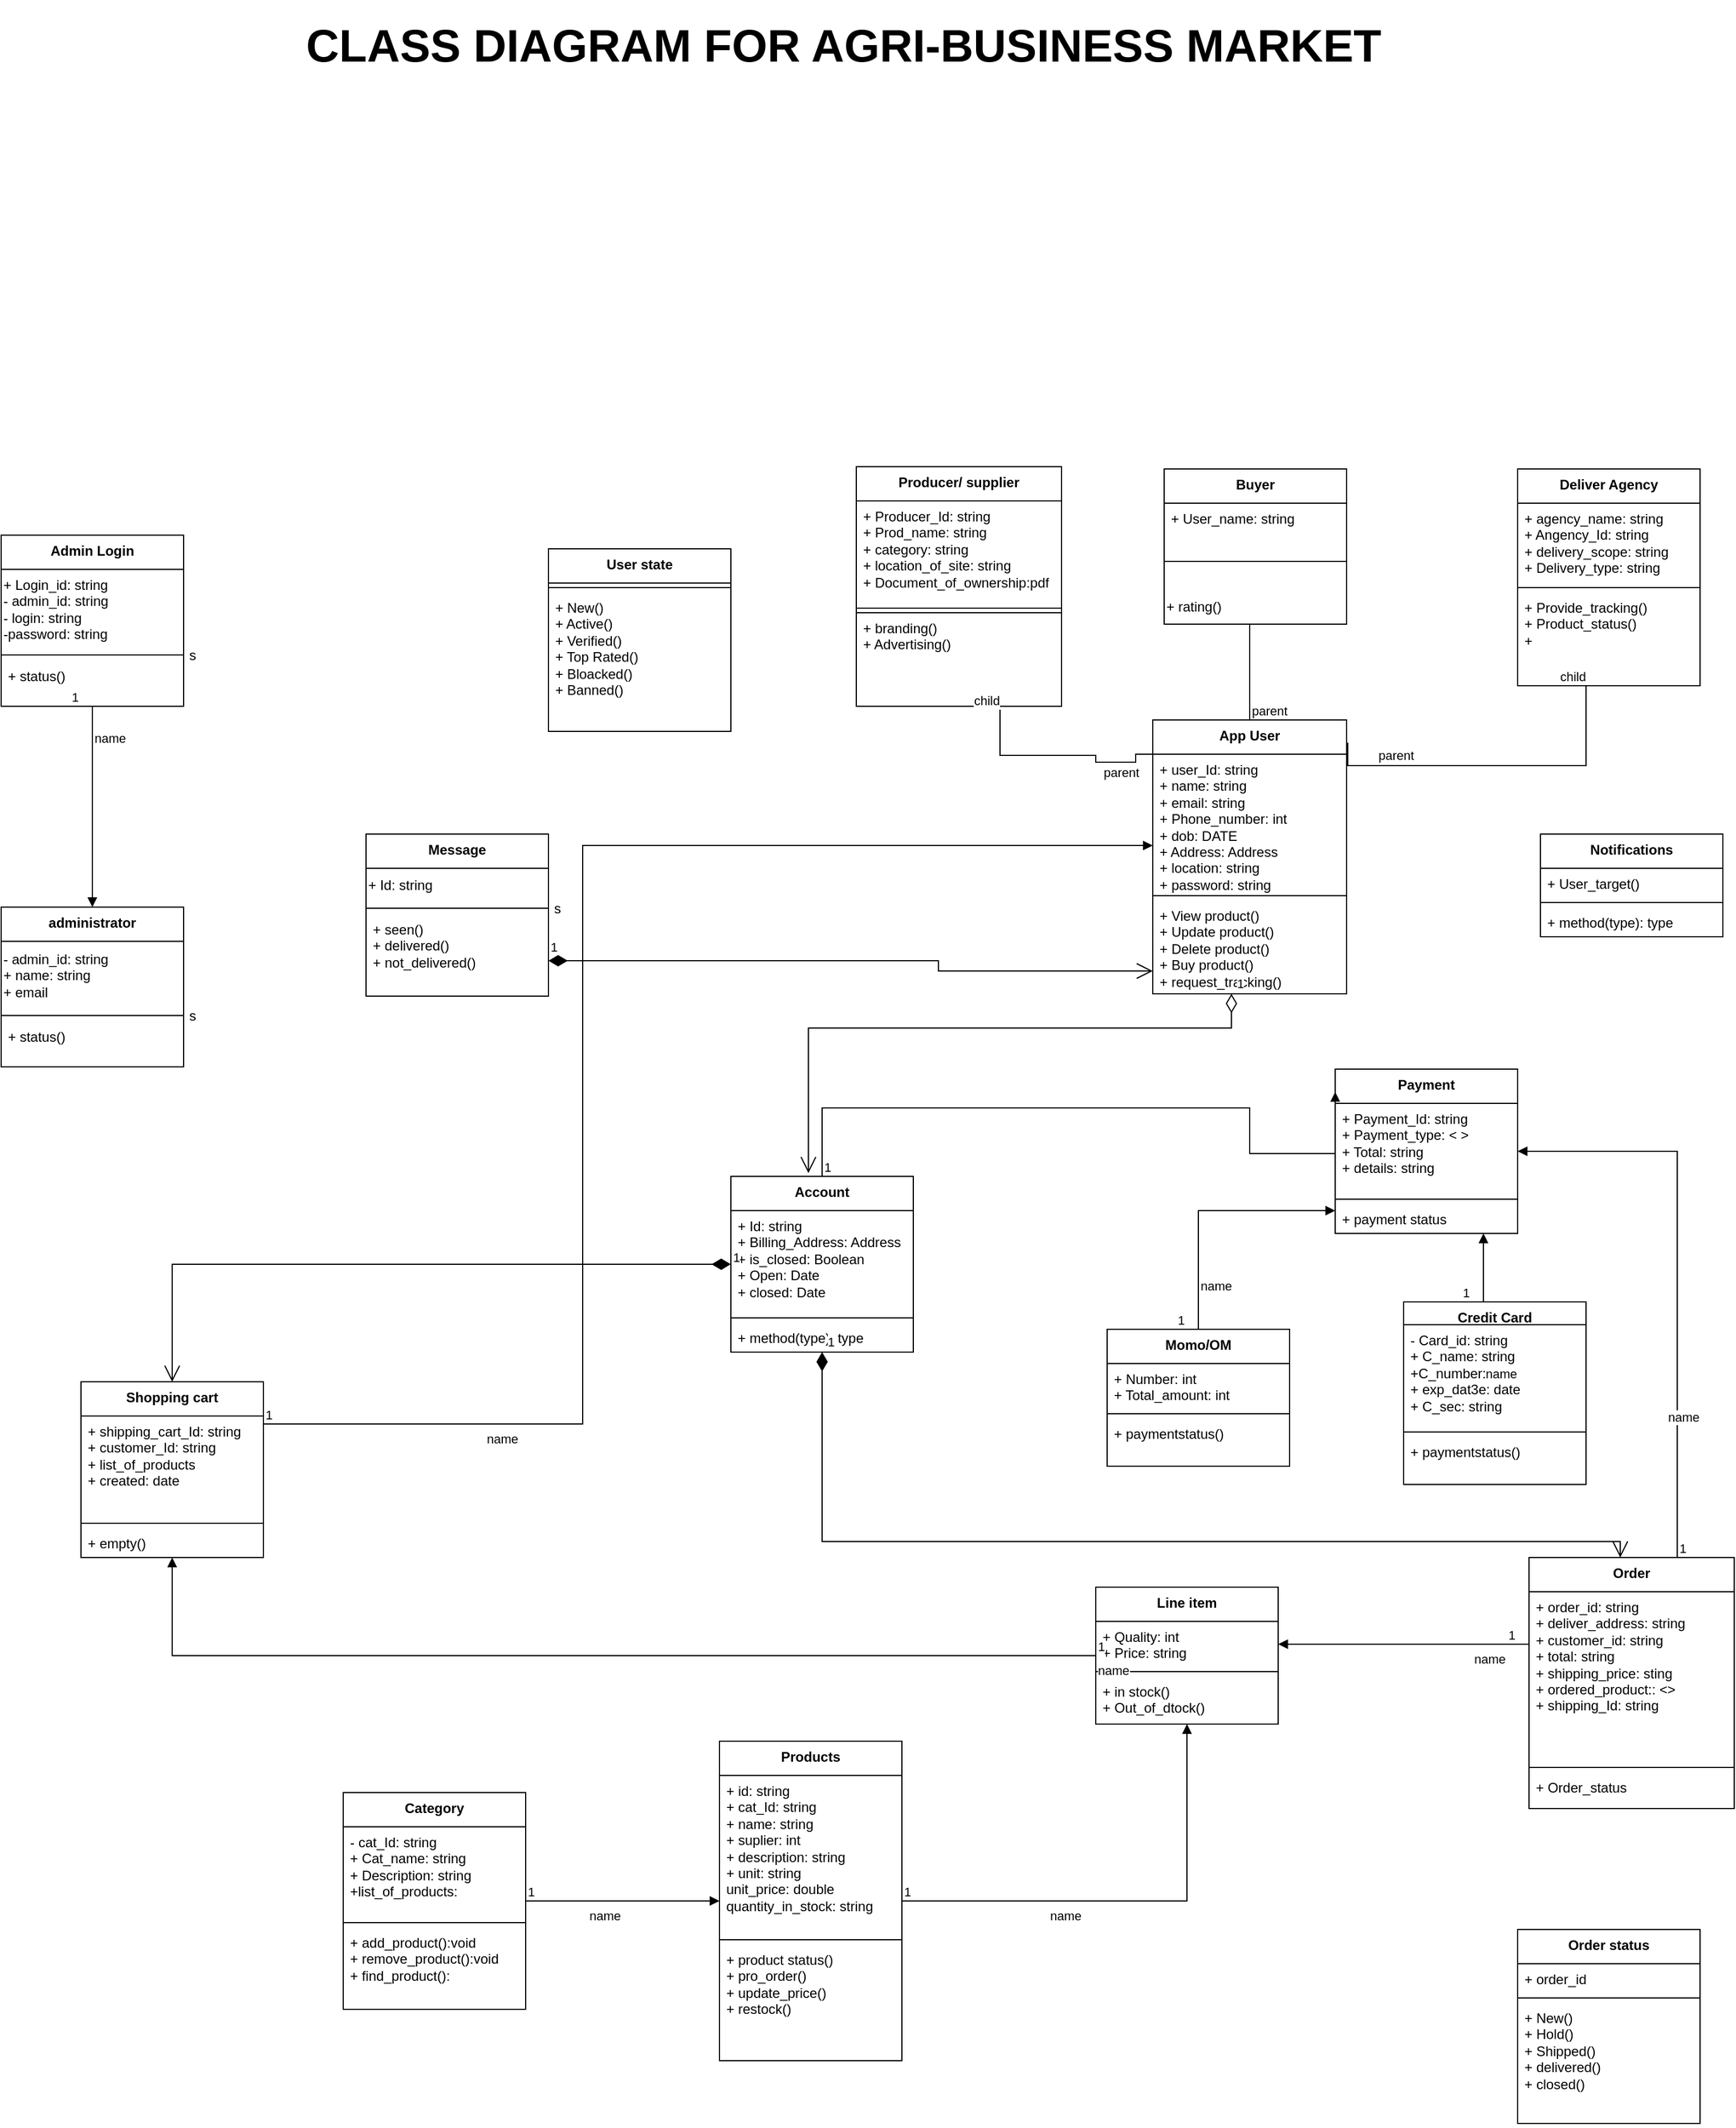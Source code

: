 <mxfile version="21.3.8" type="github" pages="5">
  <diagram name="Page-1" id="f8tOBUbELBWD9uiB3Neq">
    <mxGraphModel dx="3217" dy="1340" grid="1" gridSize="10" guides="1" tooltips="1" connect="1" arrows="1" fold="1" page="1" pageScale="1" pageWidth="827" pageHeight="1169" background="none" math="0" shadow="0">
      <root>
        <mxCell id="0" />
        <mxCell id="1" parent="0" />
        <mxCell id="MU4YP12xWBAVA1e4WEHv-1" value="App User" style="swimlane;fontStyle=1;align=center;verticalAlign=top;childLayout=stackLayout;horizontal=1;startSize=30;horizontalStack=0;resizeParent=1;resizeParentMax=0;resizeLast=0;collapsible=1;marginBottom=0;whiteSpace=wrap;html=1;" parent="1" vertex="1">
          <mxGeometry x="260" y="692" width="170" height="240" as="geometry">
            <mxRectangle x="270" y="260" width="90" height="30" as="alternateBounds" />
          </mxGeometry>
        </mxCell>
        <mxCell id="MU4YP12xWBAVA1e4WEHv-2" value="+ user_Id: string&lt;br&gt;+ name: string&lt;br&gt;+ email: string&lt;br&gt;+ Phone_number: int&lt;br&gt;+ dob: DATE&lt;br&gt;+ Address: Address&lt;br&gt;+ location: string&lt;br&gt;+ password: string&lt;br&gt;+ state: string" style="text;strokeColor=none;fillColor=none;align=left;verticalAlign=top;spacingLeft=4;spacingRight=4;overflow=hidden;rotatable=0;points=[[0,0.5],[1,0.5]];portConstraint=eastwest;whiteSpace=wrap;html=1;" parent="MU4YP12xWBAVA1e4WEHv-1" vertex="1">
          <mxGeometry y="30" width="170" height="120" as="geometry" />
        </mxCell>
        <mxCell id="MU4YP12xWBAVA1e4WEHv-3" value="" style="line;strokeWidth=1;fillColor=none;align=left;verticalAlign=middle;spacingTop=-1;spacingLeft=3;spacingRight=3;rotatable=0;labelPosition=right;points=[];portConstraint=eastwest;strokeColor=inherit;" parent="MU4YP12xWBAVA1e4WEHv-1" vertex="1">
          <mxGeometry y="150" width="170" height="8" as="geometry" />
        </mxCell>
        <mxCell id="MU4YP12xWBAVA1e4WEHv-4" value="+ View product()&lt;br&gt;+ Update product()&lt;br&gt;+ Delete product()&lt;br&gt;+ Buy product()&lt;br&gt;+ request_tracking()" style="text;strokeColor=none;fillColor=none;align=left;verticalAlign=top;spacingLeft=4;spacingRight=4;overflow=hidden;rotatable=0;points=[[0,0.5],[1,0.5]];portConstraint=eastwest;whiteSpace=wrap;html=1;" parent="MU4YP12xWBAVA1e4WEHv-1" vertex="1">
          <mxGeometry y="158" width="170" height="82" as="geometry" />
        </mxCell>
        <mxCell id="MU4YP12xWBAVA1e4WEHv-5" value="Buyer" style="swimlane;fontStyle=1;align=center;verticalAlign=top;childLayout=stackLayout;horizontal=1;startSize=30;horizontalStack=0;resizeParent=1;resizeParentMax=0;resizeLast=0;collapsible=1;marginBottom=0;whiteSpace=wrap;html=1;" parent="1" vertex="1">
          <mxGeometry x="270" y="472" width="160" height="136" as="geometry" />
        </mxCell>
        <mxCell id="MU4YP12xWBAVA1e4WEHv-6" value="+ User_name: string" style="text;strokeColor=none;fillColor=none;align=left;verticalAlign=top;spacingLeft=4;spacingRight=4;overflow=hidden;rotatable=0;points=[[0,0.5],[1,0.5]];portConstraint=eastwest;whiteSpace=wrap;html=1;" parent="MU4YP12xWBAVA1e4WEHv-5" vertex="1">
          <mxGeometry y="30" width="160" height="26" as="geometry" />
        </mxCell>
        <mxCell id="MU4YP12xWBAVA1e4WEHv-7" value="" style="line;strokeWidth=1;fillColor=none;align=left;verticalAlign=middle;spacingTop=-1;spacingLeft=3;spacingRight=3;rotatable=0;labelPosition=right;points=[];portConstraint=eastwest;strokeColor=inherit;" parent="MU4YP12xWBAVA1e4WEHv-5" vertex="1">
          <mxGeometry y="56" width="160" height="50" as="geometry" />
        </mxCell>
        <mxCell id="MU4YP12xWBAVA1e4WEHv-54" value="+ rating()" style="text;html=1;align=left;verticalAlign=middle;resizable=0;points=[];autosize=1;strokeColor=none;fillColor=none;" parent="MU4YP12xWBAVA1e4WEHv-5" vertex="1">
          <mxGeometry y="106" width="160" height="30" as="geometry" />
        </mxCell>
        <mxCell id="MU4YP12xWBAVA1e4WEHv-9" value="Producer/ supplier" style="swimlane;fontStyle=1;align=center;verticalAlign=top;childLayout=stackLayout;horizontal=1;startSize=30;horizontalStack=0;resizeParent=1;resizeParentMax=0;resizeLast=0;collapsible=1;marginBottom=0;whiteSpace=wrap;html=1;" parent="1" vertex="1">
          <mxGeometry y="470" width="180" height="210" as="geometry" />
        </mxCell>
        <mxCell id="MU4YP12xWBAVA1e4WEHv-10" value="+ Producer_Id: string&lt;br&gt;+ Prod_name: string&lt;br&gt;+ category: string&lt;br&gt;+ location_of_site: string&lt;br&gt;+ Document_of_ownership:pdf" style="text;strokeColor=none;fillColor=none;align=left;verticalAlign=top;spacingLeft=4;spacingRight=4;overflow=hidden;rotatable=0;points=[[0,0.5],[1,0.5]];portConstraint=eastwest;whiteSpace=wrap;html=1;" parent="MU4YP12xWBAVA1e4WEHv-9" vertex="1">
          <mxGeometry y="30" width="180" height="90" as="geometry" />
        </mxCell>
        <mxCell id="MU4YP12xWBAVA1e4WEHv-11" value="" style="line;strokeWidth=1;fillColor=none;align=left;verticalAlign=middle;spacingTop=-1;spacingLeft=3;spacingRight=3;rotatable=0;labelPosition=right;points=[];portConstraint=eastwest;strokeColor=inherit;" parent="MU4YP12xWBAVA1e4WEHv-9" vertex="1">
          <mxGeometry y="120" width="180" height="8" as="geometry" />
        </mxCell>
        <mxCell id="MU4YP12xWBAVA1e4WEHv-12" value="+ branding()&lt;br&gt;+ Advertising()&lt;br&gt;" style="text;strokeColor=default;fillColor=none;align=left;verticalAlign=top;spacingLeft=4;spacingRight=4;overflow=hidden;rotatable=0;points=[[0,0.5],[1,0.5]];portConstraint=eastwest;whiteSpace=wrap;html=1;" parent="MU4YP12xWBAVA1e4WEHv-9" vertex="1">
          <mxGeometry y="128" width="180" height="82" as="geometry" />
        </mxCell>
        <mxCell id="MU4YP12xWBAVA1e4WEHv-13" value="Deliver Agency" style="swimlane;fontStyle=1;align=center;verticalAlign=top;childLayout=stackLayout;horizontal=1;startSize=30;horizontalStack=0;resizeParent=1;resizeParentMax=0;resizeLast=0;collapsible=1;marginBottom=0;whiteSpace=wrap;html=1;" parent="1" vertex="1">
          <mxGeometry x="580" y="472" width="160" height="190" as="geometry" />
        </mxCell>
        <mxCell id="MU4YP12xWBAVA1e4WEHv-14" value="+ agency_name: string&lt;br&gt;+ Angency_Id: string&lt;br&gt;+ delivery_scope: string&lt;br&gt;+ Delivery_type: string" style="text;strokeColor=none;fillColor=none;align=left;verticalAlign=top;spacingLeft=4;spacingRight=4;overflow=hidden;rotatable=0;points=[[0,0.5],[1,0.5]];portConstraint=eastwest;whiteSpace=wrap;html=1;" parent="MU4YP12xWBAVA1e4WEHv-13" vertex="1">
          <mxGeometry y="30" width="160" height="70" as="geometry" />
        </mxCell>
        <mxCell id="MU4YP12xWBAVA1e4WEHv-15" value="" style="line;strokeWidth=1;fillColor=none;align=left;verticalAlign=middle;spacingTop=-1;spacingLeft=3;spacingRight=3;rotatable=0;labelPosition=right;points=[];portConstraint=eastwest;strokeColor=inherit;" parent="MU4YP12xWBAVA1e4WEHv-13" vertex="1">
          <mxGeometry y="100" width="160" height="8" as="geometry" />
        </mxCell>
        <mxCell id="MU4YP12xWBAVA1e4WEHv-16" value="+ Provide_tracking()&lt;br&gt;+ Product_status()&lt;br&gt;+&amp;nbsp;&amp;nbsp;" style="text;strokeColor=none;fillColor=none;align=left;verticalAlign=top;spacingLeft=4;spacingRight=4;overflow=hidden;rotatable=0;points=[[0,0.5],[1,0.5]];portConstraint=eastwest;whiteSpace=wrap;html=1;" parent="MU4YP12xWBAVA1e4WEHv-13" vertex="1">
          <mxGeometry y="108" width="160" height="82" as="geometry" />
        </mxCell>
        <mxCell id="MU4YP12xWBAVA1e4WEHv-17" value="Products" style="swimlane;fontStyle=1;align=center;verticalAlign=top;childLayout=stackLayout;horizontal=1;startSize=30;horizontalStack=0;resizeParent=1;resizeParentMax=0;resizeLast=0;collapsible=1;marginBottom=0;whiteSpace=wrap;html=1;" parent="1" vertex="1">
          <mxGeometry x="-120" y="1587" width="160" height="280" as="geometry" />
        </mxCell>
        <mxCell id="MU4YP12xWBAVA1e4WEHv-18" value="+ id: string&lt;br&gt;+ cat_Id: string&lt;br&gt;+ name: string&lt;br&gt;+ suplier: int&lt;br&gt;+ description: string&lt;br&gt;+ unit: string&lt;br&gt;unit_price: double&lt;br&gt;quantity_in_stock: string" style="text;strokeColor=none;fillColor=none;align=left;verticalAlign=top;spacingLeft=4;spacingRight=4;overflow=hidden;rotatable=0;points=[[0,0.5],[1,0.5]];portConstraint=eastwest;whiteSpace=wrap;html=1;" parent="MU4YP12xWBAVA1e4WEHv-17" vertex="1">
          <mxGeometry y="30" width="160" height="140" as="geometry" />
        </mxCell>
        <mxCell id="MU4YP12xWBAVA1e4WEHv-19" value="" style="line;strokeWidth=1;fillColor=none;align=left;verticalAlign=middle;spacingTop=-1;spacingLeft=3;spacingRight=3;rotatable=0;labelPosition=right;points=[];portConstraint=eastwest;strokeColor=inherit;" parent="MU4YP12xWBAVA1e4WEHv-17" vertex="1">
          <mxGeometry y="170" width="160" height="8" as="geometry" />
        </mxCell>
        <mxCell id="MU4YP12xWBAVA1e4WEHv-20" value="+ product status()&lt;br&gt;+ pro_order()&lt;br&gt;+ update_price()&lt;br&gt;+ restock()" style="text;strokeColor=none;fillColor=none;align=left;verticalAlign=top;spacingLeft=4;spacingRight=4;overflow=hidden;rotatable=0;points=[[0,0.5],[1,0.5]];portConstraint=eastwest;whiteSpace=wrap;html=1;" parent="MU4YP12xWBAVA1e4WEHv-17" vertex="1">
          <mxGeometry y="178" width="160" height="102" as="geometry" />
        </mxCell>
        <mxCell id="MU4YP12xWBAVA1e4WEHv-21" value="Order" style="swimlane;fontStyle=1;align=center;verticalAlign=top;childLayout=stackLayout;horizontal=1;startSize=30;horizontalStack=0;resizeParent=1;resizeParentMax=0;resizeLast=0;collapsible=1;marginBottom=0;whiteSpace=wrap;html=1;" parent="1" vertex="1">
          <mxGeometry x="590" y="1426" width="180" height="220" as="geometry" />
        </mxCell>
        <mxCell id="MU4YP12xWBAVA1e4WEHv-22" value="+ order_id: string&lt;br&gt;+ deliver_address: string&lt;br&gt;+ customer_id: string&lt;br&gt;+ total: string&lt;br&gt;+ shipping_price: sting&lt;br&gt;+ ordered_product:: &amp;lt;&amp;gt;&lt;br&gt;+ shipping_Id: string" style="text;strokeColor=none;fillColor=none;align=left;verticalAlign=top;spacingLeft=4;spacingRight=4;overflow=hidden;rotatable=0;points=[[0,0.5],[1,0.5]];portConstraint=eastwest;whiteSpace=wrap;html=1;" parent="MU4YP12xWBAVA1e4WEHv-21" vertex="1">
          <mxGeometry y="30" width="180" height="150" as="geometry" />
        </mxCell>
        <mxCell id="MU4YP12xWBAVA1e4WEHv-23" value="" style="line;strokeWidth=1;fillColor=none;align=left;verticalAlign=middle;spacingTop=-1;spacingLeft=3;spacingRight=3;rotatable=0;labelPosition=right;points=[];portConstraint=eastwest;strokeColor=inherit;" parent="MU4YP12xWBAVA1e4WEHv-21" vertex="1">
          <mxGeometry y="180" width="180" height="8" as="geometry" />
        </mxCell>
        <mxCell id="MU4YP12xWBAVA1e4WEHv-24" value="+ Order_status" style="text;strokeColor=none;fillColor=none;align=left;verticalAlign=top;spacingLeft=4;spacingRight=4;overflow=hidden;rotatable=0;points=[[0,0.5],[1,0.5]];portConstraint=eastwest;whiteSpace=wrap;html=1;" parent="MU4YP12xWBAVA1e4WEHv-21" vertex="1">
          <mxGeometry y="188" width="180" height="32" as="geometry" />
        </mxCell>
        <mxCell id="MU4YP12xWBAVA1e4WEHv-25" value="Payment" style="swimlane;fontStyle=1;align=center;verticalAlign=top;childLayout=stackLayout;horizontal=1;startSize=30;horizontalStack=0;resizeParent=1;resizeParentMax=0;resizeLast=0;collapsible=1;marginBottom=0;whiteSpace=wrap;html=1;" parent="1" vertex="1">
          <mxGeometry x="420" y="998" width="160" height="144" as="geometry" />
        </mxCell>
        <mxCell id="MU4YP12xWBAVA1e4WEHv-26" value="+ Payment_Id: string&lt;br&gt;+ Payment_type: &amp;lt; &amp;gt;&lt;br&gt;+ Total: string&lt;br&gt;+ details: string" style="text;strokeColor=none;fillColor=none;align=left;verticalAlign=top;spacingLeft=4;spacingRight=4;overflow=hidden;rotatable=0;points=[[0,0.5],[1,0.5]];portConstraint=eastwest;whiteSpace=wrap;html=1;" parent="MU4YP12xWBAVA1e4WEHv-25" vertex="1">
          <mxGeometry y="30" width="160" height="80" as="geometry" />
        </mxCell>
        <mxCell id="MU4YP12xWBAVA1e4WEHv-27" value="" style="line;strokeWidth=1;fillColor=none;align=left;verticalAlign=middle;spacingTop=-1;spacingLeft=3;spacingRight=3;rotatable=0;labelPosition=right;points=[];portConstraint=eastwest;strokeColor=inherit;" parent="MU4YP12xWBAVA1e4WEHv-25" vertex="1">
          <mxGeometry y="110" width="160" height="8" as="geometry" />
        </mxCell>
        <mxCell id="MU4YP12xWBAVA1e4WEHv-28" value="+ payment status" style="text;strokeColor=none;fillColor=none;align=left;verticalAlign=top;spacingLeft=4;spacingRight=4;overflow=hidden;rotatable=0;points=[[0,0.5],[1,0.5]];portConstraint=eastwest;whiteSpace=wrap;html=1;" parent="MU4YP12xWBAVA1e4WEHv-25" vertex="1">
          <mxGeometry y="118" width="160" height="26" as="geometry" />
        </mxCell>
        <mxCell id="MU4YP12xWBAVA1e4WEHv-37" value="Shopping cart" style="swimlane;fontStyle=1;align=center;verticalAlign=top;childLayout=stackLayout;horizontal=1;startSize=30;horizontalStack=0;resizeParent=1;resizeParentMax=0;resizeLast=0;collapsible=1;marginBottom=0;whiteSpace=wrap;html=1;" parent="1" vertex="1">
          <mxGeometry x="-680" y="1272" width="160" height="154" as="geometry" />
        </mxCell>
        <mxCell id="MU4YP12xWBAVA1e4WEHv-38" value="+ shipping_cart_Id: string&lt;br&gt;+ customer_Id: string&lt;br&gt;+ list_of_products&lt;br&gt;+ created: date" style="text;strokeColor=none;fillColor=none;align=left;verticalAlign=top;spacingLeft=4;spacingRight=4;overflow=hidden;rotatable=0;points=[[0,0.5],[1,0.5]];portConstraint=eastwest;whiteSpace=wrap;html=1;" parent="MU4YP12xWBAVA1e4WEHv-37" vertex="1">
          <mxGeometry y="30" width="160" height="90" as="geometry" />
        </mxCell>
        <mxCell id="MU4YP12xWBAVA1e4WEHv-39" value="" style="line;strokeWidth=1;fillColor=none;align=left;verticalAlign=middle;spacingTop=-1;spacingLeft=3;spacingRight=3;rotatable=0;labelPosition=right;points=[];portConstraint=eastwest;strokeColor=inherit;" parent="MU4YP12xWBAVA1e4WEHv-37" vertex="1">
          <mxGeometry y="120" width="160" height="8" as="geometry" />
        </mxCell>
        <mxCell id="MU4YP12xWBAVA1e4WEHv-40" value="+ empty()" style="text;strokeColor=none;fillColor=none;align=left;verticalAlign=top;spacingLeft=4;spacingRight=4;overflow=hidden;rotatable=0;points=[[0,0.5],[1,0.5]];portConstraint=eastwest;whiteSpace=wrap;html=1;" parent="MU4YP12xWBAVA1e4WEHv-37" vertex="1">
          <mxGeometry y="128" width="160" height="26" as="geometry" />
        </mxCell>
        <mxCell id="MU4YP12xWBAVA1e4WEHv-41" value="Message" style="swimlane;fontStyle=1;align=center;verticalAlign=top;childLayout=stackLayout;horizontal=1;startSize=30;horizontalStack=0;resizeParent=1;resizeParentMax=0;resizeLast=0;collapsible=1;marginBottom=0;whiteSpace=wrap;html=1;" parent="1" vertex="1">
          <mxGeometry x="-430" y="792" width="160" height="142" as="geometry" />
        </mxCell>
        <mxCell id="MU4YP12xWBAVA1e4WEHv-73" value="+ Id: string" style="text;html=1;align=left;verticalAlign=middle;resizable=0;points=[];autosize=1;strokeColor=none;fillColor=none;" parent="MU4YP12xWBAVA1e4WEHv-41" vertex="1">
          <mxGeometry y="30" width="160" height="30" as="geometry" />
        </mxCell>
        <mxCell id="MU4YP12xWBAVA1e4WEHv-43" value="s" style="line;strokeWidth=1;fillColor=none;align=left;verticalAlign=middle;spacingTop=-1;spacingLeft=3;spacingRight=3;rotatable=0;labelPosition=right;points=[];portConstraint=eastwest;strokeColor=inherit;" parent="MU4YP12xWBAVA1e4WEHv-41" vertex="1">
          <mxGeometry y="60" width="160" height="10" as="geometry" />
        </mxCell>
        <mxCell id="MU4YP12xWBAVA1e4WEHv-44" value="+ seen()&lt;br&gt;+ delivered()&lt;br&gt;+ not_delivered()" style="text;strokeColor=none;fillColor=none;align=left;verticalAlign=top;spacingLeft=4;spacingRight=4;overflow=hidden;rotatable=0;points=[[0,0.5],[1,0.5]];portConstraint=eastwest;whiteSpace=wrap;html=1;" parent="MU4YP12xWBAVA1e4WEHv-41" vertex="1">
          <mxGeometry y="70" width="160" height="72" as="geometry" />
        </mxCell>
        <mxCell id="MU4YP12xWBAVA1e4WEHv-45" value="Account" style="swimlane;fontStyle=1;align=center;verticalAlign=top;childLayout=stackLayout;horizontal=1;startSize=30;horizontalStack=0;resizeParent=1;resizeParentMax=0;resizeLast=0;collapsible=1;marginBottom=0;whiteSpace=wrap;html=1;" parent="1" vertex="1">
          <mxGeometry x="-110" y="1092" width="160" height="154" as="geometry" />
        </mxCell>
        <mxCell id="MU4YP12xWBAVA1e4WEHv-46" value="+ Id: string&lt;br&gt;+ Billing_Address: Address&lt;br&gt;+ is_closed: Boolean&lt;br&gt;+ Open: Date&lt;br&gt;+ closed: Date" style="text;strokeColor=none;fillColor=none;align=left;verticalAlign=top;spacingLeft=4;spacingRight=4;overflow=hidden;rotatable=0;points=[[0,0.5],[1,0.5]];portConstraint=eastwest;whiteSpace=wrap;html=1;" parent="MU4YP12xWBAVA1e4WEHv-45" vertex="1">
          <mxGeometry y="30" width="160" height="90" as="geometry" />
        </mxCell>
        <mxCell id="MU4YP12xWBAVA1e4WEHv-47" value="" style="line;strokeWidth=1;fillColor=none;align=left;verticalAlign=middle;spacingTop=-1;spacingLeft=3;spacingRight=3;rotatable=0;labelPosition=right;points=[];portConstraint=eastwest;strokeColor=inherit;" parent="MU4YP12xWBAVA1e4WEHv-45" vertex="1">
          <mxGeometry y="120" width="160" height="8" as="geometry" />
        </mxCell>
        <mxCell id="MU4YP12xWBAVA1e4WEHv-48" value="+ method(type): type" style="text;strokeColor=none;fillColor=none;align=left;verticalAlign=top;spacingLeft=4;spacingRight=4;overflow=hidden;rotatable=0;points=[[0,0.5],[1,0.5]];portConstraint=eastwest;whiteSpace=wrap;html=1;" parent="MU4YP12xWBAVA1e4WEHv-45" vertex="1">
          <mxGeometry y="128" width="160" height="26" as="geometry" />
        </mxCell>
        <mxCell id="MU4YP12xWBAVA1e4WEHv-49" value="Notifications" style="swimlane;fontStyle=1;align=center;verticalAlign=top;childLayout=stackLayout;horizontal=1;startSize=30;horizontalStack=0;resizeParent=1;resizeParentMax=0;resizeLast=0;collapsible=1;marginBottom=0;whiteSpace=wrap;html=1;" parent="1" vertex="1">
          <mxGeometry x="600" y="792" width="160" height="90" as="geometry" />
        </mxCell>
        <mxCell id="MU4YP12xWBAVA1e4WEHv-50" value="+ User_target()" style="text;strokeColor=none;fillColor=none;align=left;verticalAlign=top;spacingLeft=4;spacingRight=4;overflow=hidden;rotatable=0;points=[[0,0.5],[1,0.5]];portConstraint=eastwest;whiteSpace=wrap;html=1;" parent="MU4YP12xWBAVA1e4WEHv-49" vertex="1">
          <mxGeometry y="30" width="160" height="26" as="geometry" />
        </mxCell>
        <mxCell id="MU4YP12xWBAVA1e4WEHv-51" value="" style="line;strokeWidth=1;fillColor=none;align=left;verticalAlign=middle;spacingTop=-1;spacingLeft=3;spacingRight=3;rotatable=0;labelPosition=right;points=[];portConstraint=eastwest;strokeColor=inherit;" parent="MU4YP12xWBAVA1e4WEHv-49" vertex="1">
          <mxGeometry y="56" width="160" height="8" as="geometry" />
        </mxCell>
        <mxCell id="MU4YP12xWBAVA1e4WEHv-52" value="+ method(type): type" style="text;strokeColor=none;fillColor=none;align=left;verticalAlign=top;spacingLeft=4;spacingRight=4;overflow=hidden;rotatable=0;points=[[0,0.5],[1,0.5]];portConstraint=eastwest;whiteSpace=wrap;html=1;" parent="MU4YP12xWBAVA1e4WEHv-49" vertex="1">
          <mxGeometry y="64" width="160" height="26" as="geometry" />
        </mxCell>
        <mxCell id="MU4YP12xWBAVA1e4WEHv-57" value="Order status" style="swimlane;fontStyle=1;align=center;verticalAlign=top;childLayout=stackLayout;horizontal=1;startSize=30;horizontalStack=0;resizeParent=1;resizeParentMax=0;resizeLast=0;collapsible=1;marginBottom=0;whiteSpace=wrap;html=1;" parent="1" vertex="1">
          <mxGeometry x="580" y="1752" width="160" height="170" as="geometry" />
        </mxCell>
        <mxCell id="MU4YP12xWBAVA1e4WEHv-58" value="+ order_id" style="text;strokeColor=none;fillColor=none;align=left;verticalAlign=top;spacingLeft=4;spacingRight=4;overflow=hidden;rotatable=0;points=[[0,0.5],[1,0.5]];portConstraint=eastwest;whiteSpace=wrap;html=1;" parent="MU4YP12xWBAVA1e4WEHv-57" vertex="1">
          <mxGeometry y="30" width="160" height="26" as="geometry" />
        </mxCell>
        <mxCell id="MU4YP12xWBAVA1e4WEHv-59" value="" style="line;strokeWidth=1;fillColor=none;align=left;verticalAlign=middle;spacingTop=-1;spacingLeft=3;spacingRight=3;rotatable=0;labelPosition=right;points=[];portConstraint=eastwest;strokeColor=inherit;" parent="MU4YP12xWBAVA1e4WEHv-57" vertex="1">
          <mxGeometry y="56" width="160" height="8" as="geometry" />
        </mxCell>
        <mxCell id="MU4YP12xWBAVA1e4WEHv-60" value="+ New()&lt;br&gt;+ Hold()&lt;br&gt;+ Shipped()&lt;br&gt;+ delivered()&lt;br&gt;+ closed()" style="text;strokeColor=none;fillColor=none;align=left;verticalAlign=top;spacingLeft=4;spacingRight=4;overflow=hidden;rotatable=0;points=[[0,0.5],[1,0.5]];portConstraint=eastwest;whiteSpace=wrap;html=1;" parent="MU4YP12xWBAVA1e4WEHv-57" vertex="1">
          <mxGeometry y="64" width="160" height="106" as="geometry" />
        </mxCell>
        <mxCell id="MU4YP12xWBAVA1e4WEHv-61" value="User state" style="swimlane;fontStyle=1;align=center;verticalAlign=top;childLayout=stackLayout;horizontal=1;startSize=30;horizontalStack=0;resizeParent=1;resizeParentMax=0;resizeLast=0;collapsible=1;marginBottom=0;whiteSpace=wrap;html=1;" parent="1" vertex="1">
          <mxGeometry x="-270" y="542" width="160" height="160" as="geometry" />
        </mxCell>
        <mxCell id="MU4YP12xWBAVA1e4WEHv-63" value="" style="line;strokeWidth=1;fillColor=none;align=left;verticalAlign=middle;spacingTop=-1;spacingLeft=3;spacingRight=3;rotatable=0;labelPosition=right;points=[];portConstraint=eastwest;strokeColor=inherit;" parent="MU4YP12xWBAVA1e4WEHv-61" vertex="1">
          <mxGeometry y="30" width="160" height="8" as="geometry" />
        </mxCell>
        <mxCell id="MU4YP12xWBAVA1e4WEHv-64" value="+ New()&lt;br&gt;+ Active()&lt;br&gt;+ Verified()&lt;br&gt;+ Top Rated()&lt;br&gt;+ Bloacked()&lt;br&gt;+ Banned()" style="text;strokeColor=none;fillColor=none;align=left;verticalAlign=top;spacingLeft=4;spacingRight=4;overflow=hidden;rotatable=0;points=[[0,0.5],[1,0.5]];portConstraint=eastwest;whiteSpace=wrap;html=1;" parent="MU4YP12xWBAVA1e4WEHv-61" vertex="1">
          <mxGeometry y="38" width="160" height="122" as="geometry" />
        </mxCell>
        <mxCell id="MU4YP12xWBAVA1e4WEHv-69" value="Line item" style="swimlane;fontStyle=1;align=center;verticalAlign=top;childLayout=stackLayout;horizontal=1;startSize=30;horizontalStack=0;resizeParent=1;resizeParentMax=0;resizeLast=0;collapsible=1;marginBottom=0;whiteSpace=wrap;html=1;" parent="1" vertex="1">
          <mxGeometry x="210" y="1452" width="160" height="120" as="geometry" />
        </mxCell>
        <mxCell id="MU4YP12xWBAVA1e4WEHv-70" value="+ Quality: int&lt;br&gt;+ Price: string" style="text;strokeColor=none;fillColor=none;align=left;verticalAlign=top;spacingLeft=4;spacingRight=4;overflow=hidden;rotatable=0;points=[[0,0.5],[1,0.5]];portConstraint=eastwest;whiteSpace=wrap;html=1;" parent="MU4YP12xWBAVA1e4WEHv-69" vertex="1">
          <mxGeometry y="30" width="160" height="40" as="geometry" />
        </mxCell>
        <mxCell id="MU4YP12xWBAVA1e4WEHv-71" value="" style="line;strokeWidth=1;fillColor=none;align=left;verticalAlign=middle;spacingTop=-1;spacingLeft=3;spacingRight=3;rotatable=0;labelPosition=right;points=[];portConstraint=eastwest;strokeColor=inherit;" parent="MU4YP12xWBAVA1e4WEHv-69" vertex="1">
          <mxGeometry y="70" width="160" height="8" as="geometry" />
        </mxCell>
        <mxCell id="MU4YP12xWBAVA1e4WEHv-72" value="+ in stock()&lt;br&gt;+ Out_of_dtock()" style="text;strokeColor=none;fillColor=none;align=left;verticalAlign=top;spacingLeft=4;spacingRight=4;overflow=hidden;rotatable=0;points=[[0,0.5],[1,0.5]];portConstraint=eastwest;whiteSpace=wrap;html=1;" parent="MU4YP12xWBAVA1e4WEHv-69" vertex="1">
          <mxGeometry y="78" width="160" height="42" as="geometry" />
        </mxCell>
        <mxCell id="MU4YP12xWBAVA1e4WEHv-74" value="" style="endArrow=none;html=1;edgeStyle=orthogonalEdgeStyle;rounded=0;entryX=0.7;entryY=1.024;entryDx=0;entryDy=0;entryPerimeter=0;" parent="1" source="MU4YP12xWBAVA1e4WEHv-1" edge="1">
          <mxGeometry relative="1" as="geometry">
            <mxPoint x="270" y="682" as="sourcePoint" />
            <mxPoint x="126" y="682.968" as="targetPoint" />
            <Array as="points">
              <mxPoint x="245" y="722" />
              <mxPoint x="245" y="729" />
              <mxPoint x="210" y="729" />
              <mxPoint x="210" y="723" />
              <mxPoint x="126" y="723" />
            </Array>
          </mxGeometry>
        </mxCell>
        <mxCell id="MU4YP12xWBAVA1e4WEHv-75" value="parent" style="edgeLabel;resizable=0;html=1;align=left;verticalAlign=bottom;" parent="MU4YP12xWBAVA1e4WEHv-74" connectable="0" vertex="1">
          <mxGeometry x="-1" relative="1" as="geometry">
            <mxPoint x="-45" y="24" as="offset" />
          </mxGeometry>
        </mxCell>
        <mxCell id="MU4YP12xWBAVA1e4WEHv-76" value="child" style="edgeLabel;resizable=0;html=1;align=right;verticalAlign=bottom;" parent="MU4YP12xWBAVA1e4WEHv-74" connectable="0" vertex="1">
          <mxGeometry x="1" relative="1" as="geometry" />
        </mxCell>
        <mxCell id="MU4YP12xWBAVA1e4WEHv-78" value="" style="endArrow=none;html=1;edgeStyle=orthogonalEdgeStyle;rounded=0;" parent="1" source="MU4YP12xWBAVA1e4WEHv-1" target="MU4YP12xWBAVA1e4WEHv-54" edge="1">
          <mxGeometry relative="1" as="geometry">
            <mxPoint x="339" y="738" as="sourcePoint" />
            <mxPoint x="136" y="654" as="targetPoint" />
            <Array as="points">
              <mxPoint x="339" y="718" />
              <mxPoint x="350" y="718" />
              <mxPoint x="350" y="722" />
              <mxPoint x="339" y="722" />
            </Array>
          </mxGeometry>
        </mxCell>
        <mxCell id="MU4YP12xWBAVA1e4WEHv-79" value="parent" style="edgeLabel;resizable=0;html=1;align=left;verticalAlign=bottom;" parent="MU4YP12xWBAVA1e4WEHv-78" connectable="0" vertex="1">
          <mxGeometry x="-1" relative="1" as="geometry" />
        </mxCell>
        <mxCell id="MU4YP12xWBAVA1e4WEHv-81" value="" style="endArrow=none;html=1;edgeStyle=orthogonalEdgeStyle;rounded=0;exitX=1.006;exitY=0.083;exitDx=0;exitDy=0;exitPerimeter=0;" parent="1" source="MU4YP12xWBAVA1e4WEHv-1" target="MU4YP12xWBAVA1e4WEHv-16" edge="1">
          <mxGeometry relative="1" as="geometry">
            <mxPoint x="349" y="748" as="sourcePoint" />
            <mxPoint x="349" y="618" as="targetPoint" />
            <Array as="points">
              <mxPoint x="640" y="732" />
            </Array>
          </mxGeometry>
        </mxCell>
        <mxCell id="MU4YP12xWBAVA1e4WEHv-82" value="parent" style="edgeLabel;resizable=0;html=1;align=left;verticalAlign=bottom;" parent="MU4YP12xWBAVA1e4WEHv-81" connectable="0" vertex="1">
          <mxGeometry x="-1" relative="1" as="geometry">
            <mxPoint x="25" y="20" as="offset" />
          </mxGeometry>
        </mxCell>
        <mxCell id="MU4YP12xWBAVA1e4WEHv-83" value="child" style="edgeLabel;resizable=0;html=1;align=right;verticalAlign=bottom;" parent="MU4YP12xWBAVA1e4WEHv-81" connectable="0" vertex="1">
          <mxGeometry x="1" relative="1" as="geometry" />
        </mxCell>
        <mxCell id="MU4YP12xWBAVA1e4WEHv-84" value="1" style="endArrow=open;html=1;endSize=12;startArrow=diamondThin;startSize=14;startFill=0;edgeStyle=orthogonalEdgeStyle;align=left;verticalAlign=bottom;rounded=0;entryX=0.425;entryY=-0.019;entryDx=0;entryDy=0;entryPerimeter=0;" parent="1" source="MU4YP12xWBAVA1e4WEHv-1" target="MU4YP12xWBAVA1e4WEHv-45" edge="1">
          <mxGeometry x="-1" y="3" relative="1" as="geometry">
            <mxPoint x="260" y="972" as="sourcePoint" />
            <mxPoint x="330" y="1002" as="targetPoint" />
            <Array as="points">
              <mxPoint x="329" y="962" />
              <mxPoint x="-42" y="962" />
              <mxPoint x="-42" y="1069" />
            </Array>
          </mxGeometry>
        </mxCell>
        <mxCell id="MU4YP12xWBAVA1e4WEHv-89" value="" style="endArrow=block;endFill=1;html=1;edgeStyle=orthogonalEdgeStyle;align=left;verticalAlign=top;rounded=0;entryX=0;entryY=0.139;entryDx=0;entryDy=0;entryPerimeter=0;" parent="1" source="MU4YP12xWBAVA1e4WEHv-45" target="MU4YP12xWBAVA1e4WEHv-25" edge="1">
          <mxGeometry x="-1" relative="1" as="geometry">
            <mxPoint x="460" y="1072" as="sourcePoint" />
            <mxPoint x="574" y="1062" as="targetPoint" />
            <Array as="points">
              <mxPoint x="-30" y="1032" />
              <mxPoint x="345" y="1032" />
              <mxPoint x="345" y="1072" />
            </Array>
            <mxPoint as="offset" />
          </mxGeometry>
        </mxCell>
        <mxCell id="MU4YP12xWBAVA1e4WEHv-90" value="1" style="edgeLabel;resizable=0;html=1;align=left;verticalAlign=bottom;" parent="MU4YP12xWBAVA1e4WEHv-89" connectable="0" vertex="1">
          <mxGeometry x="-1" relative="1" as="geometry" />
        </mxCell>
        <mxCell id="MU4YP12xWBAVA1e4WEHv-92" value="1" style="endArrow=open;html=1;endSize=12;startArrow=diamondThin;startSize=14;startFill=1;edgeStyle=orthogonalEdgeStyle;align=left;verticalAlign=bottom;rounded=0;" parent="1" source="MU4YP12xWBAVA1e4WEHv-41" target="MU4YP12xWBAVA1e4WEHv-1" edge="1">
          <mxGeometry x="-1" y="3" relative="1" as="geometry">
            <mxPoint x="-290" y="1072" as="sourcePoint" />
            <mxPoint x="-130" y="1072" as="targetPoint" />
            <Array as="points">
              <mxPoint x="72" y="903" />
              <mxPoint x="72" y="912" />
            </Array>
          </mxGeometry>
        </mxCell>
        <mxCell id="MU4YP12xWBAVA1e4WEHv-93" value="1" style="endArrow=open;html=1;endSize=12;startArrow=diamondThin;startSize=14;startFill=1;edgeStyle=orthogonalEdgeStyle;align=left;verticalAlign=bottom;rounded=0;" parent="1" source="MU4YP12xWBAVA1e4WEHv-45" target="MU4YP12xWBAVA1e4WEHv-37" edge="1">
          <mxGeometry x="-1" y="3" relative="1" as="geometry">
            <mxPoint x="-80" y="1092" as="sourcePoint" />
            <mxPoint x="80" y="1092" as="targetPoint" />
          </mxGeometry>
        </mxCell>
        <mxCell id="MU4YP12xWBAVA1e4WEHv-94" value="1" style="endArrow=open;html=1;endSize=12;startArrow=diamondThin;startSize=14;startFill=1;edgeStyle=orthogonalEdgeStyle;align=left;verticalAlign=bottom;rounded=0;" parent="1" source="MU4YP12xWBAVA1e4WEHv-45" target="MU4YP12xWBAVA1e4WEHv-21" edge="1">
          <mxGeometry x="-1" y="3" relative="1" as="geometry">
            <mxPoint x="440" y="1232" as="sourcePoint" />
            <mxPoint x="600" y="1232" as="targetPoint" />
            <Array as="points">
              <mxPoint x="-30" y="1412" />
              <mxPoint x="670" y="1412" />
            </Array>
          </mxGeometry>
        </mxCell>
        <mxCell id="MU4YP12xWBAVA1e4WEHv-95" value="name" style="endArrow=block;endFill=1;html=1;edgeStyle=orthogonalEdgeStyle;align=left;verticalAlign=top;rounded=0;" parent="1" source="MU4YP12xWBAVA1e4WEHv-21" target="MU4YP12xWBAVA1e4WEHv-25" edge="1">
          <mxGeometry x="-0.452" y="10" relative="1" as="geometry">
            <mxPoint x="640" y="1232" as="sourcePoint" />
            <mxPoint x="800" y="1232" as="targetPoint" />
            <Array as="points">
              <mxPoint x="720" y="1312" />
              <mxPoint x="720" y="1312" />
            </Array>
            <mxPoint as="offset" />
          </mxGeometry>
        </mxCell>
        <mxCell id="MU4YP12xWBAVA1e4WEHv-96" value="1" style="edgeLabel;resizable=0;html=1;align=left;verticalAlign=bottom;" parent="MU4YP12xWBAVA1e4WEHv-95" connectable="0" vertex="1">
          <mxGeometry x="-1" relative="1" as="geometry" />
        </mxCell>
        <mxCell id="MU4YP12xWBAVA1e4WEHv-97" value="name" style="endArrow=block;endFill=1;html=1;edgeStyle=orthogonalEdgeStyle;align=left;verticalAlign=top;rounded=0;" parent="1" source="MU4YP12xWBAVA1e4WEHv-17" target="MU4YP12xWBAVA1e4WEHv-69" edge="1">
          <mxGeometry x="-0.368" relative="1" as="geometry">
            <mxPoint x="160" y="1621" as="sourcePoint" />
            <mxPoint x="260" y="1582" as="targetPoint" />
            <mxPoint as="offset" />
          </mxGeometry>
        </mxCell>
        <mxCell id="MU4YP12xWBAVA1e4WEHv-98" value="1" style="edgeLabel;resizable=0;html=1;align=left;verticalAlign=bottom;" parent="MU4YP12xWBAVA1e4WEHv-97" connectable="0" vertex="1">
          <mxGeometry x="-1" relative="1" as="geometry" />
        </mxCell>
        <mxCell id="MU4YP12xWBAVA1e4WEHv-99" value="name" style="endArrow=block;endFill=1;html=1;edgeStyle=orthogonalEdgeStyle;align=left;verticalAlign=top;rounded=0;" parent="1" source="MU4YP12xWBAVA1e4WEHv-37" target="MU4YP12xWBAVA1e4WEHv-1" edge="1">
          <mxGeometry x="-0.699" relative="1" as="geometry">
            <mxPoint x="-80" y="1072" as="sourcePoint" />
            <mxPoint x="270" y="692" as="targetPoint" />
            <Array as="points">
              <mxPoint x="-240" y="1309" />
              <mxPoint x="-240" y="802" />
            </Array>
            <mxPoint as="offset" />
          </mxGeometry>
        </mxCell>
        <mxCell id="MU4YP12xWBAVA1e4WEHv-100" value="1" style="edgeLabel;resizable=0;html=1;align=left;verticalAlign=bottom;" parent="MU4YP12xWBAVA1e4WEHv-99" connectable="0" vertex="1">
          <mxGeometry x="-1" relative="1" as="geometry" />
        </mxCell>
        <mxCell id="MU4YP12xWBAVA1e4WEHv-102" value="name" style="endArrow=block;endFill=1;html=1;edgeStyle=orthogonalEdgeStyle;align=left;verticalAlign=top;rounded=0;" parent="1" source="MU4YP12xWBAVA1e4WEHv-21" target="MU4YP12xWBAVA1e4WEHv-69" edge="1">
          <mxGeometry x="-0.545" relative="1" as="geometry">
            <mxPoint x="400" y="1562" as="sourcePoint" />
            <mxPoint x="560" y="1562" as="targetPoint" />
            <mxPoint as="offset" />
            <Array as="points">
              <mxPoint x="450" y="1502" />
              <mxPoint x="450" y="1502" />
            </Array>
          </mxGeometry>
        </mxCell>
        <mxCell id="MU4YP12xWBAVA1e4WEHv-103" value="1" style="edgeLabel;resizable=0;html=1;align=left;verticalAlign=bottom;" parent="MU4YP12xWBAVA1e4WEHv-102" connectable="0" vertex="1">
          <mxGeometry x="-1" relative="1" as="geometry">
            <mxPoint x="-20" as="offset" />
          </mxGeometry>
        </mxCell>
        <mxCell id="MU4YP12xWBAVA1e4WEHv-104" value="name" style="endArrow=block;endFill=1;html=1;edgeStyle=orthogonalEdgeStyle;align=left;verticalAlign=top;rounded=0;" parent="1" source="MU4YP12xWBAVA1e4WEHv-69" target="MU4YP12xWBAVA1e4WEHv-37" edge="1">
          <mxGeometry x="-1" relative="1" as="geometry">
            <mxPoint x="-20" y="1422" as="sourcePoint" />
            <mxPoint x="10" y="1232" as="targetPoint" />
          </mxGeometry>
        </mxCell>
        <mxCell id="MU4YP12xWBAVA1e4WEHv-105" value="1" style="edgeLabel;resizable=0;html=1;align=left;verticalAlign=bottom;" parent="MU4YP12xWBAVA1e4WEHv-104" connectable="0" vertex="1">
          <mxGeometry x="-1" relative="1" as="geometry" />
        </mxCell>
        <mxCell id="kZlkKK3zKKI4y7Dx-moE-1" value="Category" style="swimlane;fontStyle=1;align=center;verticalAlign=top;childLayout=stackLayout;horizontal=1;startSize=30;horizontalStack=0;resizeParent=1;resizeParentMax=0;resizeLast=0;collapsible=1;marginBottom=0;whiteSpace=wrap;html=1;" parent="1" vertex="1">
          <mxGeometry x="-450" y="1632" width="160" height="190" as="geometry" />
        </mxCell>
        <mxCell id="kZlkKK3zKKI4y7Dx-moE-2" value="- cat_Id: string&lt;br&gt;+ Cat_name: string&lt;br&gt;+ Description: string&lt;br&gt;+list_of_products:" style="text;strokeColor=none;fillColor=none;align=left;verticalAlign=top;spacingLeft=4;spacingRight=4;overflow=hidden;rotatable=0;points=[[0,0.5],[1,0.5]];portConstraint=eastwest;whiteSpace=wrap;html=1;" parent="kZlkKK3zKKI4y7Dx-moE-1" vertex="1">
          <mxGeometry y="30" width="160" height="80" as="geometry" />
        </mxCell>
        <mxCell id="kZlkKK3zKKI4y7Dx-moE-3" value="" style="line;strokeWidth=1;fillColor=none;align=left;verticalAlign=middle;spacingTop=-1;spacingLeft=3;spacingRight=3;rotatable=0;labelPosition=right;points=[];portConstraint=eastwest;strokeColor=inherit;" parent="kZlkKK3zKKI4y7Dx-moE-1" vertex="1">
          <mxGeometry y="110" width="160" height="8" as="geometry" />
        </mxCell>
        <mxCell id="kZlkKK3zKKI4y7Dx-moE-4" value="+ add_product():void&lt;br&gt;+ remove_product():void&lt;br&gt;+ find_product():" style="text;strokeColor=none;fillColor=none;align=left;verticalAlign=top;spacingLeft=4;spacingRight=4;overflow=hidden;rotatable=0;points=[[0,0.5],[1,0.5]];portConstraint=eastwest;whiteSpace=wrap;html=1;" parent="kZlkKK3zKKI4y7Dx-moE-1" vertex="1">
          <mxGeometry y="118" width="160" height="72" as="geometry" />
        </mxCell>
        <mxCell id="kZlkKK3zKKI4y7Dx-moE-6" value="Momo/OM" style="swimlane;fontStyle=1;align=center;verticalAlign=top;childLayout=stackLayout;horizontal=1;startSize=30;horizontalStack=0;resizeParent=1;resizeParentMax=0;resizeLast=0;collapsible=1;marginBottom=0;whiteSpace=wrap;html=1;" parent="1" vertex="1">
          <mxGeometry x="220" y="1226" width="160" height="120" as="geometry">
            <mxRectangle x="250" y="730" width="100" height="30" as="alternateBounds" />
          </mxGeometry>
        </mxCell>
        <mxCell id="kZlkKK3zKKI4y7Dx-moE-7" value="+ Number: int&lt;br&gt;+ Total_amount: int" style="text;strokeColor=none;fillColor=none;align=left;verticalAlign=top;spacingLeft=4;spacingRight=4;overflow=hidden;rotatable=0;points=[[0,0.5],[1,0.5]];portConstraint=eastwest;whiteSpace=wrap;html=1;" parent="kZlkKK3zKKI4y7Dx-moE-6" vertex="1">
          <mxGeometry y="30" width="160" height="40" as="geometry" />
        </mxCell>
        <mxCell id="kZlkKK3zKKI4y7Dx-moE-8" value="" style="line;strokeWidth=1;fillColor=none;align=left;verticalAlign=middle;spacingTop=-1;spacingLeft=3;spacingRight=3;rotatable=0;labelPosition=right;points=[];portConstraint=eastwest;strokeColor=inherit;" parent="kZlkKK3zKKI4y7Dx-moE-6" vertex="1">
          <mxGeometry y="70" width="160" height="8" as="geometry" />
        </mxCell>
        <mxCell id="kZlkKK3zKKI4y7Dx-moE-9" value="+ paymentstatus()" style="text;strokeColor=none;fillColor=none;align=left;verticalAlign=top;spacingLeft=4;spacingRight=4;overflow=hidden;rotatable=0;points=[[0,0.5],[1,0.5]];portConstraint=eastwest;whiteSpace=wrap;html=1;" parent="kZlkKK3zKKI4y7Dx-moE-6" vertex="1">
          <mxGeometry y="78" width="160" height="42" as="geometry" />
        </mxCell>
        <mxCell id="kZlkKK3zKKI4y7Dx-moE-10" value="Credit Card" style="swimlane;fontStyle=1;align=center;verticalAlign=top;childLayout=stackLayout;horizontal=1;startSize=20;horizontalStack=0;resizeParent=1;resizeParentMax=0;resizeLast=0;collapsible=1;marginBottom=0;whiteSpace=wrap;html=1;" parent="1" vertex="1">
          <mxGeometry x="480" y="1202" width="160" height="160" as="geometry">
            <mxRectangle x="580" y="730" width="100" height="30" as="alternateBounds" />
          </mxGeometry>
        </mxCell>
        <mxCell id="kZlkKK3zKKI4y7Dx-moE-11" value="- Card_id: string&lt;br&gt;+ C_name: string&lt;br&gt;+C_number: long&lt;br&gt;+ exp_dat3e: date&lt;br&gt;+ C_sec: string&amp;nbsp;" style="text;strokeColor=none;fillColor=none;align=left;verticalAlign=top;spacingLeft=4;spacingRight=4;overflow=hidden;rotatable=0;points=[[0,0.5],[1,0.5]];portConstraint=eastwest;whiteSpace=wrap;html=1;" parent="kZlkKK3zKKI4y7Dx-moE-10" vertex="1">
          <mxGeometry y="20" width="160" height="90" as="geometry" />
        </mxCell>
        <mxCell id="kZlkKK3zKKI4y7Dx-moE-12" value="" style="line;strokeWidth=1;fillColor=none;align=left;verticalAlign=middle;spacingTop=-1;spacingLeft=3;spacingRight=3;rotatable=0;labelPosition=right;points=[];portConstraint=eastwest;strokeColor=inherit;" parent="kZlkKK3zKKI4y7Dx-moE-10" vertex="1">
          <mxGeometry y="110" width="160" height="8" as="geometry" />
        </mxCell>
        <mxCell id="kZlkKK3zKKI4y7Dx-moE-13" value="+ paymentstatus()" style="text;strokeColor=none;fillColor=none;align=left;verticalAlign=top;spacingLeft=4;spacingRight=4;overflow=hidden;rotatable=0;points=[[0,0.5],[1,0.5]];portConstraint=eastwest;whiteSpace=wrap;html=1;" parent="kZlkKK3zKKI4y7Dx-moE-10" vertex="1">
          <mxGeometry y="118" width="160" height="42" as="geometry" />
        </mxCell>
        <mxCell id="kZlkKK3zKKI4y7Dx-moE-15" value="name" style="endArrow=block;endFill=1;html=1;edgeStyle=orthogonalEdgeStyle;align=left;verticalAlign=top;rounded=0;" parent="1" source="kZlkKK3zKKI4y7Dx-moE-6" target="MU4YP12xWBAVA1e4WEHv-25" edge="1">
          <mxGeometry x="-0.545" relative="1" as="geometry">
            <mxPoint x="570" y="1232" as="sourcePoint" />
            <mxPoint x="350" y="1232" as="targetPoint" />
            <mxPoint as="offset" />
            <Array as="points">
              <mxPoint x="420" y="1122" />
              <mxPoint x="480" y="1122" />
            </Array>
          </mxGeometry>
        </mxCell>
        <mxCell id="kZlkKK3zKKI4y7Dx-moE-16" value="1" style="edgeLabel;resizable=0;html=1;align=left;verticalAlign=bottom;" parent="kZlkKK3zKKI4y7Dx-moE-15" connectable="0" vertex="1">
          <mxGeometry x="-1" relative="1" as="geometry">
            <mxPoint x="-20" as="offset" />
          </mxGeometry>
        </mxCell>
        <mxCell id="kZlkKK3zKKI4y7Dx-moE-17" value="name" style="endArrow=block;endFill=1;html=1;edgeStyle=orthogonalEdgeStyle;align=left;verticalAlign=top;rounded=0;" parent="1" source="kZlkKK3zKKI4y7Dx-moE-10" target="MU4YP12xWBAVA1e4WEHv-25" edge="1">
          <mxGeometry x="-1" y="-50" relative="1" as="geometry">
            <mxPoint x="600" y="1332" as="sourcePoint" />
            <mxPoint x="380" y="1332" as="targetPoint" />
            <mxPoint x="-50" y="50" as="offset" />
            <Array as="points">
              <mxPoint x="550" y="1162" />
              <mxPoint x="550" y="1162" />
            </Array>
          </mxGeometry>
        </mxCell>
        <mxCell id="kZlkKK3zKKI4y7Dx-moE-18" value="1" style="edgeLabel;resizable=0;html=1;align=left;verticalAlign=bottom;" parent="kZlkKK3zKKI4y7Dx-moE-17" connectable="0" vertex="1">
          <mxGeometry x="-1" relative="1" as="geometry">
            <mxPoint x="-20" as="offset" />
          </mxGeometry>
        </mxCell>
        <mxCell id="kZlkKK3zKKI4y7Dx-moE-19" value="Admin Login" style="swimlane;fontStyle=1;align=center;verticalAlign=top;childLayout=stackLayout;horizontal=1;startSize=30;horizontalStack=0;resizeParent=1;resizeParentMax=0;resizeLast=0;collapsible=1;marginBottom=0;whiteSpace=wrap;html=1;" parent="1" vertex="1">
          <mxGeometry x="-750" y="530" width="160" height="150" as="geometry" />
        </mxCell>
        <mxCell id="kZlkKK3zKKI4y7Dx-moE-20" value="+ Login_id: string&lt;br&gt;- admin_id: string&lt;br&gt;- login: string&lt;br&gt;-password: string" style="text;html=1;align=left;verticalAlign=middle;resizable=0;points=[];autosize=1;strokeColor=none;fillColor=none;" parent="kZlkKK3zKKI4y7Dx-moE-19" vertex="1">
          <mxGeometry y="30" width="160" height="70" as="geometry" />
        </mxCell>
        <mxCell id="kZlkKK3zKKI4y7Dx-moE-21" value="s" style="line;strokeWidth=1;fillColor=none;align=left;verticalAlign=middle;spacingTop=-1;spacingLeft=3;spacingRight=3;rotatable=0;labelPosition=right;points=[];portConstraint=eastwest;strokeColor=inherit;" parent="kZlkKK3zKKI4y7Dx-moE-19" vertex="1">
          <mxGeometry y="100" width="160" height="10" as="geometry" />
        </mxCell>
        <mxCell id="kZlkKK3zKKI4y7Dx-moE-22" value="+ status()&lt;br&gt;" style="text;strokeColor=none;fillColor=none;align=left;verticalAlign=top;spacingLeft=4;spacingRight=4;overflow=hidden;rotatable=0;points=[[0,0.5],[1,0.5]];portConstraint=eastwest;whiteSpace=wrap;html=1;" parent="kZlkKK3zKKI4y7Dx-moE-19" vertex="1">
          <mxGeometry y="110" width="160" height="40" as="geometry" />
        </mxCell>
        <mxCell id="kZlkKK3zKKI4y7Dx-moE-23" value="administrator" style="swimlane;fontStyle=1;align=center;verticalAlign=top;childLayout=stackLayout;horizontal=1;startSize=30;horizontalStack=0;resizeParent=1;resizeParentMax=0;resizeLast=0;collapsible=1;marginBottom=0;whiteSpace=wrap;html=1;" parent="1" vertex="1">
          <mxGeometry x="-750" y="856" width="160" height="140" as="geometry" />
        </mxCell>
        <mxCell id="kZlkKK3zKKI4y7Dx-moE-24" value="- admin_id: string&lt;br&gt;+ name: string&lt;br&gt;+ email" style="text;html=1;align=left;verticalAlign=middle;resizable=0;points=[];autosize=1;strokeColor=none;fillColor=none;" parent="kZlkKK3zKKI4y7Dx-moE-23" vertex="1">
          <mxGeometry y="30" width="160" height="60" as="geometry" />
        </mxCell>
        <mxCell id="kZlkKK3zKKI4y7Dx-moE-25" value="s" style="line;strokeWidth=1;fillColor=none;align=left;verticalAlign=middle;spacingTop=-1;spacingLeft=3;spacingRight=3;rotatable=0;labelPosition=right;points=[];portConstraint=eastwest;strokeColor=inherit;" parent="kZlkKK3zKKI4y7Dx-moE-23" vertex="1">
          <mxGeometry y="90" width="160" height="10" as="geometry" />
        </mxCell>
        <mxCell id="kZlkKK3zKKI4y7Dx-moE-26" value="+ status()&lt;br&gt;" style="text;strokeColor=none;fillColor=none;align=left;verticalAlign=top;spacingLeft=4;spacingRight=4;overflow=hidden;rotatable=0;points=[[0,0.5],[1,0.5]];portConstraint=eastwest;whiteSpace=wrap;html=1;" parent="kZlkKK3zKKI4y7Dx-moE-23" vertex="1">
          <mxGeometry y="100" width="160" height="40" as="geometry" />
        </mxCell>
        <mxCell id="kZlkKK3zKKI4y7Dx-moE-27" value="name" style="endArrow=block;endFill=1;html=1;edgeStyle=orthogonalEdgeStyle;align=left;verticalAlign=top;rounded=0;" parent="1" source="kZlkKK3zKKI4y7Dx-moE-19" target="kZlkKK3zKKI4y7Dx-moE-23" edge="1">
          <mxGeometry x="-0.831" relative="1" as="geometry">
            <mxPoint x="-660" y="714" as="sourcePoint" />
            <mxPoint x="-580" y="1071" as="targetPoint" />
            <mxPoint as="offset" />
            <Array as="points" />
          </mxGeometry>
        </mxCell>
        <mxCell id="kZlkKK3zKKI4y7Dx-moE-28" value="1" style="edgeLabel;resizable=0;html=1;align=left;verticalAlign=bottom;" parent="kZlkKK3zKKI4y7Dx-moE-27" connectable="0" vertex="1">
          <mxGeometry x="-1" relative="1" as="geometry">
            <mxPoint x="-20" as="offset" />
          </mxGeometry>
        </mxCell>
        <mxCell id="kZlkKK3zKKI4y7Dx-moE-30" value="name" style="endArrow=block;endFill=1;html=1;edgeStyle=orthogonalEdgeStyle;align=left;verticalAlign=top;rounded=0;" parent="1" source="kZlkKK3zKKI4y7Dx-moE-1" target="MU4YP12xWBAVA1e4WEHv-17" edge="1">
          <mxGeometry x="-0.368" relative="1" as="geometry">
            <mxPoint x="-250" y="1742" as="sourcePoint" />
            <mxPoint x="-70" y="1502" as="targetPoint" />
            <mxPoint as="offset" />
          </mxGeometry>
        </mxCell>
        <mxCell id="kZlkKK3zKKI4y7Dx-moE-31" value="1" style="edgeLabel;resizable=0;html=1;align=left;verticalAlign=bottom;" parent="kZlkKK3zKKI4y7Dx-moE-30" connectable="0" vertex="1">
          <mxGeometry x="-1" relative="1" as="geometry" />
        </mxCell>
        <mxCell id="6ONeVInIbDQ2Nc3kMgYK-1" value="&lt;h1&gt;&lt;font style=&quot;font-size: 40px;&quot;&gt;CLASS DIAGRAM FOR AGRI-BUSINESS MARKET&lt;/font&gt;&lt;/h1&gt;" style="text;html=1;strokeColor=none;fillColor=none;spacing=5;spacingTop=-20;whiteSpace=wrap;overflow=hidden;rounded=0;align=center;" vertex="1" parent="1">
          <mxGeometry x="-506" y="71" width="990" height="120" as="geometry" />
        </mxCell>
      </root>
    </mxGraphModel>
  </diagram>
  <diagram id="QSUy3SyIzySi-AXBSXhX" name="Page-2">
    <mxGraphModel dx="5607" dy="2680" grid="1" gridSize="10" guides="1" tooltips="1" connect="1" arrows="1" fold="1" page="1" pageScale="1" pageWidth="827" pageHeight="1169" math="0" shadow="0">
      <root>
        <mxCell id="0" />
        <mxCell id="1" parent="0" />
        <mxCell id="H4AoDU-eDu3HASKUfYKC-1" value="" style="ellipse;html=1;shape=startState;fillColor=#000000;strokeColor=#ff0000;" parent="1" vertex="1">
          <mxGeometry x="280" y="250" width="30" height="30" as="geometry" />
        </mxCell>
        <mxCell id="H4AoDU-eDu3HASKUfYKC-2" value="" style="edgeStyle=orthogonalEdgeStyle;html=1;verticalAlign=bottom;endArrow=open;endSize=8;strokeColor=#ff0000;rounded=0;" parent="1" source="H4AoDU-eDu3HASKUfYKC-1" target="H4AoDU-eDu3HASKUfYKC-20" edge="1">
          <mxGeometry relative="1" as="geometry">
            <mxPoint x="295" y="390" as="targetPoint" />
          </mxGeometry>
        </mxCell>
        <mxCell id="H4AoDU-eDu3HASKUfYKC-12" value="" style="edgeStyle=orthogonalEdgeStyle;html=1;verticalAlign=bottom;endArrow=open;endSize=8;strokeColor=#ff0000;rounded=0;" parent="1" target="orNDz8tiYRbneJo0pcQw-39" edge="1">
          <mxGeometry relative="1" as="geometry">
            <mxPoint x="295" y="520" as="targetPoint" />
            <mxPoint x="295" y="440" as="sourcePoint" />
          </mxGeometry>
        </mxCell>
        <mxCell id="H4AoDU-eDu3HASKUfYKC-20" value="Login" style="rounded=1;whiteSpace=wrap;html=1;arcSize=40;fontColor=#000000;fillColor=#ffffc0;strokeColor=#ff0000;" parent="1" vertex="1">
          <mxGeometry x="235" y="400" width="120" height="40" as="geometry" />
        </mxCell>
        <mxCell id="H4AoDU-eDu3HASKUfYKC-25" value="" style="shape=line;html=1;strokeWidth=6;strokeColor=#ff0000;" parent="1" vertex="1">
          <mxGeometry x="195" y="770" width="200" height="10" as="geometry" />
        </mxCell>
        <mxCell id="H4AoDU-eDu3HASKUfYKC-26" value="" style="edgeStyle=orthogonalEdgeStyle;html=1;verticalAlign=bottom;endArrow=open;endSize=8;strokeColor=#ff0000;rounded=0;entryX=0.5;entryY=0;entryDx=0;entryDy=0;" parent="1" source="H4AoDU-eDu3HASKUfYKC-25" target="H4AoDU-eDu3HASKUfYKC-33" edge="1">
          <mxGeometry relative="1" as="geometry">
            <mxPoint x="575" y="870" as="targetPoint" />
            <Array as="points">
              <mxPoint x="275" y="820" />
              <mxPoint x="265" y="820" />
            </Array>
          </mxGeometry>
        </mxCell>
        <mxCell id="H4AoDU-eDu3HASKUfYKC-28" value="" style="edgeStyle=orthogonalEdgeStyle;html=1;verticalAlign=bottom;endArrow=open;endSize=8;strokeColor=#ff0000;rounded=0;exitX=0.515;exitY=0.9;exitDx=0;exitDy=0;exitPerimeter=0;" parent="1" source="H4AoDU-eDu3HASKUfYKC-25" target="H4AoDU-eDu3HASKUfYKC-35" edge="1">
          <mxGeometry relative="1" as="geometry">
            <mxPoint x="585" y="880" as="targetPoint" />
            <mxPoint x="590" y="810" as="sourcePoint" />
            <Array as="points">
              <mxPoint x="295" y="779" />
              <mxPoint x="295" y="850" />
              <mxPoint x="585" y="850" />
            </Array>
          </mxGeometry>
        </mxCell>
        <mxCell id="H4AoDU-eDu3HASKUfYKC-29" value="" style="edgeStyle=orthogonalEdgeStyle;html=1;verticalAlign=bottom;endArrow=open;endSize=8;strokeColor=#ff0000;rounded=0;exitX=0.55;exitY=0.9;exitDx=0;exitDy=0;exitPerimeter=0;entryX=0.5;entryY=0;entryDx=0;entryDy=0;" parent="1" source="H4AoDU-eDu3HASKUfYKC-25" target="H4AoDU-eDu3HASKUfYKC-37" edge="1">
          <mxGeometry relative="1" as="geometry">
            <mxPoint x="595" y="890" as="targetPoint" />
            <mxPoint x="600" y="820" as="sourcePoint" />
            <Array as="points">
              <mxPoint x="305" y="810" />
              <mxPoint x="590" y="810" />
              <mxPoint x="590" y="820" />
              <mxPoint x="1045" y="820" />
              <mxPoint x="1045" y="930" />
            </Array>
          </mxGeometry>
        </mxCell>
        <mxCell id="H4AoDU-eDu3HASKUfYKC-33" value="Browser Product" style="rounded=1;whiteSpace=wrap;html=1;arcSize=40;fontColor=#000000;fillColor=#ffffc0;strokeColor=#ff0000;" parent="1" vertex="1">
          <mxGeometry x="205" y="940" width="120" height="40" as="geometry" />
        </mxCell>
        <mxCell id="H4AoDU-eDu3HASKUfYKC-34" value="" style="edgeStyle=orthogonalEdgeStyle;html=1;verticalAlign=bottom;endArrow=open;endSize=8;strokeColor=#ff0000;rounded=0;" parent="1" source="H4AoDU-eDu3HASKUfYKC-33" target="SIAYGLwO_7oRSMTRmp2d-7" edge="1">
          <mxGeometry relative="1" as="geometry">
            <mxPoint x="275" y="1050" as="targetPoint" />
            <Array as="points" />
          </mxGeometry>
        </mxCell>
        <mxCell id="H4AoDU-eDu3HASKUfYKC-35" value="Edit Profile" style="rounded=1;whiteSpace=wrap;html=1;arcSize=40;fontColor=#000000;fillColor=#ffffc0;strokeColor=#ff0000;" parent="1" vertex="1">
          <mxGeometry x="520" y="950" width="120" height="40" as="geometry" />
        </mxCell>
        <mxCell id="H4AoDU-eDu3HASKUfYKC-36" value="" style="edgeStyle=orthogonalEdgeStyle;html=1;verticalAlign=bottom;endArrow=open;endSize=8;strokeColor=#ff0000;rounded=0;entryX=0.505;entryY=0.1;entryDx=0;entryDy=0;entryPerimeter=0;" parent="1" source="H4AoDU-eDu3HASKUfYKC-35" target="yZWCwope9o2RU-jd4Snz-17" edge="1">
          <mxGeometry relative="1" as="geometry">
            <mxPoint x="575" y="1050" as="targetPoint" />
            <Array as="points">
              <mxPoint x="580" y="1010" />
              <mxPoint x="576" y="1010" />
            </Array>
          </mxGeometry>
        </mxCell>
        <mxCell id="H4AoDU-eDu3HASKUfYKC-37" value="Message" style="rounded=1;whiteSpace=wrap;html=1;arcSize=40;fontColor=#000000;fillColor=#ffffc0;strokeColor=#ff0000;" parent="1" vertex="1">
          <mxGeometry x="995" y="930" width="120" height="40" as="geometry" />
        </mxCell>
        <mxCell id="H4AoDU-eDu3HASKUfYKC-38" value="" style="edgeStyle=orthogonalEdgeStyle;html=1;verticalAlign=bottom;endArrow=open;endSize=8;strokeColor=#ff0000;rounded=0;entryX=0.535;entryY=0.3;entryDx=0;entryDy=0;entryPerimeter=0;" parent="1" source="H4AoDU-eDu3HASKUfYKC-37" target="orNDz8tiYRbneJo0pcQw-5" edge="1">
          <mxGeometry relative="1" as="geometry">
            <mxPoint x="885" y="1050" as="targetPoint" />
            <Array as="points">
              <mxPoint x="1055" y="1030" />
              <mxPoint x="1062" y="1030" />
            </Array>
          </mxGeometry>
        </mxCell>
        <mxCell id="SIAYGLwO_7oRSMTRmp2d-7" value="Add to cart" style="rounded=1;whiteSpace=wrap;html=1;arcSize=40;fontColor=#000000;fillColor=#ffffc0;strokeColor=#ff0000;" parent="1" vertex="1">
          <mxGeometry x="195" y="1080" width="120" height="40" as="geometry" />
        </mxCell>
        <mxCell id="SIAYGLwO_7oRSMTRmp2d-8" value="" style="edgeStyle=orthogonalEdgeStyle;html=1;verticalAlign=bottom;endArrow=open;endSize=8;strokeColor=#ff0000;rounded=0;entryX=0.525;entryY=0.3;entryDx=0;entryDy=0;entryPerimeter=0;" parent="1" source="SIAYGLwO_7oRSMTRmp2d-7" target="SIAYGLwO_7oRSMTRmp2d-9" edge="1">
          <mxGeometry relative="1" as="geometry">
            <mxPoint x="255" y="1180" as="targetPoint" />
          </mxGeometry>
        </mxCell>
        <mxCell id="SIAYGLwO_7oRSMTRmp2d-9" value="" style="shape=line;html=1;strokeWidth=6;strokeColor=#ff0000;" parent="1" vertex="1">
          <mxGeometry x="145" y="1200" width="200" height="10" as="geometry" />
        </mxCell>
        <mxCell id="SIAYGLwO_7oRSMTRmp2d-10" value="" style="edgeStyle=orthogonalEdgeStyle;html=1;verticalAlign=bottom;endArrow=open;endSize=8;strokeColor=#ff0000;rounded=0;" parent="1" source="SIAYGLwO_7oRSMTRmp2d-9" target="SIAYGLwO_7oRSMTRmp2d-13" edge="1">
          <mxGeometry relative="1" as="geometry">
            <mxPoint x="155" y="1270" as="targetPoint" />
          </mxGeometry>
        </mxCell>
        <mxCell id="SIAYGLwO_7oRSMTRmp2d-12" value="" style="edgeStyle=orthogonalEdgeStyle;html=1;verticalAlign=bottom;endArrow=open;endSize=8;strokeColor=#ff0000;rounded=0;exitX=0.54;exitY=1;exitDx=0;exitDy=0;exitPerimeter=0;" parent="1" source="SIAYGLwO_7oRSMTRmp2d-9" target="yZWCwope9o2RU-jd4Snz-1" edge="1">
          <mxGeometry relative="1" as="geometry">
            <mxPoint x="315" y="1270" as="targetPoint" />
            <mxPoint x="264.5" y="1210" as="sourcePoint" />
          </mxGeometry>
        </mxCell>
        <mxCell id="SIAYGLwO_7oRSMTRmp2d-13" value="Check out" style="rounded=1;whiteSpace=wrap;html=1;arcSize=40;fontColor=#000000;fillColor=#ffffc0;strokeColor=#ff0000;" parent="1" vertex="1">
          <mxGeometry x="95" y="1270" width="120" height="40" as="geometry" />
        </mxCell>
        <mxCell id="SIAYGLwO_7oRSMTRmp2d-14" value="" style="edgeStyle=orthogonalEdgeStyle;html=1;verticalAlign=bottom;endArrow=open;endSize=8;strokeColor=#ff0000;rounded=0;" parent="1" source="SIAYGLwO_7oRSMTRmp2d-13" target="yZWCwope9o2RU-jd4Snz-6" edge="1">
          <mxGeometry relative="1" as="geometry">
            <mxPoint x="225" y="1430" as="targetPoint" />
          </mxGeometry>
        </mxCell>
        <mxCell id="yZWCwope9o2RU-jd4Snz-1" value="Add product to cart" style="rounded=1;whiteSpace=wrap;html=1;arcSize=40;fontColor=#000000;fillColor=#ffffc0;strokeColor=#ff0000;" parent="1" vertex="1">
          <mxGeometry x="255" y="1270" width="120" height="40" as="geometry" />
        </mxCell>
        <mxCell id="yZWCwope9o2RU-jd4Snz-2" value="" style="edgeStyle=orthogonalEdgeStyle;html=1;verticalAlign=bottom;endArrow=open;endSize=8;strokeColor=#ff0000;rounded=0;entryX=0.476;entryY=0.5;entryDx=0;entryDy=0;entryPerimeter=0;" parent="1" source="yZWCwope9o2RU-jd4Snz-1" target="orNDz8tiYRbneJo0pcQw-48" edge="1">
          <mxGeometry relative="1" as="geometry">
            <mxPoint x="315" y="1370" as="targetPoint" />
            <Array as="points">
              <mxPoint x="370" y="1500" />
              <mxPoint x="370" y="1500" />
            </Array>
          </mxGeometry>
        </mxCell>
        <mxCell id="yZWCwope9o2RU-jd4Snz-6" value="" style="shape=line;html=1;strokeWidth=6;strokeColor=#ff0000;" parent="1" vertex="1">
          <mxGeometry x="115" y="1430" width="200" height="10" as="geometry" />
        </mxCell>
        <mxCell id="yZWCwope9o2RU-jd4Snz-7" value="" style="edgeStyle=orthogonalEdgeStyle;html=1;verticalAlign=bottom;endArrow=open;endSize=8;strokeColor=#ff0000;rounded=0;exitX=0.555;exitY=0.6;exitDx=0;exitDy=0;exitPerimeter=0;" parent="1" source="yZWCwope9o2RU-jd4Snz-6" target="yZWCwope9o2RU-jd4Snz-8" edge="1">
          <mxGeometry relative="1" as="geometry">
            <mxPoint x="215" y="1530" as="targetPoint" />
            <Array as="points">
              <mxPoint x="226" y="1460" />
              <mxPoint x="115" y="1460" />
            </Array>
          </mxGeometry>
        </mxCell>
        <mxCell id="yZWCwope9o2RU-jd4Snz-8" value="Make payment&amp;nbsp;" style="rounded=1;whiteSpace=wrap;html=1;arcSize=40;fontColor=#000000;fillColor=#ffffc0;strokeColor=#ff0000;" parent="1" vertex="1">
          <mxGeometry x="35" y="1530" width="120" height="40" as="geometry" />
        </mxCell>
        <mxCell id="yZWCwope9o2RU-jd4Snz-9" value="" style="edgeStyle=orthogonalEdgeStyle;html=1;verticalAlign=bottom;endArrow=open;endSize=8;strokeColor=#ff0000;rounded=0;entryX=0.43;entryY=0.7;entryDx=0;entryDy=0;entryPerimeter=0;" parent="1" source="yZWCwope9o2RU-jd4Snz-8" target="yZWCwope9o2RU-jd4Snz-13" edge="1">
          <mxGeometry relative="1" as="geometry">
            <mxPoint x="185" y="1650" as="targetPoint" />
            <Array as="points">
              <mxPoint x="95" y="1600" />
              <mxPoint x="185" y="1600" />
              <mxPoint x="185" y="1650" />
              <mxPoint x="186" y="1650" />
            </Array>
          </mxGeometry>
        </mxCell>
        <mxCell id="yZWCwope9o2RU-jd4Snz-10" value="Cancel order" style="rounded=1;whiteSpace=wrap;html=1;arcSize=40;fontColor=#000000;fillColor=#ffffc0;strokeColor=#ff0000;" parent="1" vertex="1">
          <mxGeometry x="235" y="1530" width="120" height="40" as="geometry" />
        </mxCell>
        <mxCell id="yZWCwope9o2RU-jd4Snz-11" value="" style="edgeStyle=orthogonalEdgeStyle;html=1;verticalAlign=bottom;endArrow=open;endSize=8;strokeColor=#ff0000;rounded=0;entryX=0.53;entryY=0.2;entryDx=0;entryDy=0;entryPerimeter=0;" parent="1" source="yZWCwope9o2RU-jd4Snz-10" target="yZWCwope9o2RU-jd4Snz-13" edge="1">
          <mxGeometry relative="1" as="geometry">
            <mxPoint x="205" y="1640" as="targetPoint" />
            <Array as="points">
              <mxPoint x="295" y="1605" />
              <mxPoint x="205" y="1605" />
            </Array>
          </mxGeometry>
        </mxCell>
        <mxCell id="yZWCwope9o2RU-jd4Snz-12" value="" style="edgeStyle=orthogonalEdgeStyle;html=1;verticalAlign=bottom;endArrow=open;endSize=8;strokeColor=#ff0000;rounded=0;exitX=0.58;exitY=0.9;exitDx=0;exitDy=0;exitPerimeter=0;" parent="1" source="yZWCwope9o2RU-jd4Snz-6" target="yZWCwope9o2RU-jd4Snz-10" edge="1">
          <mxGeometry relative="1" as="geometry">
            <mxPoint x="125" y="1540" as="targetPoint" />
            <mxPoint x="236" y="1446" as="sourcePoint" />
            <Array as="points">
              <mxPoint x="236" y="1439" />
              <mxPoint x="236" y="1470" />
              <mxPoint x="295" y="1470" />
            </Array>
          </mxGeometry>
        </mxCell>
        <mxCell id="yZWCwope9o2RU-jd4Snz-13" value="" style="shape=line;html=1;strokeWidth=6;strokeColor=#ff0000;" parent="1" vertex="1">
          <mxGeometry x="100" y="1650" width="200" height="10" as="geometry" />
        </mxCell>
        <mxCell id="yZWCwope9o2RU-jd4Snz-14" value="" style="edgeStyle=orthogonalEdgeStyle;html=1;verticalAlign=bottom;endArrow=open;endSize=8;strokeColor=#ff0000;rounded=0;" parent="1" source="yZWCwope9o2RU-jd4Snz-13" target="yZWCwope9o2RU-jd4Snz-15" edge="1">
          <mxGeometry relative="1" as="geometry">
            <mxPoint x="200" y="1730" as="targetPoint" />
          </mxGeometry>
        </mxCell>
        <mxCell id="yZWCwope9o2RU-jd4Snz-15" value="Confirm action" style="rounded=1;whiteSpace=wrap;html=1;arcSize=40;fontColor=#000000;fillColor=#ffffc0;strokeColor=#ff0000;" parent="1" vertex="1">
          <mxGeometry x="145" y="1730" width="120" height="40" as="geometry" />
        </mxCell>
        <mxCell id="yZWCwope9o2RU-jd4Snz-16" value="" style="edgeStyle=orthogonalEdgeStyle;html=1;verticalAlign=bottom;endArrow=open;endSize=8;strokeColor=#ff0000;rounded=0;entryX=0.386;entryY=0.1;entryDx=0;entryDy=0;entryPerimeter=0;" parent="1" source="yZWCwope9o2RU-jd4Snz-15" target="orNDz8tiYRbneJo0pcQw-48" edge="1">
          <mxGeometry relative="1" as="geometry">
            <mxPoint x="205" y="1830" as="targetPoint" />
            <Array as="points">
              <mxPoint x="206" y="1790" />
              <mxPoint x="219" y="1790" />
            </Array>
          </mxGeometry>
        </mxCell>
        <mxCell id="yZWCwope9o2RU-jd4Snz-17" value="" style="shape=line;html=1;strokeWidth=6;strokeColor=#ff0000;" parent="1" vertex="1">
          <mxGeometry x="480" y="1040" width="200" height="10" as="geometry" />
        </mxCell>
        <mxCell id="yZWCwope9o2RU-jd4Snz-18" value="" style="edgeStyle=orthogonalEdgeStyle;html=1;verticalAlign=bottom;endArrow=open;endSize=8;strokeColor=#ff0000;rounded=0;" parent="1" source="yZWCwope9o2RU-jd4Snz-17" target="yZWCwope9o2RU-jd4Snz-22" edge="1">
          <mxGeometry relative="1" as="geometry">
            <mxPoint x="580" y="1120" as="targetPoint" />
          </mxGeometry>
        </mxCell>
        <mxCell id="yZWCwope9o2RU-jd4Snz-21" value="" style="edgeStyle=orthogonalEdgeStyle;html=1;verticalAlign=bottom;endArrow=open;endSize=8;strokeColor=#ff0000;rounded=0;exitX=0.56;exitY=0.9;exitDx=0;exitDy=0;exitPerimeter=0;entryX=0.5;entryY=0;entryDx=0;entryDy=0;" parent="1" source="yZWCwope9o2RU-jd4Snz-17" target="yZWCwope9o2RU-jd4Snz-24" edge="1">
          <mxGeometry relative="1" as="geometry">
            <mxPoint x="590" y="1130" as="targetPoint" />
            <mxPoint x="590" y="1060" as="sourcePoint" />
            <Array as="points">
              <mxPoint x="592" y="1080" />
              <mxPoint x="675" y="1080" />
              <mxPoint x="675" y="1130" />
            </Array>
          </mxGeometry>
        </mxCell>
        <mxCell id="yZWCwope9o2RU-jd4Snz-22" value="Change password" style="rounded=1;whiteSpace=wrap;html=1;arcSize=40;fontColor=#000000;fillColor=#ffffc0;strokeColor=#ff0000;" parent="1" vertex="1">
          <mxGeometry x="455" y="1130" width="120" height="40" as="geometry" />
        </mxCell>
        <mxCell id="yZWCwope9o2RU-jd4Snz-23" value="" style="edgeStyle=orthogonalEdgeStyle;html=1;verticalAlign=bottom;endArrow=open;endSize=8;strokeColor=#ff0000;rounded=0;entryX=0.51;entryY=1;entryDx=0;entryDy=0;entryPerimeter=0;" parent="1" source="yZWCwope9o2RU-jd4Snz-22" target="orNDz8tiYRbneJo0pcQw-1" edge="1">
          <mxGeometry relative="1" as="geometry">
            <mxPoint x="515" y="1230" as="targetPoint" />
            <Array as="points">
              <mxPoint x="515" y="1210" />
              <mxPoint x="607" y="1210" />
            </Array>
          </mxGeometry>
        </mxCell>
        <mxCell id="yZWCwope9o2RU-jd4Snz-24" value="Edit public data" style="rounded=1;whiteSpace=wrap;html=1;arcSize=40;fontColor=#000000;fillColor=#ffffc0;strokeColor=#ff0000;" parent="1" vertex="1">
          <mxGeometry x="620" y="1130" width="120" height="40" as="geometry" />
        </mxCell>
        <mxCell id="yZWCwope9o2RU-jd4Snz-25" value="" style="edgeStyle=orthogonalEdgeStyle;html=1;verticalAlign=bottom;endArrow=open;endSize=8;strokeColor=#ff0000;rounded=0;entryX=0.53;entryY=0.2;entryDx=0;entryDy=0;entryPerimeter=0;" parent="1" source="yZWCwope9o2RU-jd4Snz-24" target="orNDz8tiYRbneJo0pcQw-1" edge="1">
          <mxGeometry relative="1" as="geometry">
            <mxPoint x="680" y="1230" as="targetPoint" />
          </mxGeometry>
        </mxCell>
        <mxCell id="orNDz8tiYRbneJo0pcQw-1" value="" style="shape=line;html=1;strokeWidth=6;strokeColor=#ff0000;" parent="1" vertex="1">
          <mxGeometry x="505" y="1250" width="200" height="10" as="geometry" />
        </mxCell>
        <mxCell id="orNDz8tiYRbneJo0pcQw-2" value="" style="edgeStyle=orthogonalEdgeStyle;html=1;verticalAlign=bottom;endArrow=open;endSize=8;strokeColor=#ff0000;rounded=0;" parent="1" source="orNDz8tiYRbneJo0pcQw-1" target="orNDz8tiYRbneJo0pcQw-3" edge="1">
          <mxGeometry relative="1" as="geometry">
            <mxPoint x="605" y="1330" as="targetPoint" />
          </mxGeometry>
        </mxCell>
        <mxCell id="orNDz8tiYRbneJo0pcQw-3" value="Authenticate" style="rounded=1;whiteSpace=wrap;html=1;arcSize=40;fontColor=#000000;fillColor=#ffffc0;strokeColor=#ff0000;" parent="1" vertex="1">
          <mxGeometry x="545" y="1335" width="120" height="40" as="geometry" />
        </mxCell>
        <mxCell id="orNDz8tiYRbneJo0pcQw-4" value="" style="edgeStyle=orthogonalEdgeStyle;html=1;verticalAlign=bottom;endArrow=open;endSize=8;strokeColor=#ff0000;rounded=0;" parent="1" source="orNDz8tiYRbneJo0pcQw-3" target="orNDz8tiYRbneJo0pcQw-48" edge="1">
          <mxGeometry relative="1" as="geometry">
            <mxPoint x="605" y="1435" as="targetPoint" />
          </mxGeometry>
        </mxCell>
        <mxCell id="orNDz8tiYRbneJo0pcQw-5" value="" style="shape=line;html=1;strokeWidth=6;strokeColor=#ff0000;" parent="1" vertex="1">
          <mxGeometry x="955" y="1040" width="200" height="10" as="geometry" />
        </mxCell>
        <mxCell id="orNDz8tiYRbneJo0pcQw-6" value="" style="edgeStyle=orthogonalEdgeStyle;html=1;verticalAlign=bottom;endArrow=open;endSize=8;strokeColor=#ff0000;rounded=0;" parent="1" source="orNDz8tiYRbneJo0pcQw-5" target="orNDz8tiYRbneJo0pcQw-10" edge="1">
          <mxGeometry relative="1" as="geometry">
            <mxPoint x="815" y="1130" as="targetPoint" />
            <Array as="points">
              <mxPoint x="1055" y="1080" />
              <mxPoint x="825" y="1080" />
            </Array>
          </mxGeometry>
        </mxCell>
        <mxCell id="orNDz8tiYRbneJo0pcQw-7" value="" style="edgeStyle=orthogonalEdgeStyle;html=1;verticalAlign=bottom;endArrow=open;endSize=8;strokeColor=#ff0000;rounded=0;exitX=0.55;exitY=0.8;exitDx=0;exitDy=0;exitPerimeter=0;" parent="1" source="orNDz8tiYRbneJo0pcQw-5" target="orNDz8tiYRbneJo0pcQw-12" edge="1">
          <mxGeometry relative="1" as="geometry">
            <mxPoint x="955" y="1130" as="targetPoint" />
            <mxPoint x="895" y="1070" as="sourcePoint" />
          </mxGeometry>
        </mxCell>
        <mxCell id="orNDz8tiYRbneJo0pcQw-8" value="" style="edgeStyle=orthogonalEdgeStyle;html=1;verticalAlign=bottom;endArrow=open;endSize=8;strokeColor=#ff0000;rounded=0;exitX=0.655;exitY=0.7;exitDx=0;exitDy=0;exitPerimeter=0;" parent="1" source="orNDz8tiYRbneJo0pcQw-5" target="orNDz8tiYRbneJo0pcQw-16" edge="1">
          <mxGeometry relative="1" as="geometry">
            <mxPoint x="1245" y="1160" as="targetPoint" />
            <mxPoint x="905" y="1080" as="sourcePoint" />
            <Array as="points">
              <mxPoint x="1135" y="1047" />
              <mxPoint x="1135" y="1070" />
              <mxPoint x="1246" y="1070" />
            </Array>
          </mxGeometry>
        </mxCell>
        <mxCell id="orNDz8tiYRbneJo0pcQw-9" value="" style="edgeStyle=orthogonalEdgeStyle;html=1;verticalAlign=bottom;endArrow=open;endSize=8;strokeColor=#ff0000;rounded=0;exitX=0.625;exitY=0.7;exitDx=0;exitDy=0;exitPerimeter=0;" parent="1" source="orNDz8tiYRbneJo0pcQw-5" target="orNDz8tiYRbneJo0pcQw-14" edge="1">
          <mxGeometry relative="1" as="geometry">
            <mxPoint x="1075" y="1150" as="targetPoint" />
            <mxPoint x="915" y="1090" as="sourcePoint" />
            <Array as="points">
              <mxPoint x="1085" y="1047" />
              <mxPoint x="1085" y="1080" />
              <mxPoint x="1115" y="1080" />
            </Array>
          </mxGeometry>
        </mxCell>
        <mxCell id="orNDz8tiYRbneJo0pcQw-10" value="Edit message" style="rounded=1;whiteSpace=wrap;html=1;arcSize=40;fontColor=#000000;fillColor=#ffffc0;strokeColor=#ff0000;" parent="1" vertex="1">
          <mxGeometry x="765" y="1130" width="120" height="40" as="geometry" />
        </mxCell>
        <mxCell id="orNDz8tiYRbneJo0pcQw-11" value="" style="edgeStyle=orthogonalEdgeStyle;html=1;verticalAlign=bottom;endArrow=open;endSize=8;strokeColor=#ff0000;rounded=0;entryX=0.075;entryY=0.6;entryDx=0;entryDy=0;entryPerimeter=0;" parent="1" source="orNDz8tiYRbneJo0pcQw-10" target="orNDz8tiYRbneJo0pcQw-19" edge="1">
          <mxGeometry relative="1" as="geometry">
            <mxPoint x="925" y="1340" as="targetPoint" />
            <mxPoint x="855" y="1150" as="sourcePoint" />
            <Array as="points">
              <mxPoint x="855" y="1270" />
              <mxPoint x="926" y="1270" />
              <mxPoint x="926" y="1341" />
            </Array>
          </mxGeometry>
        </mxCell>
        <mxCell id="orNDz8tiYRbneJo0pcQw-18" style="edgeStyle=orthogonalEdgeStyle;rounded=0;orthogonalLoop=1;jettySize=auto;html=1;exitX=0;exitY=0.5;exitDx=0;exitDy=0;" parent="1" source="orNDz8tiYRbneJo0pcQw-12" edge="1">
          <mxGeometry relative="1" as="geometry">
            <mxPoint x="915" y="1160" as="targetPoint" />
          </mxGeometry>
        </mxCell>
        <mxCell id="orNDz8tiYRbneJo0pcQw-12" value="Send message" style="rounded=1;whiteSpace=wrap;html=1;arcSize=40;fontColor=#000000;fillColor=#ffffc0;strokeColor=#ff0000;" parent="1" vertex="1">
          <mxGeometry x="905" y="1130" width="120" height="40" as="geometry" />
        </mxCell>
        <mxCell id="orNDz8tiYRbneJo0pcQw-13" value="" style="edgeStyle=orthogonalEdgeStyle;html=1;verticalAlign=bottom;endArrow=open;endSize=8;strokeColor=#ff0000;rounded=0;entryX=0.475;entryY=0.3;entryDx=0;entryDy=0;entryPerimeter=0;" parent="1" source="orNDz8tiYRbneJo0pcQw-12" target="orNDz8tiYRbneJo0pcQw-19" edge="1">
          <mxGeometry relative="1" as="geometry">
            <mxPoint x="1005" y="1330" as="targetPoint" />
            <Array as="points">
              <mxPoint x="965" y="1205" />
              <mxPoint x="1005" y="1205" />
              <mxPoint x="1005" y="1338" />
            </Array>
          </mxGeometry>
        </mxCell>
        <mxCell id="orNDz8tiYRbneJo0pcQw-14" value="View messages" style="rounded=1;whiteSpace=wrap;html=1;arcSize=40;fontColor=#000000;fillColor=#ffffc0;strokeColor=#ff0000;" parent="1" vertex="1">
          <mxGeometry x="1055" y="1130" width="120" height="40" as="geometry" />
        </mxCell>
        <mxCell id="orNDz8tiYRbneJo0pcQw-15" value="" style="edgeStyle=orthogonalEdgeStyle;html=1;verticalAlign=bottom;endArrow=open;endSize=8;strokeColor=#ff0000;rounded=0;entryX=0.655;entryY=0.4;entryDx=0;entryDy=0;entryPerimeter=0;" parent="1" source="orNDz8tiYRbneJo0pcQw-14" target="orNDz8tiYRbneJo0pcQw-19" edge="1">
          <mxGeometry relative="1" as="geometry">
            <mxPoint x="1045" y="1330" as="targetPoint" />
            <Array as="points">
              <mxPoint x="1115" y="1215" />
              <mxPoint x="1045" y="1215" />
            </Array>
          </mxGeometry>
        </mxCell>
        <mxCell id="orNDz8tiYRbneJo0pcQw-16" value="react to message" style="rounded=1;whiteSpace=wrap;html=1;arcSize=40;fontColor=#000000;fillColor=#ffffc0;strokeColor=#ff0000;" parent="1" vertex="1">
          <mxGeometry x="1185" y="1130" width="120" height="40" as="geometry" />
        </mxCell>
        <mxCell id="orNDz8tiYRbneJo0pcQw-17" value="" style="edgeStyle=orthogonalEdgeStyle;html=1;verticalAlign=bottom;endArrow=open;endSize=8;strokeColor=#ff0000;rounded=0;entryX=0.83;entryY=0.1;entryDx=0;entryDy=0;entryPerimeter=0;" parent="1" source="orNDz8tiYRbneJo0pcQw-16" target="orNDz8tiYRbneJo0pcQw-19" edge="1">
          <mxGeometry relative="1" as="geometry">
            <mxPoint x="1085" y="1330" as="targetPoint" />
            <Array as="points">
              <mxPoint x="1245" y="1260" />
              <mxPoint x="1086" y="1260" />
              <mxPoint x="1086" y="1336" />
            </Array>
          </mxGeometry>
        </mxCell>
        <mxCell id="orNDz8tiYRbneJo0pcQw-19" value="" style="shape=line;html=1;strokeWidth=6;strokeColor=#ff0000;" parent="1" vertex="1">
          <mxGeometry x="915" y="1335" width="200" height="10" as="geometry" />
        </mxCell>
        <mxCell id="orNDz8tiYRbneJo0pcQw-20" value="" style="edgeStyle=orthogonalEdgeStyle;html=1;verticalAlign=bottom;endArrow=open;endSize=8;strokeColor=#ff0000;rounded=0;" parent="1" source="orNDz8tiYRbneJo0pcQw-19" target="orNDz8tiYRbneJo0pcQw-21" edge="1">
          <mxGeometry relative="1" as="geometry">
            <mxPoint x="1015" y="1415" as="targetPoint" />
          </mxGeometry>
        </mxCell>
        <mxCell id="orNDz8tiYRbneJo0pcQw-21" value="Confirm action" style="rounded=1;whiteSpace=wrap;html=1;arcSize=40;fontColor=#000000;fillColor=#ffffc0;strokeColor=#ff0000;" parent="1" vertex="1">
          <mxGeometry x="965" y="1410" width="120" height="40" as="geometry" />
        </mxCell>
        <mxCell id="orNDz8tiYRbneJo0pcQw-22" value="" style="edgeStyle=orthogonalEdgeStyle;html=1;verticalAlign=bottom;endArrow=open;endSize=8;strokeColor=#ff0000;rounded=0;" parent="1" source="orNDz8tiYRbneJo0pcQw-21" target="orNDz8tiYRbneJo0pcQw-48" edge="1">
          <mxGeometry relative="1" as="geometry">
            <mxPoint x="1025" y="1510" as="targetPoint" />
            <Array as="points">
              <mxPoint x="1025" y="1480" />
              <mxPoint x="1026" y="1480" />
            </Array>
          </mxGeometry>
        </mxCell>
        <mxCell id="orNDz8tiYRbneJo0pcQw-23" value="" style="edgeStyle=orthogonalEdgeStyle;html=1;verticalAlign=bottom;endArrow=open;endSize=8;strokeColor=#ff0000;rounded=0;" parent="1" source="H4AoDU-eDu3HASKUfYKC-25" target="orNDz8tiYRbneJo0pcQw-24" edge="1">
          <mxGeometry relative="1" as="geometry">
            <mxPoint x="115" y="930" as="targetPoint" />
            <Array as="points">
              <mxPoint x="215" y="810" />
              <mxPoint x="-115" y="810" />
              <mxPoint x="-115" y="930" />
              <mxPoint x="-125" y="930" />
            </Array>
            <mxPoint x="430" y="790" as="sourcePoint" />
          </mxGeometry>
        </mxCell>
        <mxCell id="orNDz8tiYRbneJo0pcQw-24" value="Notifications" style="rounded=1;whiteSpace=wrap;html=1;arcSize=40;fontColor=#000000;fillColor=#ffffc0;strokeColor=#ff0000;" parent="1" vertex="1">
          <mxGeometry x="-185" y="960" width="120" height="40" as="geometry" />
        </mxCell>
        <mxCell id="orNDz8tiYRbneJo0pcQw-25" value="" style="edgeStyle=orthogonalEdgeStyle;html=1;verticalAlign=bottom;endArrow=open;endSize=8;strokeColor=#ff0000;rounded=0;entryX=0.49;entryY=0.5;entryDx=0;entryDy=0;entryPerimeter=0;" parent="1" source="orNDz8tiYRbneJo0pcQw-24" target="orNDz8tiYRbneJo0pcQw-26" edge="1">
          <mxGeometry relative="1" as="geometry">
            <mxPoint x="-115" y="1090" as="targetPoint" />
          </mxGeometry>
        </mxCell>
        <mxCell id="orNDz8tiYRbneJo0pcQw-26" value="" style="shape=line;html=1;strokeWidth=6;strokeColor=#ff0000;" parent="1" vertex="1">
          <mxGeometry x="-223" y="1070" width="200" height="10" as="geometry" />
        </mxCell>
        <mxCell id="orNDz8tiYRbneJo0pcQw-27" value="" style="edgeStyle=orthogonalEdgeStyle;html=1;verticalAlign=bottom;endArrow=open;endSize=8;strokeColor=#ff0000;rounded=0;" parent="1" source="orNDz8tiYRbneJo0pcQw-26" target="orNDz8tiYRbneJo0pcQw-29" edge="1">
          <mxGeometry relative="1" as="geometry">
            <mxPoint x="-235" y="1160" as="targetPoint" />
            <Array as="points">
              <mxPoint x="-123" y="1100" />
              <mxPoint x="-234" y="1100" />
            </Array>
          </mxGeometry>
        </mxCell>
        <mxCell id="orNDz8tiYRbneJo0pcQw-28" value="" style="edgeStyle=orthogonalEdgeStyle;html=1;verticalAlign=bottom;endArrow=open;endSize=8;strokeColor=#ff0000;rounded=0;exitX=0.585;exitY=0.9;exitDx=0;exitDy=0;exitPerimeter=0;" parent="1" source="orNDz8tiYRbneJo0pcQw-26" target="orNDz8tiYRbneJo0pcQw-31" edge="1">
          <mxGeometry relative="1" as="geometry">
            <mxPoint x="-25" y="1160" as="targetPoint" />
            <mxPoint x="-113" y="1090" as="sourcePoint" />
            <Array as="points">
              <mxPoint x="-106" y="1110" />
              <mxPoint x="-45" y="1110" />
              <mxPoint x="-45" y="1140" />
              <mxPoint x="-35" y="1140" />
            </Array>
          </mxGeometry>
        </mxCell>
        <mxCell id="orNDz8tiYRbneJo0pcQw-29" value="View notification" style="rounded=1;whiteSpace=wrap;html=1;arcSize=40;fontColor=#000000;fillColor=#ffffc0;strokeColor=#ff0000;" parent="1" vertex="1">
          <mxGeometry x="-295" y="1155" width="120" height="40" as="geometry" />
        </mxCell>
        <mxCell id="orNDz8tiYRbneJo0pcQw-30" value="" style="edgeStyle=orthogonalEdgeStyle;html=1;verticalAlign=bottom;endArrow=open;endSize=8;strokeColor=#ff0000;rounded=0;entryX=0.109;entryY=0.7;entryDx=0;entryDy=0;entryPerimeter=0;" parent="1" source="orNDz8tiYRbneJo0pcQw-29" target="orNDz8tiYRbneJo0pcQw-41" edge="1">
          <mxGeometry relative="1" as="geometry">
            <mxPoint x="-235" y="1290" as="targetPoint" />
          </mxGeometry>
        </mxCell>
        <mxCell id="orNDz8tiYRbneJo0pcQw-31" value="Mark as read" style="rounded=1;whiteSpace=wrap;html=1;arcSize=40;fontColor=#000000;fillColor=#ffffc0;strokeColor=#ff0000;" parent="1" vertex="1">
          <mxGeometry x="-115" y="1160" width="120" height="40" as="geometry" />
        </mxCell>
        <mxCell id="orNDz8tiYRbneJo0pcQw-32" value="" style="edgeStyle=orthogonalEdgeStyle;html=1;verticalAlign=bottom;endArrow=open;endSize=8;strokeColor=#ff0000;rounded=0;entryX=0.887;entryY=0.3;entryDx=0;entryDy=0;entryPerimeter=0;" parent="1" source="orNDz8tiYRbneJo0pcQw-31" target="orNDz8tiYRbneJo0pcQw-41" edge="1">
          <mxGeometry relative="1" as="geometry">
            <mxPoint x="-55" y="1290" as="targetPoint" />
          </mxGeometry>
        </mxCell>
        <mxCell id="orNDz8tiYRbneJo0pcQw-33" value="confirm action" style="rounded=1;whiteSpace=wrap;html=1;arcSize=40;fontColor=#000000;fillColor=#ffffc0;strokeColor=#ff0000;" parent="1" vertex="1">
          <mxGeometry x="-205" y="1535" width="120" height="40" as="geometry" />
        </mxCell>
        <mxCell id="orNDz8tiYRbneJo0pcQw-34" value="" style="edgeStyle=orthogonalEdgeStyle;html=1;verticalAlign=bottom;endArrow=open;endSize=8;strokeColor=#ff0000;rounded=0;entryX=0.177;entryY=0.3;entryDx=0;entryDy=0;entryPerimeter=0;" parent="1" source="orNDz8tiYRbneJo0pcQw-33" target="orNDz8tiYRbneJo0pcQw-48" edge="1">
          <mxGeometry relative="1" as="geometry">
            <mxPoint x="-135" y="1705" as="targetPoint" />
            <Array as="points">
              <mxPoint x="-145" y="1705" />
              <mxPoint x="-148" y="1705" />
            </Array>
          </mxGeometry>
        </mxCell>
        <mxCell id="orNDz8tiYRbneJo0pcQw-36" value="Condition" style="rhombus;whiteSpace=wrap;html=1;fontColor=#000000;fillColor=#ffffc0;strokeColor=#ff0000;" parent="1" vertex="1">
          <mxGeometry x="255" y="640" width="80" height="40" as="geometry" />
        </mxCell>
        <mxCell id="orNDz8tiYRbneJo0pcQw-37" value="no" style="edgeStyle=orthogonalEdgeStyle;html=1;align=left;verticalAlign=bottom;endArrow=open;endSize=8;strokeColor=#ff0000;rounded=0;" parent="1" source="orNDz8tiYRbneJo0pcQw-36" target="H4AoDU-eDu3HASKUfYKC-20" edge="1">
          <mxGeometry x="-0.857" y="10" relative="1" as="geometry">
            <mxPoint x="785" y="620" as="targetPoint" />
            <Array as="points">
              <mxPoint x="555" y="680" />
              <mxPoint x="555" y="440" />
            </Array>
            <mxPoint as="offset" />
          </mxGeometry>
        </mxCell>
        <mxCell id="orNDz8tiYRbneJo0pcQw-38" value="yes" style="edgeStyle=orthogonalEdgeStyle;html=1;align=left;verticalAlign=top;endArrow=open;endSize=8;strokeColor=#ff0000;rounded=0;entryX=0.49;entryY=0.4;entryDx=0;entryDy=0;entryPerimeter=0;" parent="1" source="orNDz8tiYRbneJo0pcQw-36" target="H4AoDU-eDu3HASKUfYKC-25" edge="1">
          <mxGeometry x="-1" relative="1" as="geometry">
            <mxPoint x="295" y="740" as="targetPoint" />
            <Array as="points">
              <mxPoint x="295" y="710" />
              <mxPoint x="296" y="710" />
              <mxPoint x="296" y="774" />
            </Array>
          </mxGeometry>
        </mxCell>
        <mxCell id="orNDz8tiYRbneJo0pcQw-39" value="authentication" style="rounded=1;whiteSpace=wrap;html=1;arcSize=40;fontColor=#000000;fillColor=#ffffc0;strokeColor=#ff0000;" parent="1" vertex="1">
          <mxGeometry x="235" y="520" width="120" height="40" as="geometry" />
        </mxCell>
        <mxCell id="orNDz8tiYRbneJo0pcQw-40" value="" style="edgeStyle=orthogonalEdgeStyle;html=1;verticalAlign=bottom;endArrow=open;endSize=8;strokeColor=#ff0000;rounded=0;" parent="1" source="orNDz8tiYRbneJo0pcQw-39" target="orNDz8tiYRbneJo0pcQw-36" edge="1">
          <mxGeometry relative="1" as="geometry">
            <mxPoint x="150" y="660" as="targetPoint" />
          </mxGeometry>
        </mxCell>
        <mxCell id="orNDz8tiYRbneJo0pcQw-41" value="" style="shape=line;html=1;strokeWidth=6;strokeColor=#ff0000;" parent="1" vertex="1">
          <mxGeometry x="-260" y="1295" width="230" height="10" as="geometry" />
        </mxCell>
        <mxCell id="orNDz8tiYRbneJo0pcQw-42" value="" style="edgeStyle=orthogonalEdgeStyle;html=1;verticalAlign=bottom;endArrow=open;endSize=8;strokeColor=#ff0000;rounded=0;" parent="1" source="orNDz8tiYRbneJo0pcQw-41" target="orNDz8tiYRbneJo0pcQw-33" edge="1">
          <mxGeometry relative="1" as="geometry">
            <mxPoint x="-160" y="1375" as="targetPoint" />
          </mxGeometry>
        </mxCell>
        <mxCell id="orNDz8tiYRbneJo0pcQw-44" value="" style="edgeStyle=orthogonalEdgeStyle;html=1;verticalAlign=bottom;endArrow=open;endSize=8;strokeColor=#ff0000;rounded=0;exitX=0.335;exitY=0.8;exitDx=0;exitDy=0;exitPerimeter=0;" parent="1" source="orNDz8tiYRbneJo0pcQw-26" target="orNDz8tiYRbneJo0pcQw-45" edge="1">
          <mxGeometry relative="1" as="geometry">
            <mxPoint x="-224" y="1165" as="targetPoint" />
            <mxPoint x="-113" y="1090" as="sourcePoint" />
            <Array as="points">
              <mxPoint x="-156" y="1090" />
              <mxPoint x="-315" y="1090" />
            </Array>
          </mxGeometry>
        </mxCell>
        <mxCell id="orNDz8tiYRbneJo0pcQw-45" value="Reactions" style="rounded=1;whiteSpace=wrap;html=1;arcSize=40;fontColor=#000000;fillColor=#ffffc0;strokeColor=#ff0000;" parent="1" vertex="1">
          <mxGeometry x="-365" y="1600" width="120" height="40" as="geometry" />
        </mxCell>
        <mxCell id="orNDz8tiYRbneJo0pcQw-46" value="" style="edgeStyle=orthogonalEdgeStyle;html=1;verticalAlign=bottom;endArrow=open;endSize=8;strokeColor=#ff0000;rounded=0;entryX=0.082;entryY=0.4;entryDx=0;entryDy=0;entryPerimeter=0;" parent="1" source="orNDz8tiYRbneJo0pcQw-45" target="orNDz8tiYRbneJo0pcQw-48" edge="1">
          <mxGeometry relative="1" as="geometry">
            <mxPoint x="-305" y="1700" as="targetPoint" />
          </mxGeometry>
        </mxCell>
        <mxCell id="orNDz8tiYRbneJo0pcQw-48" value="" style="shape=line;html=1;strokeWidth=6;strokeColor=#ff0000;" parent="1" vertex="1">
          <mxGeometry x="-430" y="1924" width="1680" height="10" as="geometry" />
        </mxCell>
        <mxCell id="orNDz8tiYRbneJo0pcQw-49" value="" style="edgeStyle=orthogonalEdgeStyle;html=1;verticalAlign=bottom;endArrow=open;endSize=8;strokeColor=#ff0000;rounded=0;" parent="1" source="orNDz8tiYRbneJo0pcQw-48" target="orNDz8tiYRbneJo0pcQw-50" edge="1">
          <mxGeometry relative="1" as="geometry">
            <mxPoint x="195" y="2020" as="targetPoint" />
            <Array as="points" />
          </mxGeometry>
        </mxCell>
        <mxCell id="orNDz8tiYRbneJo0pcQw-50" value="Log out" style="rounded=1;whiteSpace=wrap;html=1;arcSize=40;fontColor=#000000;fillColor=#ffffc0;strokeColor=#ff0000;" parent="1" vertex="1">
          <mxGeometry x="350" y="2090" width="120" height="40" as="geometry" />
        </mxCell>
        <mxCell id="orNDz8tiYRbneJo0pcQw-51" value="" style="edgeStyle=orthogonalEdgeStyle;html=1;verticalAlign=bottom;endArrow=open;endSize=8;strokeColor=#ff0000;rounded=0;" parent="1" source="orNDz8tiYRbneJo0pcQw-50" target="orNDz8tiYRbneJo0pcQw-52" edge="1">
          <mxGeometry relative="1" as="geometry">
            <mxPoint x="410" y="2237" as="targetPoint" />
          </mxGeometry>
        </mxCell>
        <mxCell id="orNDz8tiYRbneJo0pcQw-52" value="" style="ellipse;html=1;shape=endState;fillColor=#000000;strokeColor=#ff0000;" parent="1" vertex="1">
          <mxGeometry x="395" y="2257" width="30" height="30" as="geometry" />
        </mxCell>
        <mxCell id="EBOneAxROx8It8e0HznD-1" value="For user verification&lt;br&gt;Telesign.com" style="shape=note2;boundedLbl=1;whiteSpace=wrap;html=1;size=25;verticalAlign=top;align=center;" vertex="1" parent="1">
          <mxGeometry x="415" y="460" width="130" height="70" as="geometry" />
        </mxCell>
        <mxCell id="EBOneAxROx8It8e0HznD-2" value="&lt;h1 style=&quot;font-size: 40px;&quot;&gt;ACTIVITY DIAGRAM FOR USER SIDE&lt;/h1&gt;" style="text;html=1;strokeColor=none;fillColor=none;spacing=5;spacingTop=-20;whiteSpace=wrap;overflow=hidden;rounded=0;align=center;" vertex="1" parent="1">
          <mxGeometry x="-65" y="40" width="970" height="120" as="geometry" />
        </mxCell>
      </root>
    </mxGraphModel>
  </diagram>
  <diagram id="peDuEs2kltY241UETFV-" name="Page-3">
    <mxGraphModel dx="3187" dy="1787" grid="1" gridSize="10" guides="1" tooltips="1" connect="1" arrows="1" fold="1" page="1" pageScale="1" pageWidth="827" pageHeight="1169" math="0" shadow="0">
      <root>
        <mxCell id="0" />
        <mxCell id="1" parent="0" />
        <mxCell id="ITZLtTiAK8pXjNPKKMd7-1" value="User" style="shape=umlActor;verticalLabelPosition=bottom;verticalAlign=top;html=1;" parent="1" vertex="1">
          <mxGeometry x="110" y="520" width="20" height="60" as="geometry" />
        </mxCell>
        <mxCell id="ITZLtTiAK8pXjNPKKMd7-2" value="Admin" style="shape=umlActor;verticalLabelPosition=bottom;verticalAlign=top;html=1;" parent="1" vertex="1">
          <mxGeometry x="1440" y="590" width="30" height="60" as="geometry" />
        </mxCell>
        <mxCell id="2AJgcNCPK0maNyTfQXLG-2" value="Agri-business Use case Diagram" style="swimlane;whiteSpace=wrap;html=1;" parent="1" vertex="1">
          <mxGeometry x="200" y="210" width="1160" height="1840" as="geometry" />
        </mxCell>
        <mxCell id="2AJgcNCPK0maNyTfQXLG-4" value="Login" style="ellipse;whiteSpace=wrap;html=1;" parent="2AJgcNCPK0maNyTfQXLG-2" vertex="1">
          <mxGeometry x="453.5" y="315" width="140" height="50" as="geometry" />
        </mxCell>
        <mxCell id="5OljsWkKeRBKrVSNo2zx-1" value="Verify account" style="ellipse;whiteSpace=wrap;html=1;" parent="2AJgcNCPK0maNyTfQXLG-2" vertex="1">
          <mxGeometry x="453.5" y="375" width="140" height="50" as="geometry" />
        </mxCell>
        <mxCell id="5OljsWkKeRBKrVSNo2zx-2" value="Search product" style="ellipse;whiteSpace=wrap;html=1;" parent="2AJgcNCPK0maNyTfQXLG-2" vertex="1">
          <mxGeometry x="40" y="70" width="140" height="50" as="geometry" />
        </mxCell>
        <mxCell id="f8ajNzxrLS1Zl3oPZUmS-5" value="add product" style="ellipse;whiteSpace=wrap;html=1;" parent="2AJgcNCPK0maNyTfQXLG-2" vertex="1">
          <mxGeometry x="275" y="132" width="110" height="29" as="geometry" />
        </mxCell>
        <mxCell id="f8ajNzxrLS1Zl3oPZUmS-6" value="Remove product" style="ellipse;whiteSpace=wrap;html=1;" parent="2AJgcNCPK0maNyTfQXLG-2" vertex="1">
          <mxGeometry x="276" y="84" width="110" height="40" as="geometry" />
        </mxCell>
        <mxCell id="f8ajNzxrLS1Zl3oPZUmS-7" value="Browse products" style="ellipse;whiteSpace=wrap;html=1;" parent="2AJgcNCPK0maNyTfQXLG-2" vertex="1">
          <mxGeometry x="90" y="170" width="140" height="50" as="geometry" />
        </mxCell>
        <mxCell id="f8ajNzxrLS1Zl3oPZUmS-10" value="Include" style="endArrow=open;endSize=12;dashed=1;html=1;rounded=0;" parent="2AJgcNCPK0maNyTfQXLG-2" source="5OljsWkKeRBKrVSNo2zx-2" target="f8ajNzxrLS1Zl3oPZUmS-6" edge="1">
          <mxGeometry width="160" relative="1" as="geometry">
            <mxPoint x="156" y="103.5" as="sourcePoint" />
            <mxPoint x="316" y="103.5" as="targetPoint" />
            <mxPoint as="offset" />
          </mxGeometry>
        </mxCell>
        <mxCell id="f8ajNzxrLS1Zl3oPZUmS-11" value="Include" style="endArrow=open;endSize=12;dashed=1;html=1;rounded=0;" parent="2AJgcNCPK0maNyTfQXLG-2" source="5OljsWkKeRBKrVSNo2zx-2" target="f8ajNzxrLS1Zl3oPZUmS-5" edge="1">
          <mxGeometry width="160" relative="1" as="geometry">
            <mxPoint x="265" y="204" as="sourcePoint" />
            <mxPoint x="425" y="204" as="targetPoint" />
            <mxPoint as="offset" />
          </mxGeometry>
        </mxCell>
        <mxCell id="f8ajNzxrLS1Zl3oPZUmS-9" value="Include" style="endArrow=open;endSize=12;dashed=1;html=1;rounded=0;" parent="2AJgcNCPK0maNyTfQXLG-2" source="f8ajNzxrLS1Zl3oPZUmS-5" target="f8ajNzxrLS1Zl3oPZUmS-7" edge="1">
          <mxGeometry width="160" relative="1" as="geometry">
            <mxPoint x="255" y="194" as="sourcePoint" />
            <mxPoint x="415" y="194" as="targetPoint" />
            <mxPoint as="offset" />
          </mxGeometry>
        </mxCell>
        <mxCell id="f8ajNzxrLS1Zl3oPZUmS-12" value="Add user" style="ellipse;whiteSpace=wrap;html=1;" parent="2AJgcNCPK0maNyTfQXLG-2" vertex="1">
          <mxGeometry x="736" y="180" width="140" height="50" as="geometry" />
        </mxCell>
        <mxCell id="f8ajNzxrLS1Zl3oPZUmS-13" value="Confirm verification" style="ellipse;whiteSpace=wrap;html=1;" parent="2AJgcNCPK0maNyTfQXLG-2" vertex="1">
          <mxGeometry x="706" y="100" width="140" height="50" as="geometry" />
        </mxCell>
        <mxCell id="Eb9SIpaMizlaeztQfBnl-2" value="Extend" style="endArrow=open;endSize=12;dashed=1;html=1;rounded=0;" parent="2AJgcNCPK0maNyTfQXLG-2" source="f8ajNzxrLS1Zl3oPZUmS-12" target="f8ajNzxrLS1Zl3oPZUmS-13" edge="1">
          <mxGeometry width="160" relative="1" as="geometry">
            <mxPoint x="586" y="250" as="sourcePoint" />
            <mxPoint x="476" y="277" as="targetPoint" />
            <mxPoint as="offset" />
          </mxGeometry>
        </mxCell>
        <mxCell id="Eb9SIpaMizlaeztQfBnl-4" value="Add&amp;nbsp; to cart" style="ellipse;whiteSpace=wrap;html=1;" parent="2AJgcNCPK0maNyTfQXLG-2" vertex="1">
          <mxGeometry x="321.5" y="452" width="140" height="50" as="geometry" />
        </mxCell>
        <mxCell id="Eb9SIpaMizlaeztQfBnl-5" value="Check out product" style="ellipse;whiteSpace=wrap;html=1;" parent="2AJgcNCPK0maNyTfQXLG-2" vertex="1">
          <mxGeometry x="468.5" y="565" width="140" height="50" as="geometry" />
        </mxCell>
        <mxCell id="Eb9SIpaMizlaeztQfBnl-6" value="confirm payment" style="ellipse;whiteSpace=wrap;html=1;" parent="2AJgcNCPK0maNyTfQXLG-2" vertex="1">
          <mxGeometry x="518.5" y="695" width="140" height="50" as="geometry" />
        </mxCell>
        <mxCell id="Eb9SIpaMizlaeztQfBnl-8" value="Decline paymrent" style="ellipse;whiteSpace=wrap;html=1;" parent="2AJgcNCPK0maNyTfQXLG-2" vertex="1">
          <mxGeometry x="658.5" y="600" width="140" height="50" as="geometry" />
        </mxCell>
        <mxCell id="Eb9SIpaMizlaeztQfBnl-10" value="Generate receipt&amp;nbsp;" style="ellipse;whiteSpace=wrap;html=1;" parent="2AJgcNCPK0maNyTfQXLG-2" vertex="1">
          <mxGeometry x="628.5" y="785" width="140" height="50" as="geometry" />
        </mxCell>
        <mxCell id="Eb9SIpaMizlaeztQfBnl-11" value="View &amp;amp; Download receipt" style="ellipse;whiteSpace=wrap;html=1;" parent="2AJgcNCPK0maNyTfQXLG-2" vertex="1">
          <mxGeometry x="338.5" y="755" width="140" height="50" as="geometry" />
        </mxCell>
        <mxCell id="Eb9SIpaMizlaeztQfBnl-12" value="Include" style="endArrow=open;endSize=12;dashed=1;html=1;rounded=0;" parent="2AJgcNCPK0maNyTfQXLG-2" source="Eb9SIpaMizlaeztQfBnl-4" target="Eb9SIpaMizlaeztQfBnl-5" edge="1">
          <mxGeometry width="160" relative="1" as="geometry">
            <mxPoint x="369.5" y="467" as="sourcePoint" />
            <mxPoint x="489.5" y="495" as="targetPoint" />
            <mxPoint as="offset" />
          </mxGeometry>
        </mxCell>
        <mxCell id="Eb9SIpaMizlaeztQfBnl-13" value="Include" style="endArrow=open;endSize=12;dashed=1;html=1;rounded=0;" parent="2AJgcNCPK0maNyTfQXLG-2" source="Eb9SIpaMizlaeztQfBnl-6" target="Eb9SIpaMizlaeztQfBnl-10" edge="1">
          <mxGeometry width="160" relative="1" as="geometry">
            <mxPoint x="802.361" y="720.104" as="sourcePoint" />
            <mxPoint x="728.5" y="788.2" as="targetPoint" />
            <mxPoint as="offset" />
          </mxGeometry>
        </mxCell>
        <mxCell id="Eb9SIpaMizlaeztQfBnl-14" value="Include" style="endArrow=open;endSize=12;dashed=1;html=1;rounded=0;" parent="2AJgcNCPK0maNyTfQXLG-2" source="Eb9SIpaMizlaeztQfBnl-6" target="Eb9SIpaMizlaeztQfBnl-5" edge="1">
          <mxGeometry width="160" relative="1" as="geometry">
            <mxPoint x="408.5" y="736.46" as="sourcePoint" />
            <mxPoint x="552.044" y="705.004" as="targetPoint" />
            <mxPoint as="offset" />
          </mxGeometry>
        </mxCell>
        <mxCell id="Eb9SIpaMizlaeztQfBnl-15" value="Include" style="endArrow=open;endSize=12;dashed=1;html=1;rounded=0;" parent="2AJgcNCPK0maNyTfQXLG-2" source="Eb9SIpaMizlaeztQfBnl-8" target="Eb9SIpaMizlaeztQfBnl-5" edge="1">
          <mxGeometry width="160" relative="1" as="geometry">
            <mxPoint x="382.5" y="726.46" as="sourcePoint" />
            <mxPoint x="508.5" y="715" as="targetPoint" />
            <mxPoint as="offset" />
          </mxGeometry>
        </mxCell>
        <mxCell id="Eb9SIpaMizlaeztQfBnl-16" value="Include" style="endArrow=open;endSize=12;dashed=1;html=1;rounded=0;" parent="2AJgcNCPK0maNyTfQXLG-2" source="Eb9SIpaMizlaeztQfBnl-11" target="Eb9SIpaMizlaeztQfBnl-10" edge="1">
          <mxGeometry width="160" relative="1" as="geometry">
            <mxPoint x="409.5" y="582.1" as="sourcePoint" />
            <mxPoint x="537.5" y="608.1" as="targetPoint" />
            <mxPoint as="offset" />
          </mxGeometry>
        </mxCell>
        <mxCell id="p3dvwla7EpKVD0ScU_cA-1" value="MOMO/OM" style="ellipse;whiteSpace=wrap;html=1;" vertex="1" parent="2AJgcNCPK0maNyTfQXLG-2">
          <mxGeometry x="246" y="615" width="140" height="50" as="geometry" />
        </mxCell>
        <mxCell id="p3dvwla7EpKVD0ScU_cA-2" value="Credit card" style="ellipse;whiteSpace=wrap;html=1;" vertex="1" parent="2AJgcNCPK0maNyTfQXLG-2">
          <mxGeometry x="220" y="550" width="140" height="50" as="geometry" />
        </mxCell>
        <mxCell id="p3dvwla7EpKVD0ScU_cA-3" value="Include" style="endArrow=open;endSize=12;dashed=1;html=1;rounded=0;" edge="1" parent="2AJgcNCPK0maNyTfQXLG-2" source="Eb9SIpaMizlaeztQfBnl-5" target="p3dvwla7EpKVD0ScU_cA-2">
          <mxGeometry width="160" relative="1" as="geometry">
            <mxPoint x="610.5" y="747" as="sourcePoint" />
            <mxPoint x="409" y="590" as="targetPoint" />
            <mxPoint as="offset" />
          </mxGeometry>
        </mxCell>
        <mxCell id="p3dvwla7EpKVD0ScU_cA-4" value="Include" style="endArrow=open;endSize=12;dashed=1;html=1;rounded=0;" edge="1" parent="2AJgcNCPK0maNyTfQXLG-2" source="Eb9SIpaMizlaeztQfBnl-5" target="p3dvwla7EpKVD0ScU_cA-1">
          <mxGeometry width="160" relative="1" as="geometry">
            <mxPoint x="610.5" y="747" as="sourcePoint" />
            <mxPoint x="397.222" y="642.05" as="targetPoint" />
            <mxPoint as="offset" />
          </mxGeometry>
        </mxCell>
        <mxCell id="gCWRLyn2XQvXYZCaMebr-1" value="Branding" style="ellipse;whiteSpace=wrap;html=1;" vertex="1" parent="2AJgcNCPK0maNyTfQXLG-2">
          <mxGeometry x="143" y="1240" width="140" height="50" as="geometry" />
        </mxCell>
        <mxCell id="-hTqKo7BRQuv8BGyPlWI-1" value="Advertising" style="ellipse;whiteSpace=wrap;html=1;" vertex="1" parent="2AJgcNCPK0maNyTfQXLG-2">
          <mxGeometry x="136" y="1320" width="140" height="50" as="geometry" />
        </mxCell>
        <mxCell id="-hTqKo7BRQuv8BGyPlWI-5" value="Manage Inventory" style="ellipse;whiteSpace=wrap;html=1;" vertex="1" parent="2AJgcNCPK0maNyTfQXLG-2">
          <mxGeometry x="132" y="1399" width="140" height="50" as="geometry" />
        </mxCell>
        <mxCell id="-hTqKo7BRQuv8BGyPlWI-14" value="Confirm verification" style="ellipse;whiteSpace=wrap;html=1;" vertex="1" parent="2AJgcNCPK0maNyTfQXLG-2">
          <mxGeometry x="643" y="440.1" width="140" height="50" as="geometry" />
        </mxCell>
        <mxCell id="-hTqKo7BRQuv8BGyPlWI-50" value="Decline verification" style="ellipse;whiteSpace=wrap;html=1;" vertex="1" parent="2AJgcNCPK0maNyTfQXLG-2">
          <mxGeometry x="600" y="512.1" width="140" height="50" as="geometry" />
        </mxCell>
        <mxCell id="-hTqKo7BRQuv8BGyPlWI-55" value="Include" style="endArrow=open;endSize=12;dashed=1;html=1;rounded=0;" edge="1" parent="2AJgcNCPK0maNyTfQXLG-2" source="-hTqKo7BRQuv8BGyPlWI-50" target="5OljsWkKeRBKrVSNo2zx-1">
          <mxGeometry width="160" relative="1" as="geometry">
            <mxPoint x="806.039" y="532.225" as="sourcePoint" />
            <mxPoint x="570.5" y="624" as="targetPoint" />
            <mxPoint as="offset" />
          </mxGeometry>
        </mxCell>
        <mxCell id="-hTqKo7BRQuv8BGyPlWI-56" value="Include" style="endArrow=open;endSize=12;dashed=1;html=1;rounded=0;" edge="1" parent="2AJgcNCPK0maNyTfQXLG-2" source="-hTqKo7BRQuv8BGyPlWI-14" target="5OljsWkKeRBKrVSNo2zx-1">
          <mxGeometry width="160" relative="1" as="geometry">
            <mxPoint x="789.597" y="461.592" as="sourcePoint" />
            <mxPoint x="575.5" y="430" as="targetPoint" />
            <mxPoint as="offset" />
          </mxGeometry>
        </mxCell>
        <mxCell id="-hTqKo7BRQuv8BGyPlWI-57" value="Add site location" style="ellipse;whiteSpace=wrap;html=1;" vertex="1" parent="2AJgcNCPK0maNyTfQXLG-2">
          <mxGeometry x="129" y="1480" width="140" height="50" as="geometry" />
        </mxCell>
        <mxCell id="h3XrrqUs-WB5qSkPcgKy-1" value="Messaging" style="ellipse;whiteSpace=wrap;html=1;" vertex="1" parent="2AJgcNCPK0maNyTfQXLG-2">
          <mxGeometry x="523" y="1040" width="140" height="50" as="geometry" />
        </mxCell>
        <mxCell id="h3XrrqUs-WB5qSkPcgKy-2" value="Failed/ try again" style="ellipse;whiteSpace=wrap;html=1;" vertex="1" parent="2AJgcNCPK0maNyTfQXLG-2">
          <mxGeometry x="600" y="1150" width="140" height="50" as="geometry" />
        </mxCell>
        <mxCell id="h3XrrqUs-WB5qSkPcgKy-3" value="delivered" style="ellipse;whiteSpace=wrap;html=1;" vertex="1" parent="2AJgcNCPK0maNyTfQXLG-2">
          <mxGeometry x="440" y="1150" width="140" height="50" as="geometry" />
        </mxCell>
        <mxCell id="h3XrrqUs-WB5qSkPcgKy-4" value="Notifications" style="ellipse;whiteSpace=wrap;html=1;" vertex="1" parent="2AJgcNCPK0maNyTfQXLG-2">
          <mxGeometry x="608.5" y="880" width="140" height="50" as="geometry" />
        </mxCell>
        <mxCell id="h3XrrqUs-WB5qSkPcgKy-5" value="View Notifications" style="ellipse;whiteSpace=wrap;html=1;" vertex="1" parent="2AJgcNCPK0maNyTfQXLG-2">
          <mxGeometry x="410" y="890" width="140" height="50" as="geometry" />
        </mxCell>
        <mxCell id="h3XrrqUs-WB5qSkPcgKy-10" value="Extend" style="endArrow=open;endSize=12;dashed=1;html=1;rounded=0;" edge="1" parent="2AJgcNCPK0maNyTfQXLG-2" source="h3XrrqUs-WB5qSkPcgKy-3" target="h3XrrqUs-WB5qSkPcgKy-1">
          <mxGeometry width="160" relative="1" as="geometry">
            <mxPoint x="336.5" y="1070" as="sourcePoint" />
            <mxPoint x="491.5" y="1086" as="targetPoint" />
            <mxPoint as="offset" />
            <Array as="points">
              <mxPoint x="553" y="1120" />
            </Array>
          </mxGeometry>
        </mxCell>
        <mxCell id="h3XrrqUs-WB5qSkPcgKy-11" value="Extend" style="endArrow=open;endSize=12;dashed=1;html=1;rounded=0;" edge="1" parent="2AJgcNCPK0maNyTfQXLG-2" source="h3XrrqUs-WB5qSkPcgKy-2" target="h3XrrqUs-WB5qSkPcgKy-1">
          <mxGeometry width="160" relative="1" as="geometry">
            <mxPoint x="538" y="1161" as="sourcePoint" />
            <mxPoint x="585" y="1099" as="targetPoint" />
            <mxPoint as="offset" />
          </mxGeometry>
        </mxCell>
        <mxCell id="veGF1-hltrIzCHpb1kNI-1" value="React to message" style="ellipse;whiteSpace=wrap;html=1;" vertex="1" parent="2AJgcNCPK0maNyTfQXLG-2">
          <mxGeometry x="683" y="1100" width="140" height="50" as="geometry" />
        </mxCell>
        <mxCell id="veGF1-hltrIzCHpb1kNI-2" value="Extend" style="endArrow=open;endSize=12;dashed=1;html=1;rounded=0;" edge="1" parent="2AJgcNCPK0maNyTfQXLG-2" source="veGF1-hltrIzCHpb1kNI-1" target="h3XrrqUs-WB5qSkPcgKy-1">
          <mxGeometry width="160" relative="1" as="geometry">
            <mxPoint x="663" y="1161" as="sourcePoint" />
            <mxPoint x="620" y="1099" as="targetPoint" />
            <mxPoint as="offset" />
          </mxGeometry>
        </mxCell>
        <mxCell id="f8ajNzxrLS1Zl3oPZUmS-1" value="supplier/Producer" style="shape=umlActor;verticalLabelPosition=bottom;verticalAlign=top;html=1;" parent="1" vertex="1">
          <mxGeometry x="113" y="1395" width="30" height="60" as="geometry" />
        </mxCell>
        <mxCell id="p3dvwla7EpKVD0ScU_cA-5" value="" style="endArrow=classic;html=1;rounded=0;" edge="1" parent="1" source="ITZLtTiAK8pXjNPKKMd7-1" target="5OljsWkKeRBKrVSNo2zx-2">
          <mxGeometry width="50" height="50" relative="1" as="geometry">
            <mxPoint x="180" y="520" as="sourcePoint" />
            <mxPoint x="230" y="470" as="targetPoint" />
          </mxGeometry>
        </mxCell>
        <mxCell id="p3dvwla7EpKVD0ScU_cA-6" value="" style="endArrow=classic;html=1;rounded=0;" edge="1" parent="1" source="ITZLtTiAK8pXjNPKKMd7-1" target="f8ajNzxrLS1Zl3oPZUmS-7">
          <mxGeometry width="50" height="50" relative="1" as="geometry">
            <mxPoint x="190" y="530" as="sourcePoint" />
            <mxPoint x="240" y="480" as="targetPoint" />
          </mxGeometry>
        </mxCell>
        <mxCell id="p3dvwla7EpKVD0ScU_cA-7" value="" style="endArrow=classic;html=1;rounded=0;" edge="1" parent="1" source="ITZLtTiAK8pXjNPKKMd7-1" target="2AJgcNCPK0maNyTfQXLG-4">
          <mxGeometry width="50" height="50" relative="1" as="geometry">
            <mxPoint x="204" y="535" as="sourcePoint" />
            <mxPoint x="254" y="485" as="targetPoint" />
          </mxGeometry>
        </mxCell>
        <mxCell id="p3dvwla7EpKVD0ScU_cA-8" value="" style="endArrow=classic;html=1;rounded=0;" edge="1" parent="1" source="ITZLtTiAK8pXjNPKKMd7-1" target="5OljsWkKeRBKrVSNo2zx-1">
          <mxGeometry width="50" height="50" relative="1" as="geometry">
            <mxPoint x="214" y="545" as="sourcePoint" />
            <mxPoint x="264" y="495" as="targetPoint" />
          </mxGeometry>
        </mxCell>
        <mxCell id="p3dvwla7EpKVD0ScU_cA-9" value="" style="endArrow=classic;html=1;rounded=0;" edge="1" parent="1" source="ITZLtTiAK8pXjNPKKMd7-1" target="Eb9SIpaMizlaeztQfBnl-4">
          <mxGeometry width="50" height="50" relative="1" as="geometry">
            <mxPoint x="224" y="555" as="sourcePoint" />
            <mxPoint x="274" y="505" as="targetPoint" />
          </mxGeometry>
        </mxCell>
        <mxCell id="p3dvwla7EpKVD0ScU_cA-10" value="" style="endArrow=classic;html=1;rounded=0;exitX=0.9;exitY=0.85;exitDx=0;exitDy=0;exitPerimeter=0;" edge="1" parent="1" source="ITZLtTiAK8pXjNPKKMd7-1" target="Eb9SIpaMizlaeztQfBnl-5">
          <mxGeometry width="50" height="50" relative="1" as="geometry">
            <mxPoint x="234" y="565" as="sourcePoint" />
            <mxPoint x="284" y="515" as="targetPoint" />
          </mxGeometry>
        </mxCell>
        <mxCell id="p3dvwla7EpKVD0ScU_cA-11" value="" style="endArrow=classic;html=1;rounded=0;" edge="1" parent="1" source="ITZLtTiAK8pXjNPKKMd7-1" target="Eb9SIpaMizlaeztQfBnl-11">
          <mxGeometry width="50" height="50" relative="1" as="geometry">
            <mxPoint x="244" y="575" as="sourcePoint" />
            <mxPoint x="294" y="525" as="targetPoint" />
            <Array as="points">
              <mxPoint x="240" y="650" />
              <mxPoint x="380" y="810" />
            </Array>
          </mxGeometry>
        </mxCell>
        <mxCell id="p3dvwla7EpKVD0ScU_cA-12" value="" style="endArrow=classic;html=1;rounded=0;" edge="1" parent="1" source="ITZLtTiAK8pXjNPKKMd7-2" target="f8ajNzxrLS1Zl3oPZUmS-12">
          <mxGeometry width="50" height="50" relative="1" as="geometry">
            <mxPoint x="254" y="585" as="sourcePoint" />
            <mxPoint x="304" y="535" as="targetPoint" />
          </mxGeometry>
        </mxCell>
        <mxCell id="gCWRLyn2XQvXYZCaMebr-2" value="" style="endArrow=classic;html=1;rounded=0;" edge="1" parent="1" source="f8ajNzxrLS1Zl3oPZUmS-1" target="ITZLtTiAK8pXjNPKKMd7-1">
          <mxGeometry width="50" height="50" relative="1" as="geometry">
            <mxPoint x="130" y="830" as="sourcePoint" />
            <mxPoint x="260" y="1140" as="targetPoint" />
          </mxGeometry>
        </mxCell>
        <mxCell id="gCWRLyn2XQvXYZCaMebr-3" value="" style="endArrow=classic;html=1;rounded=0;" edge="1" parent="1" source="f8ajNzxrLS1Zl3oPZUmS-2" target="f8ajNzxrLS1Zl3oPZUmS-1">
          <mxGeometry width="50" height="50" relative="1" as="geometry">
            <mxPoint x="193" y="1485" as="sourcePoint" />
            <mxPoint x="180" y="830" as="targetPoint" />
          </mxGeometry>
        </mxCell>
        <mxCell id="-hTqKo7BRQuv8BGyPlWI-3" value="" style="endArrow=classic;html=1;rounded=0;" edge="1" parent="1" source="f8ajNzxrLS1Zl3oPZUmS-1" target="gCWRLyn2XQvXYZCaMebr-1">
          <mxGeometry width="50" height="50" relative="1" as="geometry">
            <mxPoint x="153" y="1438" as="sourcePoint" />
            <mxPoint x="347" y="1483" as="targetPoint" />
          </mxGeometry>
        </mxCell>
        <mxCell id="-hTqKo7BRQuv8BGyPlWI-10" value="" style="endArrow=classic;html=1;rounded=0;" edge="1" parent="1" source="f8ajNzxrLS1Zl3oPZUmS-1" target="-hTqKo7BRQuv8BGyPlWI-1">
          <mxGeometry width="50" height="50" relative="1" as="geometry">
            <mxPoint x="173" y="1459" as="sourcePoint" />
            <mxPoint x="369" y="1508" as="targetPoint" />
          </mxGeometry>
        </mxCell>
        <mxCell id="-hTqKo7BRQuv8BGyPlWI-11" value="" style="endArrow=classic;html=1;rounded=0;" edge="1" parent="1" source="f8ajNzxrLS1Zl3oPZUmS-1" target="-hTqKo7BRQuv8BGyPlWI-5">
          <mxGeometry width="50" height="50" relative="1" as="geometry">
            <mxPoint x="183" y="1469" as="sourcePoint" />
            <mxPoint x="379" y="1518" as="targetPoint" />
          </mxGeometry>
        </mxCell>
        <mxCell id="-hTqKo7BRQuv8BGyPlWI-12" value="" style="endArrow=classic;html=1;rounded=0;" edge="1" parent="1" source="ITZLtTiAK8pXjNPKKMd7-2" target="2AJgcNCPK0maNyTfQXLG-4">
          <mxGeometry width="50" height="50" relative="1" as="geometry">
            <mxPoint x="1132" y="597.5" as="sourcePoint" />
            <mxPoint x="960" y="412.5" as="targetPoint" />
          </mxGeometry>
        </mxCell>
        <mxCell id="-hTqKo7BRQuv8BGyPlWI-13" value="" style="endArrow=classic;html=1;rounded=0;" edge="1" parent="1" source="ITZLtTiAK8pXjNPKKMd7-2" target="5OljsWkKeRBKrVSNo2zx-1">
          <mxGeometry width="50" height="50" relative="1" as="geometry">
            <mxPoint x="1210" y="558" as="sourcePoint" />
            <mxPoint x="619" y="465" as="targetPoint" />
          </mxGeometry>
        </mxCell>
        <mxCell id="-hTqKo7BRQuv8BGyPlWI-52" value="" style="endArrow=classic;html=1;rounded=0;" edge="1" parent="1" source="ITZLtTiAK8pXjNPKKMd7-2" target="Eb9SIpaMizlaeztQfBnl-8">
          <mxGeometry width="50" height="50" relative="1" as="geometry">
            <mxPoint x="1210" y="563" as="sourcePoint" />
            <mxPoint x="881" y="630" as="targetPoint" />
          </mxGeometry>
        </mxCell>
        <mxCell id="-hTqKo7BRQuv8BGyPlWI-53" value="" style="endArrow=classic;html=1;rounded=0;" edge="1" parent="1" source="ITZLtTiAK8pXjNPKKMd7-2" target="Eb9SIpaMizlaeztQfBnl-6">
          <mxGeometry width="50" height="50" relative="1" as="geometry">
            <mxPoint x="1220" y="573" as="sourcePoint" />
            <mxPoint x="891" y="640" as="targetPoint" />
            <Array as="points">
              <mxPoint x="1080" y="750" />
            </Array>
          </mxGeometry>
        </mxCell>
        <mxCell id="-hTqKo7BRQuv8BGyPlWI-54" value="" style="endArrow=classic;html=1;rounded=0;" edge="1" parent="1" source="ITZLtTiAK8pXjNPKKMd7-2" target="Eb9SIpaMizlaeztQfBnl-10">
          <mxGeometry width="50" height="50" relative="1" as="geometry">
            <mxPoint x="1230" y="583" as="sourcePoint" />
            <mxPoint x="901" y="650" as="targetPoint" />
          </mxGeometry>
        </mxCell>
        <mxCell id="-hTqKo7BRQuv8BGyPlWI-4" value="manage tracking" style="ellipse;whiteSpace=wrap;html=1;" vertex="1" parent="1">
          <mxGeometry x="338" y="1689" width="140" height="50" as="geometry" />
        </mxCell>
        <mxCell id="-hTqKo7BRQuv8BGyPlWI-6" value="Set Delivery scope" style="ellipse;whiteSpace=wrap;html=1;" vertex="1" parent="1">
          <mxGeometry x="338" y="1757" width="140" height="50" as="geometry" />
        </mxCell>
        <mxCell id="-hTqKo7BRQuv8BGyPlWI-7" value="Delivery scope" style="ellipse;whiteSpace=wrap;html=1;" vertex="1" parent="1">
          <mxGeometry x="339" y="1820" width="140" height="50" as="geometry" />
        </mxCell>
        <mxCell id="f8ajNzxrLS1Zl3oPZUmS-2" value="Delivery agency" style="shape=umlActor;verticalLabelPosition=bottom;verticalAlign=top;html=1;" parent="1" vertex="1">
          <mxGeometry x="120" y="1720" width="30" height="60" as="geometry" />
        </mxCell>
        <mxCell id="-hTqKo7BRQuv8BGyPlWI-2" value="" style="endArrow=classic;html=1;rounded=0;" edge="1" parent="1" source="f8ajNzxrLS1Zl3oPZUmS-2" target="-hTqKo7BRQuv8BGyPlWI-4">
          <mxGeometry width="50" height="50" relative="1" as="geometry">
            <mxPoint x="150" y="1680" as="sourcePoint" />
            <mxPoint x="335" y="1670" as="targetPoint" />
          </mxGeometry>
        </mxCell>
        <mxCell id="-hTqKo7BRQuv8BGyPlWI-8" value="" style="endArrow=classic;html=1;rounded=0;" edge="1" parent="1" source="f8ajNzxrLS1Zl3oPZUmS-2" target="-hTqKo7BRQuv8BGyPlWI-6">
          <mxGeometry width="50" height="50" relative="1" as="geometry">
            <mxPoint x="165" y="1489" as="sourcePoint" />
            <mxPoint x="361" y="1538" as="targetPoint" />
          </mxGeometry>
        </mxCell>
        <mxCell id="-hTqKo7BRQuv8BGyPlWI-9" value="" style="endArrow=classic;html=1;rounded=0;" edge="1" parent="1" source="f8ajNzxrLS1Zl3oPZUmS-2" target="-hTqKo7BRQuv8BGyPlWI-7">
          <mxGeometry width="50" height="50" relative="1" as="geometry">
            <mxPoint x="175" y="1499" as="sourcePoint" />
            <mxPoint x="371" y="1548" as="targetPoint" />
          </mxGeometry>
        </mxCell>
        <mxCell id="-hTqKo7BRQuv8BGyPlWI-58" value="" style="endArrow=classic;html=1;rounded=0;" edge="1" parent="1" source="f8ajNzxrLS1Zl3oPZUmS-1" target="-hTqKo7BRQuv8BGyPlWI-57">
          <mxGeometry width="50" height="50" relative="1" as="geometry">
            <mxPoint x="153" y="1442" as="sourcePoint" />
            <mxPoint x="368" y="1535" as="targetPoint" />
          </mxGeometry>
        </mxCell>
        <mxCell id="-hTqKo7BRQuv8BGyPlWI-59" value="" style="endArrow=classic;html=1;rounded=0;" edge="1" parent="1" source="ITZLtTiAK8pXjNPKKMd7-2" target="-hTqKo7BRQuv8BGyPlWI-14">
          <mxGeometry width="50" height="50" relative="1" as="geometry">
            <mxPoint x="1520" y="600" as="sourcePoint" />
            <mxPoint x="604" y="519" as="targetPoint" />
          </mxGeometry>
        </mxCell>
        <mxCell id="-hTqKo7BRQuv8BGyPlWI-60" value="" style="endArrow=classic;html=1;rounded=0;" edge="1" parent="1" source="ITZLtTiAK8pXjNPKKMd7-2" target="-hTqKo7BRQuv8BGyPlWI-50">
          <mxGeometry width="50" height="50" relative="1" as="geometry">
            <mxPoint x="1530" y="579" as="sourcePoint" />
            <mxPoint x="614" y="529" as="targetPoint" />
          </mxGeometry>
        </mxCell>
        <mxCell id="h3XrrqUs-WB5qSkPcgKy-6" value="" style="endArrow=classic;html=1;rounded=0;" edge="1" parent="1" source="ITZLtTiAK8pXjNPKKMd7-2" target="h3XrrqUs-WB5qSkPcgKy-1">
          <mxGeometry width="50" height="50" relative="1" as="geometry">
            <mxPoint x="1450" y="638" as="sourcePoint" />
            <mxPoint x="927" y="919" as="targetPoint" />
          </mxGeometry>
        </mxCell>
        <mxCell id="h3XrrqUs-WB5qSkPcgKy-7" value="" style="endArrow=classic;html=1;rounded=0;" edge="1" parent="1" source="ITZLtTiAK8pXjNPKKMd7-2" target="h3XrrqUs-WB5qSkPcgKy-4">
          <mxGeometry width="50" height="50" relative="1" as="geometry">
            <mxPoint x="1460" y="648" as="sourcePoint" />
            <mxPoint x="937" y="929" as="targetPoint" />
          </mxGeometry>
        </mxCell>
        <mxCell id="h3XrrqUs-WB5qSkPcgKy-9" value="" style="endArrow=classic;html=1;rounded=0;" edge="1" parent="1" source="ITZLtTiAK8pXjNPKKMd7-1" target="h3XrrqUs-WB5qSkPcgKy-5">
          <mxGeometry width="50" height="50" relative="1" as="geometry">
            <mxPoint x="190" y="720" as="sourcePoint" />
            <mxPoint x="617" y="1040" as="targetPoint" />
            <Array as="points">
              <mxPoint x="300" y="790" />
            </Array>
          </mxGeometry>
        </mxCell>
        <mxCell id="h3XrrqUs-WB5qSkPcgKy-8" value="" style="endArrow=classic;html=1;rounded=0;" edge="1" parent="1" source="ITZLtTiAK8pXjNPKKMd7-1" target="h3XrrqUs-WB5qSkPcgKy-1">
          <mxGeometry width="50" height="50" relative="1" as="geometry">
            <mxPoint x="221.5" y="815" as="sourcePoint" />
            <mxPoint x="648.5" y="1135" as="targetPoint" />
            <Array as="points">
              <mxPoint x="360" y="890" />
            </Array>
          </mxGeometry>
        </mxCell>
        <mxCell id="U8JBdY1Bu_3bNr_IuzeB-1" value="&lt;h1&gt;&lt;b style=&quot;&quot;&gt;&lt;br&gt;&lt;h1 style=&quot;text-align: center;&quot;&gt;&lt;b data-darkreader-inline-color=&quot;&quot; data-darkreader-inline-bgcolor=&quot;&quot; style=&quot;background-color: initial; color: rgb(240, 240, 240); --darkreader-inline-bgcolor: initial; --darkreader-inline-color: #ffffff;&quot;&gt;&lt;font style=&quot;font-size: 40px;&quot;&gt;USE CASE DIAGRAM FOR AGRI-BUSINESS&lt;/font&gt;&lt;/b&gt;&lt;/h1&gt;&lt;/b&gt;&lt;/h1&gt;" style="text;html=1;strokeColor=none;fillColor=none;spacing=5;spacingTop=-20;whiteSpace=wrap;overflow=hidden;rounded=0;" vertex="1" parent="1">
          <mxGeometry x="280" y="10" width="870" height="120" as="geometry" />
        </mxCell>
      </root>
    </mxGraphModel>
  </diagram>
  <diagram id="sqHUAquEET8zZ-2rO_xU" name="Page-4">
    <mxGraphModel dx="4014" dy="1787" grid="1" gridSize="10" guides="1" tooltips="1" connect="1" arrows="1" fold="1" page="1" pageScale="1" pageWidth="827" pageHeight="1169" math="0" shadow="0">
      <root>
        <mxCell id="0" />
        <mxCell id="1" parent="0" />
        <mxCell id="MNoaPAieqn22my-V9E_b-9" value="" style="ellipse;html=1;shape=startState;fillColor=#000000;strokeColor=#ff0000;" vertex="1" parent="1">
          <mxGeometry x="-3" y="250" width="30" height="30" as="geometry" />
        </mxCell>
        <mxCell id="MNoaPAieqn22my-V9E_b-10" value="" style="edgeStyle=orthogonalEdgeStyle;html=1;verticalAlign=bottom;endArrow=open;endSize=8;strokeColor=#ff0000;rounded=0;" edge="1" parent="1" source="MNoaPAieqn22my-V9E_b-9" target="MNoaPAieqn22my-V9E_b-12">
          <mxGeometry relative="1" as="geometry">
            <mxPoint x="12" y="390" as="targetPoint" />
          </mxGeometry>
        </mxCell>
        <mxCell id="MNoaPAieqn22my-V9E_b-11" value="" style="edgeStyle=orthogonalEdgeStyle;html=1;verticalAlign=bottom;endArrow=open;endSize=8;strokeColor=#ff0000;rounded=0;" edge="1" parent="1" target="MNoaPAieqn22my-V9E_b-15">
          <mxGeometry relative="1" as="geometry">
            <mxPoint x="12" y="520" as="targetPoint" />
            <mxPoint x="12" y="440" as="sourcePoint" />
          </mxGeometry>
        </mxCell>
        <mxCell id="MNoaPAieqn22my-V9E_b-12" value="Login" style="rounded=1;whiteSpace=wrap;html=1;arcSize=40;fontColor=#000000;fillColor=#ffffc0;strokeColor=#ff0000;" vertex="1" parent="1">
          <mxGeometry x="-48" y="400" width="120" height="40" as="geometry" />
        </mxCell>
        <mxCell id="MNoaPAieqn22my-V9E_b-13" value="Condition" style="rhombus;whiteSpace=wrap;html=1;fontColor=#000000;fillColor=#ffffc0;strokeColor=#ff0000;" vertex="1" parent="1">
          <mxGeometry x="-28" y="640" width="80" height="40" as="geometry" />
        </mxCell>
        <mxCell id="MNoaPAieqn22my-V9E_b-14" value="no" style="edgeStyle=orthogonalEdgeStyle;html=1;align=left;verticalAlign=bottom;endArrow=open;endSize=8;strokeColor=#ff0000;rounded=0;" edge="1" parent="1" source="MNoaPAieqn22my-V9E_b-13" target="MNoaPAieqn22my-V9E_b-12">
          <mxGeometry x="-0.948" y="10" relative="1" as="geometry">
            <mxPoint x="840" y="630" as="targetPoint" />
            <Array as="points">
              <mxPoint x="290" y="660" />
              <mxPoint x="290" y="420" />
            </Array>
            <mxPoint as="offset" />
          </mxGeometry>
        </mxCell>
        <mxCell id="MNoaPAieqn22my-V9E_b-15" value="authentication" style="rounded=1;whiteSpace=wrap;html=1;arcSize=40;fontColor=#000000;fillColor=#ffffc0;strokeColor=#ff0000;" vertex="1" parent="1">
          <mxGeometry x="-48" y="520" width="120" height="40" as="geometry" />
        </mxCell>
        <mxCell id="MNoaPAieqn22my-V9E_b-16" value="" style="edgeStyle=orthogonalEdgeStyle;html=1;verticalAlign=bottom;endArrow=open;endSize=8;strokeColor=#ff0000;rounded=0;" edge="1" parent="1" source="MNoaPAieqn22my-V9E_b-15" target="MNoaPAieqn22my-V9E_b-13">
          <mxGeometry relative="1" as="geometry">
            <mxPoint x="-133" y="660" as="targetPoint" />
          </mxGeometry>
        </mxCell>
        <mxCell id="MNoaPAieqn22my-V9E_b-18" value="" style="edgeStyle=orthogonalEdgeStyle;html=1;verticalAlign=bottom;endArrow=open;endSize=8;strokeColor=#ff0000;rounded=0;" edge="1" source="MNoaPAieqn22my-V9E_b-13" parent="1">
          <mxGeometry relative="1" as="geometry">
            <mxPoint x="10" y="770" as="targetPoint" />
            <mxPoint x="-73" y="690" as="sourcePoint" />
            <Array as="points">
              <mxPoint x="10" y="763" />
            </Array>
          </mxGeometry>
        </mxCell>
        <mxCell id="MNoaPAieqn22my-V9E_b-19" value="" style="shape=line;html=1;strokeWidth=6;strokeColor=#ff0000;" vertex="1" parent="1">
          <mxGeometry x="-350" y="760" width="820" height="10" as="geometry" />
        </mxCell>
        <mxCell id="MNoaPAieqn22my-V9E_b-20" value="" style="edgeStyle=orthogonalEdgeStyle;html=1;verticalAlign=bottom;endArrow=open;endSize=8;strokeColor=#ff0000;rounded=0;" edge="1" source="MNoaPAieqn22my-V9E_b-19" parent="1" target="MNoaPAieqn22my-V9E_b-23">
          <mxGeometry relative="1" as="geometry">
            <mxPoint x="130" y="870" as="targetPoint" />
            <Array as="points">
              <mxPoint x="-260" y="815" />
              <mxPoint x="-650" y="815" />
            </Array>
          </mxGeometry>
        </mxCell>
        <mxCell id="MNoaPAieqn22my-V9E_b-21" value="" style="edgeStyle=orthogonalEdgeStyle;html=1;verticalAlign=bottom;endArrow=open;endSize=8;strokeColor=#ff0000;rounded=0;" edge="1" parent="1" target="MNoaPAieqn22my-V9E_b-25">
          <mxGeometry relative="1" as="geometry">
            <mxPoint x="360" y="900" as="targetPoint" />
            <mxPoint x="10" y="766" as="sourcePoint" />
            <Array as="points">
              <mxPoint x="10" y="766" />
            </Array>
          </mxGeometry>
        </mxCell>
        <mxCell id="MNoaPAieqn22my-V9E_b-22" value="" style="edgeStyle=orthogonalEdgeStyle;html=1;verticalAlign=bottom;endArrow=open;endSize=8;strokeColor=#ff0000;rounded=0;" edge="1" parent="1" source="MNoaPAieqn22my-V9E_b-19" target="MNoaPAieqn22my-V9E_b-27">
          <mxGeometry relative="1" as="geometry">
            <mxPoint x="550" y="870" as="targetPoint" />
            <mxPoint x="360" y="800" as="sourcePoint" />
            <Array as="points">
              <mxPoint x="200" y="810" />
              <mxPoint x="430" y="810" />
            </Array>
          </mxGeometry>
        </mxCell>
        <mxCell id="MNoaPAieqn22my-V9E_b-23" value="Check user verification" style="rounded=1;whiteSpace=wrap;html=1;arcSize=40;fontColor=#000000;fillColor=#ffffc0;strokeColor=#ff0000;" vertex="1" parent="1">
          <mxGeometry x="-720" y="910" width="150" height="40" as="geometry" />
        </mxCell>
        <mxCell id="MNoaPAieqn22my-V9E_b-24" value="" style="edgeStyle=orthogonalEdgeStyle;html=1;verticalAlign=bottom;endArrow=open;endSize=8;strokeColor=#ff0000;rounded=0;entryX=0.505;entryY=0.1;entryDx=0;entryDy=0;entryPerimeter=0;" edge="1" source="MNoaPAieqn22my-V9E_b-23" parent="1" target="Ac6Pse2VmqQFL6WiIjih-1">
          <mxGeometry relative="1" as="geometry">
            <mxPoint x="-660" y="1010" as="targetPoint" />
            <Array as="points">
              <mxPoint x="-645" y="1046" />
            </Array>
          </mxGeometry>
        </mxCell>
        <mxCell id="MNoaPAieqn22my-V9E_b-25" value="Verify payments" style="rounded=1;whiteSpace=wrap;html=1;arcSize=40;fontColor=#000000;fillColor=#ffffc0;strokeColor=#ff0000;" vertex="1" parent="1">
          <mxGeometry x="-80" y="920" width="120" height="40" as="geometry" />
        </mxCell>
        <mxCell id="MNoaPAieqn22my-V9E_b-26" value="" style="edgeStyle=orthogonalEdgeStyle;html=1;verticalAlign=bottom;endArrow=open;endSize=8;strokeColor=#ff0000;rounded=0;" edge="1" source="MNoaPAieqn22my-V9E_b-25" parent="1" target="Ac6Pse2VmqQFL6WiIjih-3">
          <mxGeometry relative="1" as="geometry">
            <mxPoint x="-251" y="1010" as="targetPoint" />
          </mxGeometry>
        </mxCell>
        <mxCell id="MNoaPAieqn22my-V9E_b-27" value="Site location" style="rounded=1;whiteSpace=wrap;html=1;arcSize=40;fontColor=#000000;fillColor=#ffffc0;strokeColor=#ff0000;" vertex="1" parent="1">
          <mxGeometry x="360" y="910" width="120" height="40" as="geometry" />
        </mxCell>
        <mxCell id="MNoaPAieqn22my-V9E_b-28" value="" style="edgeStyle=orthogonalEdgeStyle;html=1;verticalAlign=bottom;endArrow=open;endSize=8;strokeColor=#ff0000;rounded=0;entryX=0.59;entryY=0.1;entryDx=0;entryDy=0;entryPerimeter=0;" edge="1" source="MNoaPAieqn22my-V9E_b-27" parent="1" target="Ac6Pse2VmqQFL6WiIjih-5">
          <mxGeometry relative="1" as="geometry">
            <mxPoint x="420" y="1010" as="targetPoint" />
          </mxGeometry>
        </mxCell>
        <mxCell id="Ac6Pse2VmqQFL6WiIjih-1" value="" style="shape=line;html=1;strokeWidth=6;strokeColor=#ff0000;" vertex="1" parent="1">
          <mxGeometry x="-739" y="1045" width="200" height="10" as="geometry" />
        </mxCell>
        <mxCell id="Ac6Pse2VmqQFL6WiIjih-2" value="" style="edgeStyle=orthogonalEdgeStyle;html=1;verticalAlign=bottom;endArrow=open;endSize=8;strokeColor=#ff0000;rounded=0;" edge="1" source="Ac6Pse2VmqQFL6WiIjih-1" parent="1" target="Ac6Pse2VmqQFL6WiIjih-8">
          <mxGeometry relative="1" as="geometry">
            <mxPoint x="-720" y="1140" as="targetPoint" />
            <Array as="points">
              <mxPoint x="-660" y="1098" />
              <mxPoint x="-719" y="1098" />
            </Array>
          </mxGeometry>
        </mxCell>
        <mxCell id="Ac6Pse2VmqQFL6WiIjih-3" value="" style="shape=line;html=1;strokeWidth=6;strokeColor=#ff0000;" vertex="1" parent="1">
          <mxGeometry x="-120" y="1030" width="200" height="10" as="geometry" />
        </mxCell>
        <mxCell id="Ac6Pse2VmqQFL6WiIjih-4" value="" style="edgeStyle=orthogonalEdgeStyle;html=1;verticalAlign=bottom;endArrow=open;endSize=8;strokeColor=#ff0000;rounded=0;" edge="1" source="Ac6Pse2VmqQFL6WiIjih-3" parent="1" target="Ac6Pse2VmqQFL6WiIjih-12">
          <mxGeometry relative="1" as="geometry">
            <mxPoint x="-1" y="1110" as="targetPoint" />
          </mxGeometry>
        </mxCell>
        <mxCell id="Ac6Pse2VmqQFL6WiIjih-5" value="" style="shape=line;html=1;strokeWidth=6;strokeColor=#ff0000;" vertex="1" parent="1">
          <mxGeometry x="300" y="1050" width="200" height="10" as="geometry" />
        </mxCell>
        <mxCell id="Ac6Pse2VmqQFL6WiIjih-6" value="" style="edgeStyle=orthogonalEdgeStyle;html=1;verticalAlign=bottom;endArrow=open;endSize=8;strokeColor=#ff0000;rounded=0;" edge="1" source="Ac6Pse2VmqQFL6WiIjih-5" parent="1" target="Ac6Pse2VmqQFL6WiIjih-16">
          <mxGeometry relative="1" as="geometry">
            <mxPoint x="400" y="1130" as="targetPoint" />
          </mxGeometry>
        </mxCell>
        <mxCell id="Ac6Pse2VmqQFL6WiIjih-7" value="" style="edgeStyle=orthogonalEdgeStyle;html=1;verticalAlign=bottom;endArrow=open;endSize=8;strokeColor=#ff0000;rounded=0;" edge="1" parent="1" source="Ac6Pse2VmqQFL6WiIjih-1" target="Ac6Pse2VmqQFL6WiIjih-10">
          <mxGeometry relative="1" as="geometry">
            <mxPoint x="-580" y="1140" as="targetPoint" />
            <mxPoint x="-629" y="1065" as="sourcePoint" />
            <Array as="points">
              <mxPoint x="-620" y="1098" />
              <mxPoint x="-579" y="1098" />
            </Array>
          </mxGeometry>
        </mxCell>
        <mxCell id="Ac6Pse2VmqQFL6WiIjih-8" value="Decline verification" style="rounded=1;whiteSpace=wrap;html=1;arcSize=40;fontColor=#000000;fillColor=#ffffc0;strokeColor=#ff0000;" vertex="1" parent="1">
          <mxGeometry x="-780" y="1150" width="120" height="40" as="geometry" />
        </mxCell>
        <mxCell id="Ac6Pse2VmqQFL6WiIjih-9" value="" style="edgeStyle=orthogonalEdgeStyle;html=1;verticalAlign=bottom;endArrow=open;endSize=8;strokeColor=#ff0000;rounded=0;" edge="1" source="Ac6Pse2VmqQFL6WiIjih-8" parent="1" target="Ac6Pse2VmqQFL6WiIjih-36">
          <mxGeometry relative="1" as="geometry">
            <mxPoint x="-720" y="1250" as="targetPoint" />
          </mxGeometry>
        </mxCell>
        <mxCell id="Ac6Pse2VmqQFL6WiIjih-10" value="Confirm verification" style="rounded=1;whiteSpace=wrap;html=1;arcSize=40;fontColor=#000000;fillColor=#ffffc0;strokeColor=#ff0000;" vertex="1" parent="1">
          <mxGeometry x="-639" y="1150" width="120" height="40" as="geometry" />
        </mxCell>
        <mxCell id="Ac6Pse2VmqQFL6WiIjih-11" value="" style="edgeStyle=orthogonalEdgeStyle;html=1;verticalAlign=bottom;endArrow=open;endSize=8;strokeColor=#ff0000;rounded=0;" edge="1" source="Ac6Pse2VmqQFL6WiIjih-10" parent="1" target="Ac6Pse2VmqQFL6WiIjih-23">
          <mxGeometry relative="1" as="geometry">
            <mxPoint x="-579" y="1250" as="targetPoint" />
          </mxGeometry>
        </mxCell>
        <mxCell id="Ac6Pse2VmqQFL6WiIjih-12" value="Decline Payment" style="rounded=1;whiteSpace=wrap;html=1;arcSize=40;fontColor=#000000;fillColor=#ffffc0;strokeColor=#ff0000;" vertex="1" parent="1">
          <mxGeometry x="-168" y="1120" width="120" height="40" as="geometry" />
        </mxCell>
        <mxCell id="Ac6Pse2VmqQFL6WiIjih-13" value="" style="edgeStyle=orthogonalEdgeStyle;html=1;verticalAlign=bottom;endArrow=open;endSize=8;strokeColor=#ff0000;rounded=0;" edge="1" source="Ac6Pse2VmqQFL6WiIjih-12" parent="1" target="Ac6Pse2VmqQFL6WiIjih-38">
          <mxGeometry relative="1" as="geometry">
            <mxPoint x="-3" y="1230" as="targetPoint" />
            <Array as="points">
              <mxPoint x="-108" y="1190" />
              <mxPoint x="-90" y="1190" />
            </Array>
          </mxGeometry>
        </mxCell>
        <mxCell id="Ac6Pse2VmqQFL6WiIjih-14" value="Confirm payment" style="rounded=1;whiteSpace=wrap;html=1;arcSize=40;fontColor=#000000;fillColor=#ffffc0;strokeColor=#ff0000;" vertex="1" parent="1">
          <mxGeometry x="48" y="1140" width="120" height="40" as="geometry" />
        </mxCell>
        <mxCell id="Ac6Pse2VmqQFL6WiIjih-15" value="" style="edgeStyle=orthogonalEdgeStyle;html=1;verticalAlign=bottom;endArrow=open;endSize=8;strokeColor=#ff0000;rounded=0;" edge="1" source="Ac6Pse2VmqQFL6WiIjih-14" parent="1" target="Ac6Pse2VmqQFL6WiIjih-25">
          <mxGeometry relative="1" as="geometry">
            <mxPoint x="108" y="1240" as="targetPoint" />
          </mxGeometry>
        </mxCell>
        <mxCell id="Ac6Pse2VmqQFL6WiIjih-16" value="Location confirmed" style="rounded=1;whiteSpace=wrap;html=1;arcSize=40;fontColor=#000000;fillColor=#ffffc0;strokeColor=#ff0000;" vertex="1" parent="1">
          <mxGeometry x="260" y="1125" width="120" height="40" as="geometry" />
        </mxCell>
        <mxCell id="Ac6Pse2VmqQFL6WiIjih-17" value="" style="edgeStyle=orthogonalEdgeStyle;html=1;verticalAlign=bottom;endArrow=open;endSize=8;strokeColor=#ff0000;rounded=0;" edge="1" source="Ac6Pse2VmqQFL6WiIjih-16" parent="1" target="Ac6Pse2VmqQFL6WiIjih-32">
          <mxGeometry relative="1" as="geometry">
            <mxPoint x="320" y="1225" as="targetPoint" />
            <Array as="points">
              <mxPoint x="320" y="1195" />
              <mxPoint x="321" y="1195" />
            </Array>
          </mxGeometry>
        </mxCell>
        <mxCell id="Ac6Pse2VmqQFL6WiIjih-18" value="Location unidentified" style="rounded=1;whiteSpace=wrap;html=1;arcSize=40;fontColor=#000000;fillColor=#ffffc0;strokeColor=#ff0000;" vertex="1" parent="1">
          <mxGeometry x="430" y="1120" width="120" height="40" as="geometry" />
        </mxCell>
        <mxCell id="Ac6Pse2VmqQFL6WiIjih-19" value="" style="edgeStyle=orthogonalEdgeStyle;html=1;verticalAlign=bottom;endArrow=open;endSize=8;strokeColor=#ff0000;rounded=0;" edge="1" source="Ac6Pse2VmqQFL6WiIjih-18" parent="1" target="Ac6Pse2VmqQFL6WiIjih-40">
          <mxGeometry relative="1" as="geometry">
            <mxPoint x="490" y="1290" as="targetPoint" />
          </mxGeometry>
        </mxCell>
        <mxCell id="Ac6Pse2VmqQFL6WiIjih-21" value="" style="edgeStyle=orthogonalEdgeStyle;html=1;verticalAlign=bottom;endArrow=open;endSize=8;strokeColor=#ff0000;rounded=0;exitX=0.545;exitY=0.4;exitDx=0;exitDy=0;exitPerimeter=0;" edge="1" parent="1" source="Ac6Pse2VmqQFL6WiIjih-3" target="Ac6Pse2VmqQFL6WiIjih-14">
          <mxGeometry relative="1" as="geometry">
            <mxPoint x="9" y="1120" as="targetPoint" />
            <mxPoint x="-10" y="1050" as="sourcePoint" />
          </mxGeometry>
        </mxCell>
        <mxCell id="Ac6Pse2VmqQFL6WiIjih-22" value="" style="edgeStyle=orthogonalEdgeStyle;html=1;verticalAlign=bottom;endArrow=open;endSize=8;strokeColor=#ff0000;rounded=0;exitX=0.68;exitY=0.9;exitDx=0;exitDy=0;exitPerimeter=0;" edge="1" parent="1" source="Ac6Pse2VmqQFL6WiIjih-5" target="Ac6Pse2VmqQFL6WiIjih-18">
          <mxGeometry relative="1" as="geometry">
            <mxPoint x="410" y="1140" as="targetPoint" />
            <mxPoint x="410" y="1070" as="sourcePoint" />
          </mxGeometry>
        </mxCell>
        <mxCell id="Ac6Pse2VmqQFL6WiIjih-23" value="Add verified user blue mark" style="rounded=1;whiteSpace=wrap;html=1;arcSize=40;fontColor=#000000;fillColor=#ffffc0;strokeColor=#ff0000;" vertex="1" parent="1">
          <mxGeometry x="-620" y="1250" width="170" height="40" as="geometry" />
        </mxCell>
        <mxCell id="Ac6Pse2VmqQFL6WiIjih-24" value="" style="edgeStyle=orthogonalEdgeStyle;html=1;verticalAlign=bottom;endArrow=open;endSize=8;strokeColor=#ff0000;rounded=0;entryX=0.164;entryY=0.992;entryDx=0;entryDy=0;entryPerimeter=0;" edge="1" source="Ac6Pse2VmqQFL6WiIjih-23" parent="1" target="Ac6Pse2VmqQFL6WiIjih-34">
          <mxGeometry relative="1" as="geometry">
            <mxPoint x="-530" y="1590" as="targetPoint" />
            <Array as="points">
              <mxPoint x="-535" y="1435" />
              <mxPoint x="-530" y="1435" />
              <mxPoint x="-530" y="1600" />
            </Array>
          </mxGeometry>
        </mxCell>
        <mxCell id="Ac6Pse2VmqQFL6WiIjih-25" value="Generate order receipt" style="rounded=1;whiteSpace=wrap;html=1;arcSize=40;fontColor=#000000;fillColor=#ffffc0;strokeColor=#ff0000;" vertex="1" parent="1">
          <mxGeometry x="52" y="1250" width="138" height="40" as="geometry" />
        </mxCell>
        <mxCell id="Ac6Pse2VmqQFL6WiIjih-26" value="" style="edgeStyle=orthogonalEdgeStyle;html=1;verticalAlign=bottom;endArrow=open;endSize=8;strokeColor=#ff0000;rounded=0;entryX=0.571;entryY=0.838;entryDx=0;entryDy=0;entryPerimeter=0;" edge="1" source="Ac6Pse2VmqQFL6WiIjih-25" parent="1" target="Ac6Pse2VmqQFL6WiIjih-34">
          <mxGeometry relative="1" as="geometry">
            <mxPoint x="113.091" y="1579" as="targetPoint" />
            <Array as="points">
              <mxPoint x="121" y="1320" />
              <mxPoint x="113" y="1320" />
              <mxPoint x="113" y="1598" />
            </Array>
          </mxGeometry>
        </mxCell>
        <mxCell id="Ac6Pse2VmqQFL6WiIjih-28" value="" style="edgeStyle=orthogonalEdgeStyle;html=1;verticalAlign=bottom;endArrow=open;endSize=8;strokeColor=#ff0000;rounded=0;exitX=0.958;exitY=0.5;exitDx=0;exitDy=0;exitPerimeter=0;" edge="1" parent="1" source="MNoaPAieqn22my-V9E_b-19" target="Ac6Pse2VmqQFL6WiIjih-29">
          <mxGeometry relative="1" as="geometry">
            <mxPoint x="540" y="900" as="targetPoint" />
            <mxPoint x="60" y="780" as="sourcePoint" />
            <Array as="points">
              <mxPoint x="330" y="790" />
              <mxPoint x="700" y="790" />
            </Array>
          </mxGeometry>
        </mxCell>
        <mxCell id="Ac6Pse2VmqQFL6WiIjih-29" value="Add Trusted badge" style="rounded=1;whiteSpace=wrap;html=1;arcSize=40;fontColor=#000000;fillColor=#ffffc0;strokeColor=#ff0000;" vertex="1" parent="1">
          <mxGeometry x="640" y="920" width="120" height="40" as="geometry" />
        </mxCell>
        <mxCell id="Ac6Pse2VmqQFL6WiIjih-30" value="" style="edgeStyle=orthogonalEdgeStyle;html=1;verticalAlign=bottom;endArrow=open;endSize=8;strokeColor=#ff0000;rounded=0;entryX=0.936;entryY=0;entryDx=0;entryDy=0;entryPerimeter=0;" edge="1" source="Ac6Pse2VmqQFL6WiIjih-29" parent="1" target="Ac6Pse2VmqQFL6WiIjih-34">
          <mxGeometry relative="1" as="geometry">
            <mxPoint x="698" y="1585" as="targetPoint" />
          </mxGeometry>
        </mxCell>
        <mxCell id="Ac6Pse2VmqQFL6WiIjih-31" value="For suppliers with over 200+ successful deliveries and good customer reviews" style="shape=note2;boundedLbl=1;whiteSpace=wrap;html=1;size=25;verticalAlign=top;align=center;" vertex="1" parent="1">
          <mxGeometry x="610" y="400" width="200" height="100" as="geometry" />
        </mxCell>
        <mxCell id="Ac6Pse2VmqQFL6WiIjih-32" value="Make site public" style="rounded=1;whiteSpace=wrap;html=1;arcSize=40;fontColor=#000000;fillColor=#ffffc0;strokeColor=#ff0000;" vertex="1" parent="1">
          <mxGeometry x="261" y="1240" width="120" height="40" as="geometry" />
        </mxCell>
        <mxCell id="Ac6Pse2VmqQFL6WiIjih-33" value="" style="edgeStyle=orthogonalEdgeStyle;html=1;verticalAlign=bottom;endArrow=open;endSize=8;strokeColor=#ff0000;rounded=0;" edge="1" source="Ac6Pse2VmqQFL6WiIjih-32" parent="1" target="Ac6Pse2VmqQFL6WiIjih-34">
          <mxGeometry relative="1" as="geometry">
            <mxPoint x="321" y="1580" as="targetPoint" />
            <Array as="points">
              <mxPoint x="321" y="1560" />
              <mxPoint x="321" y="1560" />
            </Array>
          </mxGeometry>
        </mxCell>
        <mxCell id="Ac6Pse2VmqQFL6WiIjih-34" value="" style="shape=line;html=1;strokeWidth=6;strokeColor=#ff0000;" vertex="1" parent="1">
          <mxGeometry x="-793" y="1590" width="1593" height="10" as="geometry" />
        </mxCell>
        <mxCell id="Ac6Pse2VmqQFL6WiIjih-35" value="" style="edgeStyle=orthogonalEdgeStyle;html=1;verticalAlign=bottom;endArrow=open;endSize=8;strokeColor=#ff0000;rounded=0;exitX=0.504;exitY=0.992;exitDx=0;exitDy=0;exitPerimeter=0;" edge="1" source="Ac6Pse2VmqQFL6WiIjih-34" parent="1" target="h3Ba_agvd9-yVl7vayb1-9">
          <mxGeometry relative="1" as="geometry">
            <mxPoint x="9" y="1659" as="targetPoint" />
            <mxPoint x="10" y="1589" as="sourcePoint" />
            <Array as="points" />
          </mxGeometry>
        </mxCell>
        <mxCell id="Ac6Pse2VmqQFL6WiIjih-36" value="Try again&amp;nbsp;" style="rounded=1;whiteSpace=wrap;html=1;arcSize=40;fontColor=#000000;fillColor=#ffffc0;strokeColor=#ff0000;" vertex="1" parent="1">
          <mxGeometry x="-780" y="1280" width="120" height="40" as="geometry" />
        </mxCell>
        <mxCell id="Ac6Pse2VmqQFL6WiIjih-37" value="" style="edgeStyle=orthogonalEdgeStyle;html=1;verticalAlign=bottom;endArrow=open;endSize=8;strokeColor=#ff0000;rounded=0;entryX=0.052;entryY=0.223;entryDx=0;entryDy=0;entryPerimeter=0;" edge="1" parent="1" source="Ac6Pse2VmqQFL6WiIjih-36" target="Ac6Pse2VmqQFL6WiIjih-34">
          <mxGeometry relative="1" as="geometry">
            <mxPoint x="-709.28" y="1580" as="targetPoint" />
            <mxPoint x="-525" y="1300" as="sourcePoint" />
            <Array as="points">
              <mxPoint x="-720" y="1350" />
              <mxPoint x="-709" y="1350" />
              <mxPoint x="-709" y="1592" />
            </Array>
          </mxGeometry>
        </mxCell>
        <mxCell id="Ac6Pse2VmqQFL6WiIjih-38" value="Notify reason for failure" style="rounded=1;whiteSpace=wrap;html=1;arcSize=40;fontColor=#000000;fillColor=#ffffc0;strokeColor=#ff0000;" vertex="1" parent="1">
          <mxGeometry x="-164" y="1250" width="140" height="40" as="geometry" />
        </mxCell>
        <mxCell id="Ac6Pse2VmqQFL6WiIjih-39" value="" style="edgeStyle=orthogonalEdgeStyle;html=1;verticalAlign=bottom;endArrow=open;endSize=8;strokeColor=#ff0000;rounded=0;entryX=0.445;entryY=0.069;entryDx=0;entryDy=0;entryPerimeter=0;" edge="1" source="Ac6Pse2VmqQFL6WiIjih-38" parent="1" target="Ac6Pse2VmqQFL6WiIjih-34">
          <mxGeometry relative="1" as="geometry">
            <mxPoint x="-78.909" y="1579" as="targetPoint" />
            <Array as="points">
              <mxPoint x="-94" y="1320" />
              <mxPoint x="-79" y="1320" />
              <mxPoint x="-79" y="1591" />
            </Array>
          </mxGeometry>
        </mxCell>
        <mxCell id="Ac6Pse2VmqQFL6WiIjih-40" value="notify failure" style="rounded=1;whiteSpace=wrap;html=1;arcSize=40;fontColor=#000000;fillColor=#ffffc0;strokeColor=#ff0000;" vertex="1" parent="1">
          <mxGeometry x="430" y="1270" width="120" height="40" as="geometry" />
        </mxCell>
        <mxCell id="h3Ba_agvd9-yVl7vayb1-1" value="" style="edgeStyle=orthogonalEdgeStyle;html=1;verticalAlign=bottom;endArrow=open;endSize=8;strokeColor=#ff0000;rounded=0;exitX=0.267;exitY=0.6;exitDx=0;exitDy=0;exitPerimeter=0;" edge="1" parent="1" source="MNoaPAieqn22my-V9E_b-19" target="h3Ba_agvd9-yVl7vayb1-2">
          <mxGeometry relative="1" as="geometry">
            <mxPoint x="-440" y="920" as="targetPoint" />
            <mxPoint x="-50" y="780" as="sourcePoint" />
            <Array as="points">
              <mxPoint x="-131" y="768" />
              <mxPoint x="-140" y="768" />
              <mxPoint x="-140" y="825" />
              <mxPoint x="-370" y="825" />
            </Array>
          </mxGeometry>
        </mxCell>
        <mxCell id="h3Ba_agvd9-yVl7vayb1-2" value="Send Notifications" style="rounded=1;whiteSpace=wrap;html=1;arcSize=40;fontColor=#000000;fillColor=#ffffc0;strokeColor=#ff0000;" vertex="1" parent="1">
          <mxGeometry x="-440" y="1150" width="120" height="40" as="geometry" />
        </mxCell>
        <mxCell id="h3Ba_agvd9-yVl7vayb1-3" value="" style="edgeStyle=orthogonalEdgeStyle;html=1;verticalAlign=bottom;endArrow=open;endSize=8;strokeColor=#ff0000;rounded=0;entryX=0.25;entryY=0.5;entryDx=0;entryDy=0;entryPerimeter=0;" edge="1" source="h3Ba_agvd9-yVl7vayb1-2" parent="1" target="Ac6Pse2VmqQFL6WiIjih-34">
          <mxGeometry relative="1" as="geometry">
            <mxPoint x="-388.52" y="1583" as="targetPoint" />
            <Array as="points" />
          </mxGeometry>
        </mxCell>
        <mxCell id="h3Ba_agvd9-yVl7vayb1-4" value="Api weather service for weather forecating and agricultural tips.&amp;nbsp;&lt;br&gt;&lt;br&gt;weather.gov, Weatherbit,io" style="shape=note2;boundedLbl=1;whiteSpace=wrap;html=1;size=25;verticalAlign=top;align=center;" vertex="1" parent="1">
          <mxGeometry x="-260" y="850" width="130" height="140" as="geometry" />
        </mxCell>
        <mxCell id="h3Ba_agvd9-yVl7vayb1-5" value="" style="edgeStyle=orthogonalEdgeStyle;html=1;verticalAlign=bottom;endArrow=open;endSize=8;strokeColor=#ff0000;rounded=0;exitX=0.304;exitY=1;exitDx=0;exitDy=0;exitPerimeter=0;entryX=0.5;entryY=0;entryDx=0;entryDy=0;" edge="1" parent="1" source="MNoaPAieqn22my-V9E_b-19" target="h3Ba_agvd9-yVl7vayb1-6">
          <mxGeometry relative="1" as="geometry">
            <mxPoint x="-360" y="995" as="targetPoint" />
            <mxPoint x="-121" y="776" as="sourcePoint" />
            <Array as="points">
              <mxPoint x="-121" y="770" />
              <mxPoint x="-121" y="778" />
              <mxPoint x="-130" y="778" />
              <mxPoint x="-130" y="835" />
              <mxPoint x="-270" y="835" />
              <mxPoint x="-270" y="1240" />
            </Array>
          </mxGeometry>
        </mxCell>
        <mxCell id="h3Ba_agvd9-yVl7vayb1-6" value="Weather forecasting and seasons" style="rounded=1;whiteSpace=wrap;html=1;arcSize=40;fontColor=#000000;fillColor=#ffffc0;strokeColor=#ff0000;" vertex="1" parent="1">
          <mxGeometry x="-360" y="1240" width="160" height="40" as="geometry" />
        </mxCell>
        <mxCell id="h3Ba_agvd9-yVl7vayb1-7" value="" style="edgeStyle=orthogonalEdgeStyle;html=1;verticalAlign=bottom;endArrow=open;endSize=8;strokeColor=#ff0000;rounded=0;entryX=0.348;entryY=0.377;entryDx=0;entryDy=0;entryPerimeter=0;" edge="1" source="h3Ba_agvd9-yVl7vayb1-6" parent="1" target="Ac6Pse2VmqQFL6WiIjih-34">
          <mxGeometry relative="1" as="geometry">
            <mxPoint x="-239.48" y="1580" as="targetPoint" />
            <Array as="points">
              <mxPoint x="-270" y="1330" />
              <mxPoint x="-239" y="1330" />
            </Array>
          </mxGeometry>
        </mxCell>
        <mxCell id="h3Ba_agvd9-yVl7vayb1-8" value="" style="edgeStyle=orthogonalEdgeStyle;html=1;verticalAlign=bottom;endArrow=open;endSize=8;strokeColor=#ff0000;rounded=0;entryX=0.816;entryY=0.685;entryDx=0;entryDy=0;entryPerimeter=0;" edge="1" parent="1" source="Ac6Pse2VmqQFL6WiIjih-40" target="Ac6Pse2VmqQFL6WiIjih-34">
          <mxGeometry relative="1" as="geometry">
            <mxPoint x="510.0" y="1579" as="targetPoint" />
            <mxPoint x="331" y="1290" as="sourcePoint" />
            <Array as="points">
              <mxPoint x="510" y="1597" />
            </Array>
          </mxGeometry>
        </mxCell>
        <mxCell id="h3Ba_agvd9-yVl7vayb1-9" value="Log out" style="rounded=1;whiteSpace=wrap;html=1;arcSize=40;fontColor=#000000;fillColor=#ffffc0;strokeColor=#ff0000;" vertex="1" parent="1">
          <mxGeometry x="-50" y="1660" width="120" height="40" as="geometry" />
        </mxCell>
        <mxCell id="h3Ba_agvd9-yVl7vayb1-10" value="" style="edgeStyle=orthogonalEdgeStyle;html=1;verticalAlign=bottom;endArrow=open;endSize=8;strokeColor=#ff0000;rounded=0;" edge="1" source="h3Ba_agvd9-yVl7vayb1-9" parent="1" target="h3Ba_agvd9-yVl7vayb1-11">
          <mxGeometry relative="1" as="geometry">
            <mxPoint x="10" y="1760" as="targetPoint" />
          </mxGeometry>
        </mxCell>
        <mxCell id="h3Ba_agvd9-yVl7vayb1-11" value="" style="ellipse;html=1;shape=endState;fillColor=#000000;strokeColor=#ff0000;" vertex="1" parent="1">
          <mxGeometry x="-3" y="1770" width="30" height="30" as="geometry" />
        </mxCell>
        <mxCell id="h3Ba_agvd9-yVl7vayb1-12" value="&lt;h1&gt;&lt;font style=&quot;font-size: 60px;&quot;&gt;ADMIN ACTIVITY DIAGRAM&lt;/font&gt;&lt;/h1&gt;" style="text;html=1;strokeColor=none;fillColor=none;spacing=5;spacingTop=-20;whiteSpace=wrap;overflow=hidden;rounded=0;align=center;" vertex="1" parent="1">
          <mxGeometry x="-563" y="30" width="1160" height="90" as="geometry" />
        </mxCell>
        <mxCell id="2spIoq1QfuBa1DAaS2_X-1" value="For user verification&lt;br&gt;Telesign.com" style="shape=note2;boundedLbl=1;whiteSpace=wrap;html=1;size=25;verticalAlign=top;align=center;" vertex="1" parent="1">
          <mxGeometry x="140" y="440" width="130" height="70" as="geometry" />
        </mxCell>
      </root>
    </mxGraphModel>
  </diagram>
  <diagram id="q4haCAenzaM2ZII3CCQz" name="Page-5">
    <mxGraphModel dx="2390" dy="1340" grid="1" gridSize="10" guides="1" tooltips="1" connect="1" arrows="1" fold="1" page="1" pageScale="1" pageWidth="827" pageHeight="1169" math="0" shadow="0">
      <root>
        <mxCell id="0" />
        <mxCell id="1" parent="0" />
        <mxCell id="MbJXDVE3DM2sx9qLNOZO-1" value="user login" style="shape=umlFrame;whiteSpace=wrap;html=1;pointerEvents=0;width=81;height=20;" vertex="1" parent="1">
          <mxGeometry x="10" y="400" width="720" height="110" as="geometry" />
        </mxCell>
        <mxCell id="MbJXDVE3DM2sx9qLNOZO-2" value=":Application" style="shape=umlLifeline;perimeter=lifelinePerimeter;whiteSpace=wrap;html=1;container=1;dropTarget=0;collapsible=0;recursiveResize=0;outlineConnect=0;portConstraint=eastwest;newEdgeStyle={&quot;edgeStyle&quot;:&quot;elbowEdgeStyle&quot;,&quot;elbow&quot;:&quot;vertical&quot;,&quot;curved&quot;:0,&quot;rounded&quot;:0};" vertex="1" parent="1">
          <mxGeometry x="230" y="180" width="100" height="1200" as="geometry" />
        </mxCell>
        <mxCell id="MbJXDVE3DM2sx9qLNOZO-6" value="" style="html=1;points=[];perimeter=orthogonalPerimeter;outlineConnect=0;targetShapes=umlLifeline;portConstraint=eastwest;newEdgeStyle={&quot;edgeStyle&quot;:&quot;elbowEdgeStyle&quot;,&quot;elbow&quot;:&quot;vertical&quot;,&quot;curved&quot;:0,&quot;rounded&quot;:0};" vertex="1" parent="MbJXDVE3DM2sx9qLNOZO-2">
          <mxGeometry x="45" y="60" width="10" height="80" as="geometry" />
        </mxCell>
        <mxCell id="MbJXDVE3DM2sx9qLNOZO-12" value="" style="html=1;points=[];perimeter=orthogonalPerimeter;outlineConnect=0;targetShapes=umlLifeline;portConstraint=eastwest;newEdgeStyle={&quot;edgeStyle&quot;:&quot;elbowEdgeStyle&quot;,&quot;elbow&quot;:&quot;vertical&quot;,&quot;curved&quot;:0,&quot;rounded&quot;:0};" vertex="1" parent="MbJXDVE3DM2sx9qLNOZO-2">
          <mxGeometry x="45" y="150" width="10" height="80" as="geometry" />
        </mxCell>
        <mxCell id="MbJXDVE3DM2sx9qLNOZO-27" value="" style="html=1;points=[];perimeter=orthogonalPerimeter;outlineConnect=0;targetShapes=umlLifeline;portConstraint=eastwest;newEdgeStyle={&quot;edgeStyle&quot;:&quot;elbowEdgeStyle&quot;,&quot;elbow&quot;:&quot;vertical&quot;,&quot;curved&quot;:0,&quot;rounded&quot;:0};" vertex="1" parent="MbJXDVE3DM2sx9qLNOZO-2">
          <mxGeometry x="45" y="370" width="10" height="80" as="geometry" />
        </mxCell>
        <mxCell id="mIMC59kTJbQEHQg7BU3t-20" value="" style="html=1;points=[];perimeter=orthogonalPerimeter;outlineConnect=0;targetShapes=umlLifeline;portConstraint=eastwest;newEdgeStyle={&quot;edgeStyle&quot;:&quot;elbowEdgeStyle&quot;,&quot;elbow&quot;:&quot;vertical&quot;,&quot;curved&quot;:0,&quot;rounded&quot;:0};" vertex="1" parent="MbJXDVE3DM2sx9qLNOZO-2">
          <mxGeometry x="45" y="950" width="10" height="80" as="geometry" />
        </mxCell>
        <mxCell id="MbJXDVE3DM2sx9qLNOZO-3" value="" style="shape=umlLifeline;perimeter=lifelinePerimeter;whiteSpace=wrap;html=1;container=1;dropTarget=0;collapsible=0;recursiveResize=0;outlineConnect=0;portConstraint=eastwest;newEdgeStyle={&quot;edgeStyle&quot;:&quot;elbowEdgeStyle&quot;,&quot;elbow&quot;:&quot;vertical&quot;,&quot;curved&quot;:0,&quot;rounded&quot;:0};participant=umlActor;" vertex="1" parent="1">
          <mxGeometry x="90" y="182" width="20" height="1176" as="geometry" />
        </mxCell>
        <mxCell id="mIMC59kTJbQEHQg7BU3t-24" value="" style="html=1;points=[];perimeter=orthogonalPerimeter;outlineConnect=0;targetShapes=umlLifeline;portConstraint=eastwest;newEdgeStyle={&quot;edgeStyle&quot;:&quot;elbowEdgeStyle&quot;,&quot;elbow&quot;:&quot;vertical&quot;,&quot;curved&quot;:0,&quot;rounded&quot;:0};" vertex="1" parent="MbJXDVE3DM2sx9qLNOZO-3">
          <mxGeometry x="5" y="1058" width="10" height="80" as="geometry" />
        </mxCell>
        <mxCell id="MbJXDVE3DM2sx9qLNOZO-4" value=":Database" style="shape=umlLifeline;perimeter=lifelinePerimeter;whiteSpace=wrap;html=1;container=1;dropTarget=0;collapsible=0;recursiveResize=0;outlineConnect=0;portConstraint=eastwest;newEdgeStyle={&quot;edgeStyle&quot;:&quot;elbowEdgeStyle&quot;,&quot;elbow&quot;:&quot;vertical&quot;,&quot;curved&quot;:0,&quot;rounded&quot;:0};" vertex="1" parent="1">
          <mxGeometry x="640" y="170" width="100" height="1180" as="geometry" />
        </mxCell>
        <mxCell id="MbJXDVE3DM2sx9qLNOZO-10" value="" style="html=1;points=[];perimeter=orthogonalPerimeter;outlineConnect=0;targetShapes=umlLifeline;portConstraint=eastwest;newEdgeStyle={&quot;edgeStyle&quot;:&quot;elbowEdgeStyle&quot;,&quot;elbow&quot;:&quot;vertical&quot;,&quot;curved&quot;:0,&quot;rounded&quot;:0};" vertex="1" parent="MbJXDVE3DM2sx9qLNOZO-4">
          <mxGeometry x="45" y="100" width="10" height="80" as="geometry" />
        </mxCell>
        <mxCell id="MbJXDVE3DM2sx9qLNOZO-17" value="" style="html=1;points=[];perimeter=orthogonalPerimeter;outlineConnect=0;targetShapes=umlLifeline;portConstraint=eastwest;newEdgeStyle={&quot;edgeStyle&quot;:&quot;elbowEdgeStyle&quot;,&quot;elbow&quot;:&quot;vertical&quot;,&quot;curved&quot;:0,&quot;rounded&quot;:0};" vertex="1" parent="MbJXDVE3DM2sx9qLNOZO-4">
          <mxGeometry x="45" y="200" width="10" height="120" as="geometry" />
        </mxCell>
        <mxCell id="MbJXDVE3DM2sx9qLNOZO-35" value="" style="html=1;points=[];perimeter=orthogonalPerimeter;outlineConnect=0;targetShapes=umlLifeline;portConstraint=eastwest;newEdgeStyle={&quot;edgeStyle&quot;:&quot;elbowEdgeStyle&quot;,&quot;elbow&quot;:&quot;vertical&quot;,&quot;curved&quot;:0,&quot;rounded&quot;:0};" vertex="1" parent="MbJXDVE3DM2sx9qLNOZO-4">
          <mxGeometry x="45" y="480" width="10" height="80" as="geometry" />
        </mxCell>
        <mxCell id="MbJXDVE3DM2sx9qLNOZO-5" value=":Bank" style="shape=umlLifeline;perimeter=lifelinePerimeter;whiteSpace=wrap;html=1;container=1;dropTarget=0;collapsible=0;recursiveResize=0;outlineConnect=0;portConstraint=eastwest;newEdgeStyle={&quot;edgeStyle&quot;:&quot;elbowEdgeStyle&quot;,&quot;elbow&quot;:&quot;vertical&quot;,&quot;curved&quot;:0,&quot;rounded&quot;:0};" vertex="1" parent="1">
          <mxGeometry x="870" y="168" width="100" height="1170" as="geometry" />
        </mxCell>
        <mxCell id="MbJXDVE3DM2sx9qLNOZO-40" value="" style="html=1;points=[];perimeter=orthogonalPerimeter;outlineConnect=0;targetShapes=umlLifeline;portConstraint=eastwest;newEdgeStyle={&quot;edgeStyle&quot;:&quot;elbowEdgeStyle&quot;,&quot;elbow&quot;:&quot;vertical&quot;,&quot;curved&quot;:0,&quot;rounded&quot;:0};" vertex="1" parent="MbJXDVE3DM2sx9qLNOZO-5">
          <mxGeometry x="45" y="540" width="10" height="150" as="geometry" />
        </mxCell>
        <mxCell id="MbJXDVE3DM2sx9qLNOZO-7" value="Register" style="html=1;verticalAlign=bottom;startArrow=oval;endArrow=block;startSize=8;edgeStyle=elbowEdgeStyle;elbow=vertical;curved=0;rounded=0;" edge="1" target="MbJXDVE3DM2sx9qLNOZO-6" parent="1" source="MbJXDVE3DM2sx9qLNOZO-3">
          <mxGeometry relative="1" as="geometry">
            <mxPoint x="190" y="260" as="sourcePoint" />
          </mxGeometry>
        </mxCell>
        <mxCell id="MbJXDVE3DM2sx9qLNOZO-11" value="Save account to database" style="html=1;verticalAlign=bottom;startArrow=oval;endArrow=block;startSize=8;edgeStyle=elbowEdgeStyle;elbow=vertical;curved=0;rounded=0;" edge="1" target="MbJXDVE3DM2sx9qLNOZO-10" parent="1" source="MbJXDVE3DM2sx9qLNOZO-6">
          <mxGeometry x="0.614" y="5" relative="1" as="geometry">
            <mxPoint x="330" y="295" as="sourcePoint" />
            <mxPoint as="offset" />
          </mxGeometry>
        </mxCell>
        <mxCell id="MbJXDVE3DM2sx9qLNOZO-13" value="Login" style="html=1;verticalAlign=bottom;startArrow=oval;endArrow=block;startSize=8;edgeStyle=elbowEdgeStyle;elbow=vertical;curved=0;rounded=0;" edge="1" target="MbJXDVE3DM2sx9qLNOZO-12" parent="1" source="MbJXDVE3DM2sx9qLNOZO-3">
          <mxGeometry relative="1" as="geometry">
            <mxPoint x="185" y="320" as="sourcePoint" />
          </mxGeometry>
        </mxCell>
        <mxCell id="MbJXDVE3DM2sx9qLNOZO-18" value="Account exists" style="html=1;verticalAlign=bottom;endArrow=block;edgeStyle=elbowEdgeStyle;elbow=vertical;curved=0;rounded=0;" edge="1" target="MbJXDVE3DM2sx9qLNOZO-17" parent="1" source="MbJXDVE3DM2sx9qLNOZO-12">
          <mxGeometry x="0.568" relative="1" as="geometry">
            <mxPoint x="375" y="370" as="sourcePoint" />
            <mxPoint as="offset" />
          </mxGeometry>
        </mxCell>
        <mxCell id="MbJXDVE3DM2sx9qLNOZO-19" value="Account exist" style="html=1;verticalAlign=bottom;endArrow=open;dashed=1;endSize=8;edgeStyle=elbowEdgeStyle;elbow=vertical;curved=0;rounded=0;" edge="1" source="MbJXDVE3DM2sx9qLNOZO-17" parent="1" target="MbJXDVE3DM2sx9qLNOZO-2">
          <mxGeometry x="-0.349" relative="1" as="geometry">
            <mxPoint x="375" y="445" as="targetPoint" />
            <Array as="points">
              <mxPoint x="510" y="420" />
              <mxPoint x="390" y="420" />
            </Array>
            <mxPoint as="offset" />
          </mxGeometry>
        </mxCell>
        <mxCell id="MbJXDVE3DM2sx9qLNOZO-23" value="Open user portal" style="html=1;verticalAlign=bottom;endArrow=open;dashed=1;endSize=8;edgeStyle=elbowEdgeStyle;elbow=vertical;curved=0;rounded=0;" edge="1" parent="1">
          <mxGeometry relative="1" as="geometry">
            <mxPoint x="249.5" y="447.667" as="sourcePoint" />
            <mxPoint x="99.667" y="447.667" as="targetPoint" />
          </mxGeometry>
        </mxCell>
        <mxCell id="MbJXDVE3DM2sx9qLNOZO-24" value="Account does not exist" style="html=1;verticalAlign=bottom;endArrow=open;dashed=1;endSize=8;edgeStyle=elbowEdgeStyle;elbow=vertical;curved=0;rounded=0;" edge="1" parent="1" source="MbJXDVE3DM2sx9qLNOZO-17">
          <mxGeometry x="-0.529" relative="1" as="geometry">
            <mxPoint x="450" y="474" as="sourcePoint" />
            <mxPoint x="249.667" y="474" as="targetPoint" />
            <mxPoint as="offset" />
          </mxGeometry>
        </mxCell>
        <mxCell id="MbJXDVE3DM2sx9qLNOZO-25" value="Login failed, Try again" style="html=1;verticalAlign=bottom;endArrow=open;dashed=1;endSize=8;edgeStyle=elbowEdgeStyle;elbow=vertical;curved=0;rounded=0;" edge="1" parent="1">
          <mxGeometry x="-0.086" relative="1" as="geometry">
            <mxPoint x="248.5" y="480.667" as="sourcePoint" />
            <mxPoint x="98.667" y="480.667" as="targetPoint" />
            <mxPoint as="offset" />
          </mxGeometry>
        </mxCell>
        <mxCell id="MbJXDVE3DM2sx9qLNOZO-28" value="View Products" style="html=1;verticalAlign=bottom;startArrow=oval;endArrow=block;startSize=8;edgeStyle=elbowEdgeStyle;elbow=vertical;curved=0;rounded=0;" edge="1" target="MbJXDVE3DM2sx9qLNOZO-27" parent="1" source="MbJXDVE3DM2sx9qLNOZO-3">
          <mxGeometry relative="1" as="geometry">
            <mxPoint x="185" y="540" as="sourcePoint" />
          </mxGeometry>
        </mxCell>
        <mxCell id="MbJXDVE3DM2sx9qLNOZO-29" value=":Products" style="shape=umlLifeline;perimeter=lifelinePerimeter;whiteSpace=wrap;html=1;container=1;dropTarget=0;collapsible=0;recursiveResize=0;outlineConnect=0;portConstraint=eastwest;newEdgeStyle={&quot;edgeStyle&quot;:&quot;elbowEdgeStyle&quot;,&quot;elbow&quot;:&quot;vertical&quot;,&quot;curved&quot;:0,&quot;rounded&quot;:0};" vertex="1" parent="1">
          <mxGeometry x="400" y="175" width="100" height="1160" as="geometry" />
        </mxCell>
        <mxCell id="MbJXDVE3DM2sx9qLNOZO-33" value="" style="html=1;points=[];perimeter=orthogonalPerimeter;outlineConnect=0;targetShapes=umlLifeline;portConstraint=eastwest;newEdgeStyle={&quot;edgeStyle&quot;:&quot;elbowEdgeStyle&quot;,&quot;elbow&quot;:&quot;vertical&quot;,&quot;curved&quot;:0,&quot;rounded&quot;:0};" vertex="1" parent="MbJXDVE3DM2sx9qLNOZO-29">
          <mxGeometry x="45" y="440" width="10" height="80" as="geometry" />
        </mxCell>
        <mxCell id="MbJXDVE3DM2sx9qLNOZO-32" value=":Delivery service" style="shape=umlLifeline;perimeter=lifelinePerimeter;whiteSpace=wrap;html=1;container=1;dropTarget=0;collapsible=0;recursiveResize=0;outlineConnect=0;portConstraint=eastwest;newEdgeStyle={&quot;edgeStyle&quot;:&quot;elbowEdgeStyle&quot;,&quot;elbow&quot;:&quot;vertical&quot;,&quot;curved&quot;:0,&quot;rounded&quot;:0};" vertex="1" parent="1">
          <mxGeometry x="1070" y="168" width="100" height="1190" as="geometry" />
        </mxCell>
        <mxCell id="mIMC59kTJbQEHQg7BU3t-2" value="" style="html=1;points=[];perimeter=orthogonalPerimeter;outlineConnect=0;targetShapes=umlLifeline;portConstraint=eastwest;newEdgeStyle={&quot;edgeStyle&quot;:&quot;elbowEdgeStyle&quot;,&quot;elbow&quot;:&quot;vertical&quot;,&quot;curved&quot;:0,&quot;rounded&quot;:0};" vertex="1" parent="MbJXDVE3DM2sx9qLNOZO-32">
          <mxGeometry x="45" y="830" width="10" height="120" as="geometry" />
        </mxCell>
        <mxCell id="MbJXDVE3DM2sx9qLNOZO-34" value="Add to cart" style="html=1;verticalAlign=bottom;startArrow=oval;endArrow=block;startSize=8;edgeStyle=elbowEdgeStyle;elbow=vertical;curved=0;rounded=0;" edge="1" target="MbJXDVE3DM2sx9qLNOZO-33" parent="1" source="MbJXDVE3DM2sx9qLNOZO-2">
          <mxGeometry relative="1" as="geometry">
            <mxPoint x="365" y="610" as="sourcePoint" />
          </mxGeometry>
        </mxCell>
        <mxCell id="MbJXDVE3DM2sx9qLNOZO-36" value="Check out from database inventory" style="html=1;verticalAlign=bottom;startArrow=oval;endArrow=block;startSize=8;edgeStyle=elbowEdgeStyle;elbow=vertical;curved=0;rounded=0;" edge="1" target="MbJXDVE3DM2sx9qLNOZO-35" parent="1" source="MbJXDVE3DM2sx9qLNOZO-29">
          <mxGeometry relative="1" as="geometry">
            <mxPoint x="605" y="650" as="sourcePoint" />
            <mxPoint as="offset" />
          </mxGeometry>
        </mxCell>
        <mxCell id="MbJXDVE3DM2sx9qLNOZO-39" value="product checkout" style="shape=umlFrame;whiteSpace=wrap;html=1;pointerEvents=0;width=110;height=20;" vertex="1" parent="1">
          <mxGeometry x="20" y="730" width="1000" height="220" as="geometry" />
        </mxCell>
        <mxCell id="MbJXDVE3DM2sx9qLNOZO-41" value="Make payment to bank" style="html=1;verticalAlign=bottom;endArrow=block;edgeStyle=elbowEdgeStyle;elbow=vertical;curved=0;rounded=0;" edge="1" target="MbJXDVE3DM2sx9qLNOZO-40" parent="1" source="MbJXDVE3DM2sx9qLNOZO-4">
          <mxGeometry x="0.083" relative="1" as="geometry">
            <mxPoint x="780" y="655" as="sourcePoint" />
            <Array as="points">
              <mxPoint x="770" y="720" />
              <mxPoint x="820" y="730" />
              <mxPoint x="810" y="720" />
            </Array>
            <mxPoint as="offset" />
          </mxGeometry>
        </mxCell>
        <mxCell id="MbJXDVE3DM2sx9qLNOZO-42" value="Payment successful" style="html=1;verticalAlign=bottom;endArrow=open;dashed=1;endSize=8;edgeStyle=elbowEdgeStyle;elbow=vertical;curved=0;rounded=0;" edge="1" source="MbJXDVE3DM2sx9qLNOZO-40" parent="1" target="MbJXDVE3DM2sx9qLNOZO-4">
          <mxGeometry relative="1" as="geometry">
            <mxPoint x="669.667" y="780" as="targetPoint" />
            <mxPoint x="855" y="780" as="sourcePoint" />
            <Array as="points">
              <mxPoint x="760" y="780" />
            </Array>
          </mxGeometry>
        </mxCell>
        <mxCell id="MbJXDVE3DM2sx9qLNOZO-43" value="Confirm checkout from inventory" style="html=1;verticalAlign=bottom;endArrow=open;dashed=1;endSize=8;edgeStyle=elbowEdgeStyle;elbow=vertical;curved=0;rounded=0;" edge="1" parent="1" source="MbJXDVE3DM2sx9qLNOZO-4" target="MbJXDVE3DM2sx9qLNOZO-29">
          <mxGeometry x="0.001" relative="1" as="geometry">
            <mxPoint x="550" y="790" as="sourcePoint" />
            <mxPoint x="470" y="790" as="targetPoint" />
            <Array as="points">
              <mxPoint x="530" y="800" />
              <mxPoint x="570" y="810" />
            </Array>
            <mxPoint as="offset" />
          </mxGeometry>
        </mxCell>
        <mxCell id="MbJXDVE3DM2sx9qLNOZO-44" value="Remove product from cart" style="html=1;verticalAlign=bottom;endArrow=open;dashed=1;endSize=8;edgeStyle=elbowEdgeStyle;elbow=vertical;curved=0;rounded=0;" edge="1" parent="1" source="MbJXDVE3DM2sx9qLNOZO-29" target="MbJXDVE3DM2sx9qLNOZO-2">
          <mxGeometry x="-0.005" relative="1" as="geometry">
            <mxPoint x="360" y="820" as="sourcePoint" />
            <mxPoint x="280" y="820" as="targetPoint" />
            <Array as="points">
              <mxPoint x="360" y="830" />
            </Array>
            <mxPoint as="offset" />
          </mxGeometry>
        </mxCell>
        <mxCell id="MbJXDVE3DM2sx9qLNOZO-45" value="Payment failed" style="html=1;verticalAlign=bottom;endArrow=open;dashed=1;endSize=8;edgeStyle=elbowEdgeStyle;elbow=vertical;curved=0;rounded=0;" edge="1" parent="1" source="MbJXDVE3DM2sx9qLNOZO-40" target="MbJXDVE3DM2sx9qLNOZO-4">
          <mxGeometry relative="1" as="geometry">
            <mxPoint x="810" y="850" as="sourcePoint" />
            <mxPoint x="730" y="850" as="targetPoint" />
            <Array as="points">
              <mxPoint x="780" y="850" />
            </Array>
          </mxGeometry>
        </mxCell>
        <mxCell id="MbJXDVE3DM2sx9qLNOZO-46" value="Cancel checkout from inventory" style="html=1;verticalAlign=bottom;endArrow=open;dashed=1;endSize=8;edgeStyle=elbowEdgeStyle;elbow=vertical;curved=0;rounded=0;" edge="1" parent="1" source="MbJXDVE3DM2sx9qLNOZO-4" target="MbJXDVE3DM2sx9qLNOZO-29">
          <mxGeometry relative="1" as="geometry">
            <mxPoint x="610" y="870" as="sourcePoint" />
            <mxPoint x="530" y="870" as="targetPoint" />
            <Array as="points">
              <mxPoint x="550" y="860" />
            </Array>
          </mxGeometry>
        </mxCell>
        <mxCell id="MbJXDVE3DM2sx9qLNOZO-47" value="Procust remain in cart" style="html=1;verticalAlign=bottom;endArrow=open;dashed=1;endSize=8;edgeStyle=elbowEdgeStyle;elbow=vertical;curved=0;rounded=0;" edge="1" parent="1" source="MbJXDVE3DM2sx9qLNOZO-29" target="MbJXDVE3DM2sx9qLNOZO-2">
          <mxGeometry x="-0.005" relative="1" as="geometry">
            <mxPoint x="410" y="890" as="sourcePoint" />
            <mxPoint x="250" y="890" as="targetPoint" />
            <Array as="points">
              <mxPoint x="360" y="890" />
            </Array>
            <mxPoint as="offset" />
          </mxGeometry>
        </mxCell>
        <mxCell id="MbJXDVE3DM2sx9qLNOZO-48" value="Payment failed. Try again" style="html=1;verticalAlign=bottom;endArrow=open;dashed=1;endSize=8;edgeStyle=elbowEdgeStyle;elbow=vertical;curved=0;rounded=0;" edge="1" parent="1" source="MbJXDVE3DM2sx9qLNOZO-2" target="MbJXDVE3DM2sx9qLNOZO-3">
          <mxGeometry relative="1" as="geometry">
            <mxPoint x="200" y="840" as="sourcePoint" />
            <mxPoint x="120" y="840" as="targetPoint" />
            <Array as="points">
              <mxPoint x="160" y="850" />
            </Array>
          </mxGeometry>
        </mxCell>
        <mxCell id="MbJXDVE3DM2sx9qLNOZO-49" value="Payment successful&amp;nbsp;" style="html=1;verticalAlign=bottom;endArrow=open;dashed=1;endSize=8;edgeStyle=elbowEdgeStyle;elbow=vertical;curved=0;rounded=0;" edge="1" parent="1" source="MbJXDVE3DM2sx9qLNOZO-2" target="MbJXDVE3DM2sx9qLNOZO-3">
          <mxGeometry relative="1" as="geometry">
            <mxPoint x="260" y="860" as="sourcePoint" />
            <mxPoint x="110" y="860" as="targetPoint" />
            <Array as="points">
              <mxPoint x="170" y="910" />
              <mxPoint x="110" y="920" />
              <mxPoint x="190" y="900" />
              <mxPoint x="170" y="860" />
            </Array>
          </mxGeometry>
        </mxCell>
        <mxCell id="mIMC59kTJbQEHQg7BU3t-1" value="Users chose delivery agency of choice" style="shape=note2;boundedLbl=1;whiteSpace=wrap;html=1;size=25;verticalAlign=top;align=center;" vertex="1" parent="1">
          <mxGeometry x="110" y="752" width="120" height="60" as="geometry" />
        </mxCell>
        <mxCell id="mIMC59kTJbQEHQg7BU3t-3" value="Request tracking" style="html=1;verticalAlign=bottom;endArrow=block;edgeStyle=elbowEdgeStyle;elbow=vertical;curved=0;rounded=0;" edge="1" target="mIMC59kTJbQEHQg7BU3t-2" parent="1" source="MbJXDVE3DM2sx9qLNOZO-3">
          <mxGeometry x="0.025" relative="1" as="geometry">
            <mxPoint x="925" y="1000" as="sourcePoint" />
            <Array as="points">
              <mxPoint x="970" y="1020" />
            </Array>
            <mxPoint as="offset" />
          </mxGeometry>
        </mxCell>
        <mxCell id="mIMC59kTJbQEHQg7BU3t-4" value="return tracking information to user id portal" style="html=1;verticalAlign=bottom;endArrow=open;dashed=1;endSize=8;edgeStyle=elbowEdgeStyle;elbow=vertical;curved=0;rounded=0;" edge="1" source="mIMC59kTJbQEHQg7BU3t-2" parent="1" target="MbJXDVE3DM2sx9qLNOZO-2">
          <mxGeometry x="-0.002" relative="1" as="geometry">
            <mxPoint x="925" y="1075" as="targetPoint" />
            <Array as="points">
              <mxPoint x="940" y="1070" />
            </Array>
            <mxPoint as="offset" />
          </mxGeometry>
        </mxCell>
        <mxCell id="mIMC59kTJbQEHQg7BU3t-19" value="Product delivered" style="html=1;verticalAlign=bottom;endArrow=open;dashed=1;endSize=8;edgeStyle=elbowEdgeStyle;elbow=vertical;curved=0;rounded=0;" edge="1" parent="1" source="mIMC59kTJbQEHQg7BU3t-2" target="MbJXDVE3DM2sx9qLNOZO-2">
          <mxGeometry relative="1" as="geometry">
            <mxPoint x="760" y="1090" as="sourcePoint" />
            <mxPoint x="680" y="1090" as="targetPoint" />
            <Array as="points">
              <mxPoint x="720" y="1110" />
            </Array>
          </mxGeometry>
        </mxCell>
        <mxCell id="mIMC59kTJbQEHQg7BU3t-21" value="Pickup product" style="html=1;verticalAlign=bottom;startArrow=oval;endArrow=block;startSize=8;edgeStyle=elbowEdgeStyle;elbow=vertical;curved=0;rounded=0;" edge="1" target="mIMC59kTJbQEHQg7BU3t-20" parent="1" source="MbJXDVE3DM2sx9qLNOZO-3">
          <mxGeometry x="-0.0" relative="1" as="geometry">
            <mxPoint x="215" y="1130" as="sourcePoint" />
            <Array as="points">
              <mxPoint x="215" y="1130" />
            </Array>
            <mxPoint as="offset" />
          </mxGeometry>
        </mxCell>
        <mxCell id="mIMC59kTJbQEHQg7BU3t-25" value="Display rating popup" style="html=1;verticalAlign=bottom;endArrow=block;edgeStyle=elbowEdgeStyle;elbow=vertical;curved=0;rounded=0;" edge="1" target="mIMC59kTJbQEHQg7BU3t-24" parent="1" source="MbJXDVE3DM2sx9qLNOZO-32">
          <mxGeometry relative="1" as="geometry">
            <mxPoint x="355" y="1250" as="sourcePoint" />
            <Array as="points">
              <mxPoint x="530" y="1240" />
            </Array>
          </mxGeometry>
        </mxCell>
        <mxCell id="mIMC59kTJbQEHQg7BU3t-26" value="Rate &amp;amp; write a service review" style="html=1;verticalAlign=bottom;endArrow=open;dashed=1;endSize=8;edgeStyle=elbowEdgeStyle;elbow=vertical;curved=0;rounded=0;" edge="1" source="mIMC59kTJbQEHQg7BU3t-24" parent="1" target="MbJXDVE3DM2sx9qLNOZO-32">
          <mxGeometry x="0.001" relative="1" as="geometry">
            <mxPoint x="355" y="1325" as="targetPoint" />
            <Array as="points">
              <mxPoint x="510" y="1300" />
            </Array>
            <mxPoint as="offset" />
          </mxGeometry>
        </mxCell>
      </root>
    </mxGraphModel>
  </diagram>
</mxfile>
